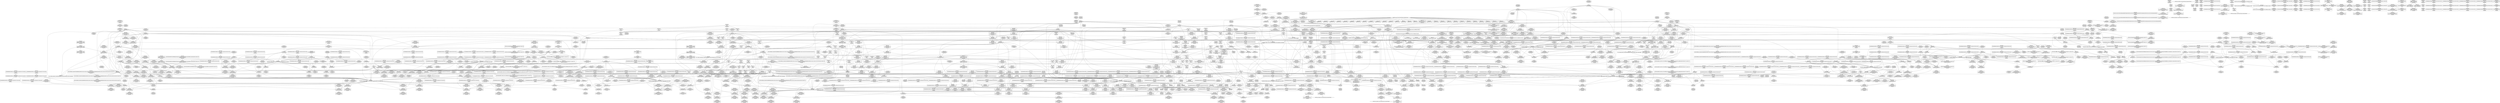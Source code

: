 digraph {
	CE0x53789b0 [shape=record,shape=Mrecord,label="{CE0x53789b0|rcu_read_lock:land.lhs.true|*SummSource*}"]
	CE0x5301320 [shape=record,shape=Mrecord,label="{CE0x5301320|_ret_i32_%call7,_!dbg_!27749|security/selinux/hooks.c,210}"]
	"CONST[source:2(external),value:2(dynamic)][purpose:{subject}][SrcIdx:4]"
	CE0x53304e0 [shape=record,shape=Mrecord,label="{CE0x53304e0|task_sid:call7|security/selinux/hooks.c,208|*SummSource*}"]
	CE0x52fe9d0 [shape=record,shape=Mrecord,label="{CE0x52fe9d0|selinux_capget:if.end|*SummSource*}"]
	CE0x5375260 [shape=record,shape=Mrecord,label="{CE0x5375260|i64*_getelementptr_inbounds_(_2_x_i64_,_2_x_i64_*___llvm_gcov_ctr131,_i64_0,_i64_1)|*Constant*|*SummSource*}"]
	CE0x5369ee0 [shape=record,shape=Mrecord,label="{CE0x5369ee0|i64*_getelementptr_inbounds_(_2_x_i64_,_2_x_i64_*___llvm_gcov_ctr98,_i64_0,_i64_0)|*Constant*|*SummSource*}"]
	CE0x53b42f0 [shape=record,shape=Mrecord,label="{CE0x53b42f0|rcu_read_unlock:call3|include/linux/rcupdate.h,933}"]
	CE0x53f0c00 [shape=record,shape=Mrecord,label="{CE0x53f0c00|rcu_lock_acquire:bb|*SummSource*}"]
	CE0x531cd90 [shape=record,shape=Mrecord,label="{CE0x531cd90|GLOBAL:current_sid|*Constant*|*SummSink*}"]
	CE0x5319c00 [shape=record,shape=Mrecord,label="{CE0x5319c00|current_sid:tmp|*SummSource*}"]
	CE0x52ffcc0 [shape=record,shape=Mrecord,label="{CE0x52ffcc0|selinux_capget:call1|security/selinux/hooks.c,1974}"]
	CE0x535c980 [shape=record,shape=Mrecord,label="{CE0x535c980|task_sid:call3|security/selinux/hooks.c,208}"]
	CE0x5382ef0 [shape=record,shape=Mrecord,label="{CE0x5382ef0|_call_void___preempt_count_sub(i32_1)_#10,_!dbg_!27715|include/linux/rcupdate.h,244|*SummSource*}"]
	CE0x53c1a20 [shape=record,shape=Mrecord,label="{CE0x53c1a20|rcu_lock_acquire:tmp}"]
	CE0x52fea80 [shape=record,shape=Mrecord,label="{CE0x52fea80|i64_2|*Constant*|*SummSink*}"]
	CE0x5329760 [shape=record,shape=Mrecord,label="{CE0x5329760|task_sid:tmp6|security/selinux/hooks.c,208|*SummSink*}"]
	CE0x5309120 [shape=record,shape=Mrecord,label="{CE0x5309120|VOIDTB_TE:_CE_28,32_}"]
	CE0x5370e70 [shape=record,shape=Mrecord,label="{CE0x5370e70|i64*_getelementptr_inbounds_(_11_x_i64_,_11_x_i64_*___llvm_gcov_ctr127,_i64_0,_i64_1)|*Constant*|*SummSink*}"]
	CE0x5371000 [shape=record,shape=Mrecord,label="{CE0x5371000|i64*_getelementptr_inbounds_(_4_x_i64_,_4_x_i64_*___llvm_gcov_ctr128,_i64_0,_i64_3)|*Constant*|*SummSource*}"]
	CE0x530b970 [shape=record,shape=Mrecord,label="{CE0x530b970|i64_4|*Constant*|*SummSink*}"]
	CE0x53a3cd0 [shape=record,shape=Mrecord,label="{CE0x53a3cd0|GLOBAL:__preempt_count_add|*Constant*|*SummSource*}"]
	CE0x53031b0 [shape=record,shape=Mrecord,label="{CE0x53031b0|i64*_getelementptr_inbounds_(_11_x_i64_,_11_x_i64_*___llvm_gcov_ctr125,_i64_0,_i64_6)|*Constant*|*SummSource*}"]
	CE0x5313c60 [shape=record,shape=Mrecord,label="{CE0x5313c60|current_sid:do.end}"]
	CE0x53b26e0 [shape=record,shape=Mrecord,label="{CE0x53b26e0|rcu_read_unlock:do.end}"]
	CE0x53e9fb0 [shape=record,shape=Mrecord,label="{CE0x53e9fb0|rcu_lock_release:__here}"]
	CE0x53bc970 [shape=record,shape=Mrecord,label="{CE0x53bc970|i64*_getelementptr_inbounds_(_11_x_i64_,_11_x_i64_*___llvm_gcov_ctr127,_i64_0,_i64_0)|*Constant*|*SummSource*}"]
	CE0x542d8c0 [shape=record,shape=Mrecord,label="{CE0x542d8c0|i64_1|*Constant*}"]
	CE0x5367880 [shape=record,shape=Mrecord,label="{CE0x5367880|__preempt_count_sub:val|Function::__preempt_count_sub&Arg::val::|*SummSink*}"]
	CE0x53613c0 [shape=record,shape=Mrecord,label="{CE0x53613c0|rcu_read_lock:tmp4|include/linux/rcupdate.h,882|*SummSource*}"]
	CE0x5428e20 [shape=record,shape=Mrecord,label="{CE0x5428e20|__preempt_count_add:bb|*SummSink*}"]
	CE0x53a0b50 [shape=record,shape=Mrecord,label="{CE0x53a0b50|rcu_read_unlock:if.then|*SummSource*}"]
	CE0x5313080 [shape=record,shape=Mrecord,label="{CE0x5313080|current_sid:tmp2|*SummSource*}"]
	CE0x5369360 [shape=record,shape=Mrecord,label="{CE0x5369360|rcu_read_unlock:entry|*SummSink*}"]
	CE0x52f73d0 [shape=record,shape=Mrecord,label="{CE0x52f73d0|current_has_perm:perms|Function::current_has_perm&Arg::perms::|*SummSource*}"]
	CE0x538b710 [shape=record,shape=Mrecord,label="{CE0x538b710|i64*_getelementptr_inbounds_(_4_x_i64_,_4_x_i64_*___llvm_gcov_ctr129,_i64_0,_i64_3)|*Constant*}"]
	CE0x54419b0 [shape=record,shape=Mrecord,label="{CE0x54419b0|__preempt_count_sub:tmp4|./arch/x86/include/asm/preempt.h,77|*SummSink*}"]
	CE0x53806a0 [shape=record,shape=Mrecord,label="{CE0x53806a0|GLOBAL:__rcu_read_unlock|*Constant*|*SummSink*}"]
	CE0x5377e40 [shape=record,shape=Mrecord,label="{CE0x5377e40|task_sid:tmp5|security/selinux/hooks.c,208|*SummSink*}"]
	CE0x53f0860 [shape=record,shape=Mrecord,label="{CE0x53f0860|i8*_undef|*Constant*|*SummSink*}"]
	CE0x5386910 [shape=record,shape=Mrecord,label="{CE0x5386910|i64*_getelementptr_inbounds_(_4_x_i64_,_4_x_i64_*___llvm_gcov_ctr135,_i64_0,_i64_2)|*Constant*|*SummSource*}"]
	CE0x5368320 [shape=record,shape=Mrecord,label="{CE0x5368320|_ret_i32_%tmp6,_!dbg_!27716|security/selinux/hooks.c,197}"]
	CE0x53ab520 [shape=record,shape=Mrecord,label="{CE0x53ab520|rcu_read_unlock:tmp|*SummSource*}"]
	CE0x5316030 [shape=record,shape=Mrecord,label="{CE0x5316030|_call_void___preempt_count_sub(i32_1)_#10,_!dbg_!27715|include/linux/rcupdate.h,244|*SummSink*}"]
	CE0x53744e0 [shape=record,shape=Mrecord,label="{CE0x53744e0|task_sid:bb}"]
	CE0x530cec0 [shape=record,shape=Mrecord,label="{CE0x530cec0|current_has_perm:tmp1}"]
	CE0x536c590 [shape=record,shape=Mrecord,label="{CE0x536c590|cred_sid:tmp2}"]
	CE0x52f60f0 [shape=record,shape=Mrecord,label="{CE0x52f60f0|GLOBAL:__llvm_gcov_ctr125|Global_var:__llvm_gcov_ctr125|*SummSource*}"]
	CE0x5401060 [shape=record,shape=Mrecord,label="{CE0x5401060|__preempt_count_add:tmp7|./arch/x86/include/asm/preempt.h,73|*SummSink*}"]
	CE0x52fcce0 [shape=record,shape=Mrecord,label="{CE0x52fcce0|selinux_capget:tmp1|*SummSource*}"]
	CE0x5364490 [shape=record,shape=Mrecord,label="{CE0x5364490|task_sid:tmp22|security/selinux/hooks.c,208}"]
	CE0x5305400 [shape=record,shape=Mrecord,label="{CE0x5305400|task_sid:do.body5|*SummSink*}"]
	CE0x53b9900 [shape=record,shape=Mrecord,label="{CE0x53b9900|i32_883|*Constant*|*SummSink*}"]
	CE0x5344c10 [shape=record,shape=Mrecord,label="{CE0x5344c10|current_sid:tmp23|security/selinux/hooks.c,218}"]
	CE0x53a1d50 [shape=record,shape=Mrecord,label="{CE0x53a1d50|rcu_read_lock:tmp20|include/linux/rcupdate.h,882|*SummSource*}"]
	CE0x5362560 [shape=record,shape=Mrecord,label="{CE0x5362560|task_sid:do.end|*SummSink*}"]
	CE0x5360170 [shape=record,shape=Mrecord,label="{CE0x5360170|get_current:tmp4|./arch/x86/include/asm/current.h,14|*SummSink*}"]
	CE0x53c03f0 [shape=record,shape=Mrecord,label="{CE0x53c03f0|_call_void___preempt_count_add(i32_1)_#10,_!dbg_!27711|include/linux/rcupdate.h,239}"]
	CE0x539f970 [shape=record,shape=Mrecord,label="{CE0x539f970|rcu_read_lock:do.body|*SummSource*}"]
	CE0x536a970 [shape=record,shape=Mrecord,label="{CE0x536a970|task_sid:tmp1}"]
	CE0x534b390 [shape=record,shape=Mrecord,label="{CE0x534b390|_ret_void,_!dbg_!27717|include/linux/rcupdate.h,240|*SummSource*}"]
	CE0x5312a70 [shape=record,shape=Mrecord,label="{CE0x5312a70|i64*_getelementptr_inbounds_(_11_x_i64_,_11_x_i64_*___llvm_gcov_ctr125,_i64_0,_i64_8)|*Constant*}"]
	CE0x53a42c0 [shape=record,shape=Mrecord,label="{CE0x53a42c0|i32_1|*Constant*}"]
	CE0x52fa100 [shape=record,shape=Mrecord,label="{CE0x52fa100|GLOBAL:__llvm_gcov_ctr139|Global_var:__llvm_gcov_ctr139}"]
	CE0x537b2a0 [shape=record,shape=Mrecord,label="{CE0x537b2a0|i8*_getelementptr_inbounds_(_44_x_i8_,_44_x_i8_*_.str47,_i32_0,_i32_0)|*Constant*|*SummSink*}"]
	CE0x5381fb0 [shape=record,shape=Mrecord,label="{CE0x5381fb0|_call_void_mcount()_#3}"]
	CE0x53ebdf0 [shape=record,shape=Mrecord,label="{CE0x53ebdf0|__preempt_count_sub:entry}"]
	"CONST[source:0(mediator),value:2(dynamic)][purpose:{object}][SnkIdx:2]"
	CE0x538d040 [shape=record,shape=Mrecord,label="{CE0x538d040|void_(i32*,_i32,_i32*)*_asm_addl_$1,_%gs:$0_,_*m,ri,*m,_dirflag_,_fpsr_,_flags_|*SummSink*}"]
	CE0x5383e70 [shape=record,shape=Mrecord,label="{CE0x5383e70|__preempt_count_sub:do.body}"]
	CE0x5376810 [shape=record,shape=Mrecord,label="{CE0x5376810|__rcu_read_lock:tmp7|include/linux/rcupdate.h,240}"]
	CE0x539c680 [shape=record,shape=Mrecord,label="{CE0x539c680|rcu_read_lock:do.end|*SummSource*}"]
	CE0x53650d0 [shape=record,shape=Mrecord,label="{CE0x53650d0|task_sid:tmp22|security/selinux/hooks.c,208|*SummSink*}"]
	CE0x52ff000 [shape=record,shape=Mrecord,label="{CE0x52ff000|selinux_capget:if.end}"]
	CE0x53a3c60 [shape=record,shape=Mrecord,label="{CE0x53a3c60|GLOBAL:__preempt_count_add|*Constant*|*SummSink*}"]
	CE0x53047c0 [shape=record,shape=Mrecord,label="{CE0x53047c0|current_sid:do.body|*SummSource*}"]
	CE0x540a7c0 [shape=record,shape=Mrecord,label="{CE0x540a7c0|GLOBAL:lock_release|*Constant*|*SummSource*}"]
	CE0x53b0930 [shape=record,shape=Mrecord,label="{CE0x53b0930|rcu_lock_release:tmp|*SummSource*}"]
	CE0x53b4690 [shape=record,shape=Mrecord,label="{CE0x53b4690|rcu_read_unlock:call3|include/linux/rcupdate.h,933|*SummSource*}"]
	CE0x5434fd0 [shape=record,shape=Mrecord,label="{CE0x5434fd0|i64*_getelementptr_inbounds_(_4_x_i64_,_4_x_i64_*___llvm_gcov_ctr129,_i64_0,_i64_1)|*Constant*|*SummSource*}"]
	CE0x53ebd80 [shape=record,shape=Mrecord,label="{CE0x53ebd80|__preempt_count_sub:entry|*SummSource*}"]
	CE0x530ad00 [shape=record,shape=Mrecord,label="{CE0x530ad00|i64*_getelementptr_inbounds_(_2_x_i64_,_2_x_i64_*___llvm_gcov_ctr98,_i64_0,_i64_1)|*Constant*}"]
	CE0x5361b40 [shape=record,shape=Mrecord,label="{CE0x5361b40|_call_void_mcount()_#3}"]
	CE0x538a570 [shape=record,shape=Mrecord,label="{CE0x538a570|i64_1|*Constant*}"]
	CE0x53c1030 [shape=record,shape=Mrecord,label="{CE0x53c1030|rcu_read_unlock:tmp9|include/linux/rcupdate.h,933}"]
	CE0x542b9e0 [shape=record,shape=Mrecord,label="{CE0x542b9e0|__preempt_count_sub:tmp2|*SummSink*}"]
	CE0x5376e60 [shape=record,shape=Mrecord,label="{CE0x5376e60|task_sid:tmp5|security/selinux/hooks.c,208}"]
	CE0x53011b0 [shape=record,shape=Mrecord,label="{CE0x53011b0|task_sid:task|Function::task_sid&Arg::task::|*SummSource*}"]
	CE0x539a120 [shape=record,shape=Mrecord,label="{CE0x539a120|__preempt_count_add:tmp4|./arch/x86/include/asm/preempt.h,72|*SummSource*}"]
	CE0x53293c0 [shape=record,shape=Mrecord,label="{CE0x53293c0|task_sid:tmp7|security/selinux/hooks.c,208|*SummSource*}"]
	CE0x53c0110 [shape=record,shape=Mrecord,label="{CE0x53c0110|__rcu_read_lock:tmp5|include/linux/rcupdate.h,239|*SummSink*}"]
	CE0x53f0d20 [shape=record,shape=Mrecord,label="{CE0x53f0d20|_call_void_lock_acquire(%struct.lockdep_map*_%map,_i32_0,_i32_0,_i32_2,_i32_0,_%struct.lockdep_map*_null,_i64_ptrtoint_(i8*_blockaddress(_rcu_lock_acquire,_%__here)_to_i64))_#10,_!dbg_!27716|include/linux/rcupdate.h,418}"]
	CE0x5322280 [shape=record,shape=Mrecord,label="{CE0x5322280|VOIDTB_TE:_CE_120,128_}"]
	CE0x53eb450 [shape=record,shape=Mrecord,label="{CE0x53eb450|__rcu_read_unlock:tmp7|include/linux/rcupdate.h,245|*SummSource*}"]
	CE0x5348160 [shape=record,shape=Mrecord,label="{CE0x5348160|cred_sid:tmp1|*SummSink*}"]
	CE0x530d8d0 [shape=record,shape=Mrecord,label="{CE0x530d8d0|i64*_getelementptr_inbounds_(_6_x_i64_,_6_x_i64_*___llvm_gcov_ctr139,_i64_0,_i64_5)|*Constant*}"]
	CE0x531e180 [shape=record,shape=Mrecord,label="{CE0x531e180|current_has_perm:tmp1|*SummSink*}"]
	CE0x5303880 [shape=record,shape=Mrecord,label="{CE0x5303880|current_sid:tmp13|security/selinux/hooks.c,218}"]
	CE0x5304a70 [shape=record,shape=Mrecord,label="{CE0x5304a70|i64*_getelementptr_inbounds_(_11_x_i64_,_11_x_i64_*___llvm_gcov_ctr125,_i64_0,_i64_0)|*Constant*|*SummSource*}"]
	CE0x537c520 [shape=record,shape=Mrecord,label="{CE0x537c520|task_sid:tmp11|security/selinux/hooks.c,208}"]
	CE0x532b950 [shape=record,shape=Mrecord,label="{CE0x532b950|i64*_getelementptr_inbounds_(_13_x_i64_,_13_x_i64_*___llvm_gcov_ctr126,_i64_0,_i64_11)|*Constant*|*SummSource*}"]
	CE0x53ac650 [shape=record,shape=Mrecord,label="{CE0x53ac650|i64*_getelementptr_inbounds_(_11_x_i64_,_11_x_i64_*___llvm_gcov_ctr132,_i64_0,_i64_0)|*Constant*|*SummSink*}"]
	CE0x540ae30 [shape=record,shape=Mrecord,label="{CE0x540ae30|i64_ptrtoint_(i8*_blockaddress(_rcu_lock_release,_%__here)_to_i64)|*Constant*|*SummSource*}"]
	CE0x535b890 [shape=record,shape=Mrecord,label="{CE0x535b890|task_sid:tmp14|security/selinux/hooks.c,208|*SummSource*}"]
	CE0x532ab20 [shape=record,shape=Mrecord,label="{CE0x532ab20|current_sid:sid|security/selinux/hooks.c,220|*SummSink*}"]
	CE0x535ae00 [shape=record,shape=Mrecord,label="{CE0x535ae00|task_sid:tmp9|security/selinux/hooks.c,208}"]
	CE0x535e830 [shape=record,shape=Mrecord,label="{CE0x535e830|task_sid:tmp8|security/selinux/hooks.c,208|*SummSource*}"]
	CE0x5322fd0 [shape=record,shape=Mrecord,label="{CE0x5322fd0|i8_1|*Constant*|*SummSource*}"]
	CE0x5341350 [shape=record,shape=Mrecord,label="{CE0x5341350|current_sid:tmp20|security/selinux/hooks.c,218}"]
	CE0x5313cd0 [shape=record,shape=Mrecord,label="{CE0x5313cd0|current_sid:do.end|*SummSource*}"]
	CE0x539e4a0 [shape=record,shape=Mrecord,label="{CE0x539e4a0|i64_4|*Constant*}"]
	CE0x5375860 [shape=record,shape=Mrecord,label="{CE0x5375860|rcu_read_unlock:tmp5|include/linux/rcupdate.h,933|*SummSink*}"]
	CE0x53a4690 [shape=record,shape=Mrecord,label="{CE0x53a4690|cred_sid:sid|security/selinux/hooks.c,197|*SummSink*}"]
	CE0x5365f10 [shape=record,shape=Mrecord,label="{CE0x5365f10|rcu_lock_release:tmp7}"]
	CE0x5380330 [shape=record,shape=Mrecord,label="{CE0x5380330|_call_void___rcu_read_unlock()_#10,_!dbg_!27734|include/linux/rcupdate.h,937|*SummSink*}"]
	CE0x53f1d50 [shape=record,shape=Mrecord,label="{CE0x53f1d50|i64*_getelementptr_inbounds_(_4_x_i64_,_4_x_i64_*___llvm_gcov_ctr134,_i64_0,_i64_3)|*Constant*|*SummSink*}"]
	CE0x52ff840 [shape=record,shape=Mrecord,label="{CE0x52ff840|i64_1|*Constant*|*SummSource*}"]
	CE0x537f240 [shape=record,shape=Mrecord,label="{CE0x537f240|GLOBAL:rcu_lock_release|*Constant*|*SummSink*}"]
	CE0x536adf0 [shape=record,shape=Mrecord,label="{CE0x536adf0|GLOBAL:current_task|Global_var:current_task|*SummSource*}"]
	CE0x531ddd0 [shape=record,shape=Mrecord,label="{CE0x531ddd0|selinux_capget:tmp10|security/selinux/hooks.c,1975|*SummSink*}"]
	CE0x5369990 [shape=record,shape=Mrecord,label="{CE0x5369990|_ret_void,_!dbg_!27735|include/linux/rcupdate.h,938|*SummSink*}"]
	CE0x5323820 [shape=record,shape=Mrecord,label="{CE0x5323820|get_current:tmp1|*SummSource*}"]
	CE0x53896f0 [shape=record,shape=Mrecord,label="{CE0x53896f0|i64_1|*Constant*}"]
	CE0x52f6220 [shape=record,shape=Mrecord,label="{CE0x52f6220|GLOBAL:__llvm_gcov_ctr125|Global_var:__llvm_gcov_ctr125|*SummSink*}"]
	CE0x53f12e0 [shape=record,shape=Mrecord,label="{CE0x53f12e0|GLOBAL:lock_acquire|*Constant*}"]
	CE0x53091b0 [shape=record,shape=Mrecord,label="{CE0x53091b0|VOIDTB_TE:_CE_32,36_}"]
	CE0x53a2830 [shape=record,shape=Mrecord,label="{CE0x53a2830|i64*_getelementptr_inbounds_(_11_x_i64_,_11_x_i64_*___llvm_gcov_ctr127,_i64_0,_i64_10)|*Constant*|*SummSource*}"]
	CE0x53075b0 [shape=record,shape=Mrecord,label="{CE0x53075b0|current_sid:tmp1}"]
	CE0x5349c10 [shape=record,shape=Mrecord,label="{CE0x5349c10|current_sid:land.lhs.true|*SummSink*}"]
	CE0x532ba50 [shape=record,shape=Mrecord,label="{CE0x532ba50|i64*_getelementptr_inbounds_(_13_x_i64_,_13_x_i64_*___llvm_gcov_ctr126,_i64_0,_i64_11)|*Constant*|*SummSink*}"]
	CE0x53bb340 [shape=record,shape=Mrecord,label="{CE0x53bb340|_call_void_lockdep_rcu_suspicious(i8*_getelementptr_inbounds_(_25_x_i8_,_25_x_i8_*_.str45,_i32_0,_i32_0),_i32_883,_i8*_getelementptr_inbounds_(_42_x_i8_,_42_x_i8_*_.str46,_i32_0,_i32_0))_#10,_!dbg_!27728|include/linux/rcupdate.h,882|*SummSource*}"]
	CE0x53192e0 [shape=record,shape=Mrecord,label="{CE0x53192e0|task_sid:tmp9|security/selinux/hooks.c,208|*SummSink*}"]
	CE0x5323be0 [shape=record,shape=Mrecord,label="{CE0x5323be0|_call_void_mcount()_#3}"]
	CE0x5387b40 [shape=record,shape=Mrecord,label="{CE0x5387b40|__rcu_read_unlock:tmp2|*SummSink*}"]
	CE0x53428c0 [shape=record,shape=Mrecord,label="{CE0x53428c0|get_current:entry|*SummSink*}"]
	CE0x5371d40 [shape=record,shape=Mrecord,label="{CE0x5371d40|rcu_read_lock:tmp3|*SummSource*}"]
	CE0x5369880 [shape=record,shape=Mrecord,label="{CE0x5369880|_ret_void,_!dbg_!27735|include/linux/rcupdate.h,938|*SummSource*}"]
	CE0x53c11d0 [shape=record,shape=Mrecord,label="{CE0x53c11d0|rcu_lock_acquire:tmp3|*SummSource*}"]
	CE0x52fe240 [shape=record,shape=Mrecord,label="{CE0x52fe240|i32_8192|*Constant*|*SummSink*}"]
	CE0x5305680 [shape=record,shape=Mrecord,label="{CE0x5305680|task_sid:do.body|*SummSource*}"]
	CE0x533fc50 [shape=record,shape=Mrecord,label="{CE0x533fc50|__rcu_read_lock:tmp1}"]
	CE0x5349730 [shape=record,shape=Mrecord,label="{CE0x5349730|_ret_void,_!dbg_!27735|include/linux/rcupdate.h,884|*SummSource*}"]
	CE0x5386db0 [shape=record,shape=Mrecord,label="{CE0x5386db0|__preempt_count_add:tmp3|*SummSink*}"]
	CE0x5302920 [shape=record,shape=Mrecord,label="{CE0x5302920|selinux_capget:tmp11|security/selinux/hooks.c,1975|*SummSink*}"]
	CE0x540a4a0 [shape=record,shape=Mrecord,label="{CE0x540a4a0|i32_1|*Constant*}"]
	CE0x5364b70 [shape=record,shape=Mrecord,label="{CE0x5364b70|i64*_getelementptr_inbounds_(_13_x_i64_,_13_x_i64_*___llvm_gcov_ctr126,_i64_0,_i64_10)|*Constant*}"]
	CE0x5400ce0 [shape=record,shape=Mrecord,label="{CE0x5400ce0|__preempt_count_add:tmp7|./arch/x86/include/asm/preempt.h,73}"]
	CE0x53bada0 [shape=record,shape=Mrecord,label="{CE0x53bada0|rcu_read_lock:tmp18|include/linux/rcupdate.h,882|*SummSink*}"]
	CE0x534e8c0 [shape=record,shape=Mrecord,label="{CE0x534e8c0|rcu_read_unlock:tmp13|include/linux/rcupdate.h,933}"]
	CE0x5370cc0 [shape=record,shape=Mrecord,label="{CE0x5370cc0|i64*_getelementptr_inbounds_(_11_x_i64_,_11_x_i64_*___llvm_gcov_ctr127,_i64_0,_i64_1)|*Constant*|*SummSource*}"]
	CE0x53bdf50 [shape=record,shape=Mrecord,label="{CE0x53bdf50|__preempt_count_add:val|Function::__preempt_count_add&Arg::val::|*SummSource*}"]
	CE0x5319b90 [shape=record,shape=Mrecord,label="{CE0x5319b90|COLLAPSED:_GCMRE___llvm_gcov_ctr125_internal_global_11_x_i64_zeroinitializer:_elem_0:default:}"]
	CE0x535ad70 [shape=record,shape=Mrecord,label="{CE0x535ad70|task_sid:tmp8|security/selinux/hooks.c,208|*SummSink*}"]
	CE0x53af9a0 [shape=record,shape=Mrecord,label="{CE0x53af9a0|_call_void_mcount()_#3|*SummSink*}"]
	CE0x530b080 [shape=record,shape=Mrecord,label="{CE0x530b080|current_has_perm:tsk|Function::current_has_perm&Arg::tsk::}"]
	CE0x53314d0 [shape=record,shape=Mrecord,label="{CE0x53314d0|rcu_read_lock:tmp11|include/linux/rcupdate.h,882|*SummSink*}"]
	CE0x5305a20 [shape=record,shape=Mrecord,label="{CE0x5305a20|selinux_capget:permitted|Function::selinux_capget&Arg::permitted::}"]
	CE0x53a3870 [shape=record,shape=Mrecord,label="{CE0x53a3870|i64*_getelementptr_inbounds_(_2_x_i64_,_2_x_i64_*___llvm_gcov_ctr131,_i64_0,_i64_0)|*Constant*}"]
	CE0x53b2ee0 [shape=record,shape=Mrecord,label="{CE0x53b2ee0|rcu_read_unlock:tmp1}"]
	CE0x5341ac0 [shape=record,shape=Mrecord,label="{CE0x5341ac0|current_sid:call4|security/selinux/hooks.c,218}"]
	CE0x542f770 [shape=record,shape=Mrecord,label="{CE0x542f770|__preempt_count_add:bb}"]
	CE0x5318a40 [shape=record,shape=Mrecord,label="{CE0x5318a40|_ret_i32_%retval.0,_!dbg_!27728|security/selinux/avc.c,775}"]
	CE0x537cb60 [shape=record,shape=Mrecord,label="{CE0x537cb60|rcu_read_lock:tmp2|*SummSource*}"]
	CE0x537aa70 [shape=record,shape=Mrecord,label="{CE0x537aa70|i32_934|*Constant*|*SummSource*}"]
	CE0x53ad5a0 [shape=record,shape=Mrecord,label="{CE0x53ad5a0|i64*_getelementptr_inbounds_(_11_x_i64_,_11_x_i64_*___llvm_gcov_ctr132,_i64_0,_i64_1)|*Constant*|*SummSource*}"]
	CE0x5376600 [shape=record,shape=Mrecord,label="{CE0x5376600|GLOBAL:__llvm_gcov_ctr126|Global_var:__llvm_gcov_ctr126}"]
	CE0x5350870 [shape=record,shape=Mrecord,label="{CE0x5350870|current_sid:tmp15|security/selinux/hooks.c,218|*SummSink*}"]
	CE0x5327b60 [shape=record,shape=Mrecord,label="{CE0x5327b60|current_sid:tobool|security/selinux/hooks.c,218|*SummSource*}"]
	CE0x536f180 [shape=record,shape=Mrecord,label="{CE0x536f180|rcu_read_lock:tmp2}"]
	CE0x5375be0 [shape=record,shape=Mrecord,label="{CE0x5375be0|task_sid:land.lhs.true}"]
	CE0x53a8790 [shape=record,shape=Mrecord,label="{CE0x53a8790|i64*_getelementptr_inbounds_(_4_x_i64_,_4_x_i64_*___llvm_gcov_ctr130,_i64_0,_i64_1)|*Constant*}"]
	CE0x535cc60 [shape=record,shape=Mrecord,label="{CE0x535cc60|task_sid:tmp13|security/selinux/hooks.c,208|*SummSource*}"]
	CE0x53c43c0 [shape=record,shape=Mrecord,label="{CE0x53c43c0|rcu_read_unlock:tmp17|include/linux/rcupdate.h,933|*SummSource*}"]
	CE0x53ad760 [shape=record,shape=Mrecord,label="{CE0x53ad760|i64*_getelementptr_inbounds_(_11_x_i64_,_11_x_i64_*___llvm_gcov_ctr132,_i64_0,_i64_1)|*Constant*|*SummSink*}"]
	CE0x53432b0 [shape=record,shape=Mrecord,label="{CE0x53432b0|current_sid:cred|security/selinux/hooks.c,218}"]
	CE0x53eda60 [shape=record,shape=Mrecord,label="{CE0x53eda60|__preempt_count_sub:tmp4|./arch/x86/include/asm/preempt.h,77}"]
	CE0x53ead60 [shape=record,shape=Mrecord,label="{CE0x53ead60|rcu_lock_release:tmp3|*SummSource*}"]
	CE0x5366580 [shape=record,shape=Mrecord,label="{CE0x5366580|__rcu_read_unlock:do.end}"]
	CE0x53a9ec0 [shape=record,shape=Mrecord,label="{CE0x53a9ec0|__preempt_count_add:entry|*SummSink*}"]
	CE0x5308a40 [shape=record,shape=Mrecord,label="{CE0x5308a40|GLOBAL:task_sid|*Constant*|*SummSource*}"]
	CE0x542d220 [shape=record,shape=Mrecord,label="{CE0x542d220|__preempt_count_sub:tmp3|*SummSource*}"]
	CE0x53a6460 [shape=record,shape=Mrecord,label="{CE0x53a6460|__preempt_count_add:val|Function::__preempt_count_add&Arg::val::}"]
	CE0x5301760 [shape=record,shape=Mrecord,label="{CE0x5301760|current_has_perm:call2|security/selinux/hooks.c,1544|*SummSink*}"]
	CE0x53b7040 [shape=record,shape=Mrecord,label="{CE0x53b7040|rcu_read_lock:tobool1|include/linux/rcupdate.h,882|*SummSink*}"]
	CE0x53a7bc0 [shape=record,shape=Mrecord,label="{CE0x53a7bc0|rcu_read_unlock:bb|*SummSource*}"]
	CE0x536cf50 [shape=record,shape=Mrecord,label="{CE0x536cf50|GLOBAL:__llvm_gcov_ctr127|Global_var:__llvm_gcov_ctr127|*SummSink*}"]
	CE0x5328060 [shape=record,shape=Mrecord,label="{CE0x5328060|i64_2|*Constant*}"]
	CE0x53a8ef0 [shape=record,shape=Mrecord,label="{CE0x53a8ef0|i64*_getelementptr_inbounds_(_4_x_i64_,_4_x_i64_*___llvm_gcov_ctr128,_i64_0,_i64_2)|*Constant*}"]
	CE0x52fc970 [shape=record,shape=Mrecord,label="{CE0x52fc970|selinux_capget:if.then|*SummSource*}"]
	CE0x5368250 [shape=record,shape=Mrecord,label="{CE0x5368250|cred_sid:cred|Function::cred_sid&Arg::cred::|*SummSink*}"]
	CE0x5381720 [shape=record,shape=Mrecord,label="{CE0x5381720|__rcu_read_lock:bb|*SummSink*}"]
	CE0x53efd70 [shape=record,shape=Mrecord,label="{CE0x53efd70|i8*_undef|*Constant*}"]
	CE0x534efb0 [shape=record,shape=Mrecord,label="{CE0x534efb0|rcu_read_unlock:tmp14|include/linux/rcupdate.h,933}"]
	CE0x537a820 [shape=record,shape=Mrecord,label="{CE0x537a820|i32_934|*Constant*}"]
	CE0x53317f0 [shape=record,shape=Mrecord,label="{CE0x53317f0|rcu_read_lock:tmp12|include/linux/rcupdate.h,882|*SummSource*}"]
	CE0x530fb80 [shape=record,shape=Mrecord,label="{CE0x530fb80|current_sid:tmp12|security/selinux/hooks.c,218|*SummSink*}"]
	CE0x536f5a0 [shape=record,shape=Mrecord,label="{CE0x536f5a0|task_sid:tmp4|*LoadInst*|security/selinux/hooks.c,208|*SummSink*}"]
	CE0x53bb4e0 [shape=record,shape=Mrecord,label="{CE0x53bb4e0|rcu_read_unlock:tmp9|include/linux/rcupdate.h,933|*SummSink*}"]
	CE0x5402460 [shape=record,shape=Mrecord,label="{CE0x5402460|i64*_getelementptr_inbounds_(_4_x_i64_,_4_x_i64_*___llvm_gcov_ctr130,_i64_0,_i64_0)|*Constant*}"]
	CE0x53adb30 [shape=record,shape=Mrecord,label="{CE0x53adb30|i64*_getelementptr_inbounds_(_4_x_i64_,_4_x_i64_*___llvm_gcov_ctr133,_i64_0,_i64_1)|*Constant*|*SummSink*}"]
	CE0x53179a0 [shape=record,shape=Mrecord,label="{CE0x53179a0|_call_void_mcount()_#3}"]
	CE0x5429780 [shape=record,shape=Mrecord,label="{CE0x5429780|__preempt_count_sub:sub|./arch/x86/include/asm/preempt.h,77|*SummSink*}"]
	CE0x5325d90 [shape=record,shape=Mrecord,label="{CE0x5325d90|GLOBAL:current_sid.__warned|Global_var:current_sid.__warned}"]
	CE0x530f040 [shape=record,shape=Mrecord,label="{CE0x530f040|current_sid:land.lhs.true2}"]
	CE0x5388650 [shape=record,shape=Mrecord,label="{CE0x5388650|_call_void_asm_addl_$1,_%gs:$0_,_*m,ri,*m,_dirflag_,_fpsr_,_flags_(i32*___preempt_count,_i32_%val,_i32*___preempt_count)_#3,_!dbg_!27714,_!srcloc_!27717|./arch/x86/include/asm/preempt.h,72|*SummSink*}"]
	CE0x539f050 [shape=record,shape=Mrecord,label="{CE0x539f050|rcu_read_lock:tmp10|include/linux/rcupdate.h,882|*SummSource*}"]
	CE0x53bec60 [shape=record,shape=Mrecord,label="{CE0x53bec60|cred_sid:tmp5|security/selinux/hooks.c,196}"]
	CE0x53ab590 [shape=record,shape=Mrecord,label="{CE0x53ab590|COLLAPSED:_GCMRE___llvm_gcov_ctr132_internal_global_11_x_i64_zeroinitializer:_elem_0:default:}"]
	CE0x531af20 [shape=record,shape=Mrecord,label="{CE0x531af20|selinux_capget:retval.0|*SummSource*}"]
	CE0x5341dd0 [shape=record,shape=Mrecord,label="{CE0x5341dd0|current_sid:call4|security/selinux/hooks.c,218|*SummSource*}"]
	CE0x531ff20 [shape=record,shape=Mrecord,label="{CE0x531ff20|i8*_getelementptr_inbounds_(_45_x_i8_,_45_x_i8_*_.str12,_i32_0,_i32_0)|*Constant*|*SummSink*}"]
	CE0x53170e0 [shape=record,shape=Mrecord,label="{CE0x53170e0|i16_2|*Constant*|*SummSource*}"]
	CE0x532c6c0 [shape=record,shape=Mrecord,label="{CE0x532c6c0|i64*_getelementptr_inbounds_(_13_x_i64_,_13_x_i64_*___llvm_gcov_ctr126,_i64_0,_i64_12)|*Constant*}"]
	CE0x5374db0 [shape=record,shape=Mrecord,label="{CE0x5374db0|task_sid:land.lhs.true2}"]
	CE0x53ba6d0 [shape=record,shape=Mrecord,label="{CE0x53ba6d0|rcu_read_lock:tmp17|include/linux/rcupdate.h,882|*SummSource*}"]
	CE0x53f2310 [shape=record,shape=Mrecord,label="{CE0x53f2310|rcu_lock_release:tmp2|*SummSource*}"]
	CE0x531eae0 [shape=record,shape=Mrecord,label="{CE0x531eae0|selinux_capget:entry}"]
	CE0x5342c80 [shape=record,shape=Mrecord,label="{CE0x5342c80|_ret_%struct.task_struct*_%tmp4,_!dbg_!27714|./arch/x86/include/asm/current.h,14|*SummSink*}"]
	CE0x539d760 [shape=record,shape=Mrecord,label="{CE0x539d760|GLOBAL:__llvm_gcov_ctr127|Global_var:__llvm_gcov_ctr127}"]
	CE0x53b63a0 [shape=record,shape=Mrecord,label="{CE0x53b63a0|i64_1|*Constant*}"]
	CE0x5344280 [shape=record,shape=Mrecord,label="{CE0x5344280|COLLAPSED:_CMRE:_elem_0::|security/selinux/hooks.c,218}"]
	CE0x532bac0 [shape=record,shape=Mrecord,label="{CE0x532bac0|task_sid:tmp24|security/selinux/hooks.c,208|*SummSource*}"]
	CE0x5404b20 [shape=record,shape=Mrecord,label="{CE0x5404b20|rcu_lock_release:tmp4|include/linux/rcupdate.h,423|*SummSource*}"]
	CE0x530e5d0 [shape=record,shape=Mrecord,label="{CE0x530e5d0|_ret_i32_%retval.0,_!dbg_!27725|security/selinux/hooks.c,1975|*SummSink*}"]
	CE0x5343c90 [shape=record,shape=Mrecord,label="{CE0x5343c90|current_sid:tmp21|security/selinux/hooks.c,218|*SummSink*}"]
	CE0x540a750 [shape=record,shape=Mrecord,label="{CE0x540a750|GLOBAL:lock_release|*Constant*}"]
	CE0x5349840 [shape=record,shape=Mrecord,label="{CE0x5349840|_ret_void,_!dbg_!27735|include/linux/rcupdate.h,884|*SummSink*}"]
	CE0x5329810 [shape=record,shape=Mrecord,label="{CE0x5329810|_call_void_lockdep_rcu_suspicious(i8*_getelementptr_inbounds_(_25_x_i8_,_25_x_i8_*_.str3,_i32_0,_i32_0),_i32_218,_i8*_getelementptr_inbounds_(_45_x_i8_,_45_x_i8_*_.str12,_i32_0,_i32_0))_#10,_!dbg_!27727|security/selinux/hooks.c,218|*SummSink*}"]
	CE0x5366680 [shape=record,shape=Mrecord,label="{CE0x5366680|__rcu_read_unlock:do.end|*SummSink*}"]
	CE0x53833c0 [shape=record,shape=Mrecord,label="{CE0x53833c0|__rcu_read_lock:do.body|*SummSource*}"]
	CE0x7100a20 [shape=record,shape=Mrecord,label="{CE0x7100a20|selinux_capget:tmp4|security/selinux/hooks.c,1971|*SummSink*}"]
	CE0x53a7860 [shape=record,shape=Mrecord,label="{CE0x53a7860|i32_0|*Constant*}"]
	CE0x544b550 [shape=record,shape=Mrecord,label="{CE0x544b550|i64*_getelementptr_inbounds_(_4_x_i64_,_4_x_i64_*___llvm_gcov_ctr135,_i64_0,_i64_1)|*Constant*|*SummSink*}"]
	CE0x53604d0 [shape=record,shape=Mrecord,label="{CE0x53604d0|task_sid:tmp15|security/selinux/hooks.c,208|*SummSink*}"]
	CE0x5332390 [shape=record,shape=Mrecord,label="{CE0x5332390|i64*_getelementptr_inbounds_(_11_x_i64_,_11_x_i64_*___llvm_gcov_ctr125,_i64_0,_i64_9)|*Constant*|*SummSource*}"]
	CE0x53bf7e0 [shape=record,shape=Mrecord,label="{CE0x53bf7e0|rcu_read_unlock:tmp8|include/linux/rcupdate.h,933}"]
	CE0x531dfb0 [shape=record,shape=Mrecord,label="{CE0x531dfb0|i64*_getelementptr_inbounds_(_2_x_i64_,_2_x_i64_*___llvm_gcov_ctr136,_i64_0,_i64_1)|*Constant*}"]
	CE0x539c510 [shape=record,shape=Mrecord,label="{CE0x539c510|rcu_read_lock:do.end}"]
	CE0x4a7e0e0 [shape=record,shape=Mrecord,label="{CE0x4a7e0e0|i64*_getelementptr_inbounds_(_6_x_i64_,_6_x_i64_*___llvm_gcov_ctr139,_i64_0,_i64_3)|*Constant*|*SummSink*}"]
	CE0x53c2b80 [shape=record,shape=Mrecord,label="{CE0x53c2b80|_call_void_asm_addl_$1,_%gs:$0_,_*m,ri,*m,_dirflag_,_fpsr_,_flags_(i32*___preempt_count,_i32_%val,_i32*___preempt_count)_#3,_!dbg_!27714,_!srcloc_!27717|./arch/x86/include/asm/preempt.h,72}"]
	CE0x5368f70 [shape=record,shape=Mrecord,label="{CE0x5368f70|rcu_read_unlock:entry}"]
	CE0x5373ae0 [shape=record,shape=Mrecord,label="{CE0x5373ae0|get_current:tmp2}"]
	CE0x53a8430 [shape=record,shape=Mrecord,label="{CE0x53a8430|rcu_read_unlock:tmp4|include/linux/rcupdate.h,933}"]
	CE0x535ee30 [shape=record,shape=Mrecord,label="{CE0x535ee30|GLOBAL:rcu_read_lock|*Constant*|*SummSink*}"]
	CE0x53c5580 [shape=record,shape=Mrecord,label="{CE0x53c5580|GLOBAL:__preempt_count_sub|*Constant*}"]
	CE0x53184c0 [shape=record,shape=Mrecord,label="{CE0x53184c0|avc_has_perm:requested|Function::avc_has_perm&Arg::requested::|*SummSink*}"]
	CE0x53686b0 [shape=record,shape=Mrecord,label="{CE0x53686b0|_ret_i32_%tmp6,_!dbg_!27716|security/selinux/hooks.c,197|*SummSink*}"]
	CE0x5372220 [shape=record,shape=Mrecord,label="{CE0x5372220|task_sid:tmp11|security/selinux/hooks.c,208|*SummSource*}"]
	CE0x53b2a40 [shape=record,shape=Mrecord,label="{CE0x53b2a40|__rcu_read_lock:tmp6|include/linux/rcupdate.h,240|*SummSink*}"]
	CE0x53458d0 [shape=record,shape=Mrecord,label="{CE0x53458d0|i32_1|*Constant*|*SummSink*}"]
	CE0x6561300 [shape=record,shape=Mrecord,label="{CE0x6561300|selinux_capget:tmp5|security/selinux/hooks.c,1971}"]
	CE0x5318270 [shape=record,shape=Mrecord,label="{CE0x5318270|avc_has_perm:requested|Function::avc_has_perm&Arg::requested::}"]
	CE0x5323ef0 [shape=record,shape=Mrecord,label="{CE0x5323ef0|_call_void_mcount()_#3|*SummSink*}"]
	CE0x53acf70 [shape=record,shape=Mrecord,label="{CE0x53acf70|rcu_read_unlock:tobool|include/linux/rcupdate.h,933|*SummSource*}"]
	CE0x53b8a80 [shape=record,shape=Mrecord,label="{CE0x53b8a80|GLOBAL:lockdep_rcu_suspicious|*Constant*}"]
	CE0x536af70 [shape=record,shape=Mrecord,label="{CE0x536af70|GLOBAL:current_task|Global_var:current_task|*SummSink*}"]
	CE0x532ca60 [shape=record,shape=Mrecord,label="{CE0x532ca60|current_sid:tmp9|security/selinux/hooks.c,218|*SummSource*}"]
	CE0x537ebb0 [shape=record,shape=Mrecord,label="{CE0x537ebb0|_call_void_rcu_lock_release(%struct.lockdep_map*_rcu_lock_map)_#10,_!dbg_!27733|include/linux/rcupdate.h,935|*SummSource*}"]
	CE0x537c410 [shape=record,shape=Mrecord,label="{CE0x537c410|rcu_read_unlock:tmp20|include/linux/rcupdate.h,933|*SummSource*}"]
	CE0x5441e70 [shape=record,shape=Mrecord,label="{CE0x5441e70|i64*_getelementptr_inbounds_(_4_x_i64_,_4_x_i64_*___llvm_gcov_ctr129,_i64_0,_i64_0)|*Constant*|*SummSink*}"]
	CE0x53218d0 [shape=record,shape=Mrecord,label="{CE0x53218d0|selinux_capget:tmp5|security/selinux/hooks.c,1971|*SummSink*}"]
	CE0x534e450 [shape=record,shape=Mrecord,label="{CE0x534e450|i64_7|*Constant*}"]
	CE0x53a0a30 [shape=record,shape=Mrecord,label="{CE0x53a0a30|rcu_read_unlock:if.then}"]
	CE0x5328800 [shape=record,shape=Mrecord,label="{CE0x5328800|current_sid:tmp13|security/selinux/hooks.c,218|*SummSink*}"]
	CE0x53c4640 [shape=record,shape=Mrecord,label="{CE0x53c4640|rcu_read_unlock:tmp18|include/linux/rcupdate.h,933}"]
	CE0x5308330 [shape=record,shape=Mrecord,label="{CE0x5308330|i64_0|*Constant*|*SummSource*}"]
	CE0x5369b40 [shape=record,shape=Mrecord,label="{CE0x5369b40|get_current:bb|*SummSink*}"]
	CE0x5361720 [shape=record,shape=Mrecord,label="{CE0x5361720|_call_void_mcount()_#3|*SummSink*}"]
	CE0x53e9ef0 [shape=record,shape=Mrecord,label="{CE0x53e9ef0|rcu_lock_release:indirectgoto|*SummSink*}"]
	CE0x53000b0 [shape=record,shape=Mrecord,label="{CE0x53000b0|VOIDTB_TE:_CE_168,176_}"]
	CE0x5347860 [shape=record,shape=Mrecord,label="{CE0x5347860|task_sid:do.end6}"]
	CE0x53a6a80 [shape=record,shape=Mrecord,label="{CE0x53a6a80|rcu_read_unlock:tmp14|include/linux/rcupdate.h,933|*SummSink*}"]
	CE0x5343ba0 [shape=record,shape=Mrecord,label="{CE0x5343ba0|i32_22|*Constant*}"]
	CE0x53c1b00 [shape=record,shape=Mrecord,label="{CE0x53c1b00|rcu_lock_acquire:tmp|*SummSource*}"]
	CE0x5306e80 [shape=record,shape=Mrecord,label="{CE0x5306e80|current_has_perm:tmp|*SummSource*}"]
	CE0x52fcb80 [shape=record,shape=Mrecord,label="{CE0x52fcb80|selinux_capget:call|security/selinux/hooks.c,1970}"]
	CE0x53a5340 [shape=record,shape=Mrecord,label="{CE0x53a5340|cred_sid:tmp6|security/selinux/hooks.c,197}"]
	CE0x5322570 [shape=record,shape=Mrecord,label="{CE0x5322570|_ret_i32_%retval.0,_!dbg_!27728|security/selinux/avc.c,775|*SummSource*}"]
	CE0x53501d0 [shape=record,shape=Mrecord,label="{CE0x53501d0|i64_3|*Constant*}"]
	CE0x53b6410 [shape=record,shape=Mrecord,label="{CE0x53b6410|rcu_read_lock:tmp1}"]
	CE0x5312050 [shape=record,shape=Mrecord,label="{CE0x5312050|current_sid:tmp14|security/selinux/hooks.c,218|*SummSource*}"]
	CE0x537eb40 [shape=record,shape=Mrecord,label="{CE0x537eb40|_call_void_rcu_lock_release(%struct.lockdep_map*_rcu_lock_map)_#10,_!dbg_!27733|include/linux/rcupdate.h,935}"]
	CE0x536e230 [shape=record,shape=Mrecord,label="{CE0x536e230|task_sid:real_cred|security/selinux/hooks.c,208|*SummSource*}"]
	CE0x535b4a0 [shape=record,shape=Mrecord,label="{CE0x535b4a0|task_sid:tmp14|security/selinux/hooks.c,208|*SummSink*}"]
	CE0x53616b0 [shape=record,shape=Mrecord,label="{CE0x53616b0|_call_void_mcount()_#3|*SummSource*}"]
	CE0x53eab80 [shape=record,shape=Mrecord,label="{CE0x53eab80|rcu_lock_release:tmp3}"]
	CE0x5344d50 [shape=record,shape=Mrecord,label="{CE0x5344d50|current_sid:tmp22|security/selinux/hooks.c,218|*SummSink*}"]
	CE0x5317710 [shape=record,shape=Mrecord,label="{CE0x5317710|current_has_perm:tmp3}"]
	CE0x537f780 [shape=record,shape=Mrecord,label="{CE0x537f780|rcu_lock_release:map|Function::rcu_lock_release&Arg::map::}"]
	CE0x5331df0 [shape=record,shape=Mrecord,label="{CE0x5331df0|rcu_read_lock:call3|include/linux/rcupdate.h,882|*SummSource*}"]
	CE0x53605a0 [shape=record,shape=Mrecord,label="{CE0x53605a0|task_sid:tmp17|security/selinux/hooks.c,208}"]
	CE0x539b980 [shape=record,shape=Mrecord,label="{CE0x539b980|rcu_read_unlock:tobool1|include/linux/rcupdate.h,933|*SummSource*}"]
	CE0x536c080 [shape=record,shape=Mrecord,label="{CE0x536c080|rcu_read_lock:tobool|include/linux/rcupdate.h,882|*SummSink*}"]
	CE0x5b0fa40 [shape=record,shape=Mrecord,label="{CE0x5b0fa40|selinux_capget:tmp11|security/selinux/hooks.c,1975}"]
	CE0x5328a10 [shape=record,shape=Mrecord,label="{CE0x5328a10|task_sid:call3|security/selinux/hooks.c,208|*SummSource*}"]
	CE0x53ae090 [shape=record,shape=Mrecord,label="{CE0x53ae090|rcu_read_unlock:tmp5|include/linux/rcupdate.h,933}"]
	CE0x534a0e0 [shape=record,shape=Mrecord,label="{CE0x534a0e0|i64*_getelementptr_inbounds_(_2_x_i64_,_2_x_i64_*___llvm_gcov_ctr98,_i64_0,_i64_1)|*Constant*|*SummSink*}"]
	CE0x53aea00 [shape=record,shape=Mrecord,label="{CE0x53aea00|rcu_read_unlock:tmp12|include/linux/rcupdate.h,933|*SummSource*}"]
	CE0x530c3d0 [shape=record,shape=Mrecord,label="{CE0x530c3d0|GLOBAL:current_has_perm|*Constant*|*SummSource*}"]
	CE0x5377bc0 [shape=record,shape=Mrecord,label="{CE0x5377bc0|_call_void_rcu_lock_acquire(%struct.lockdep_map*_rcu_lock_map)_#10,_!dbg_!27711|include/linux/rcupdate.h,881|*SummSource*}"]
	CE0x5367d50 [shape=record,shape=Mrecord,label="{CE0x5367d50|cred_sid:entry|*SummSource*}"]
	CE0x53ef810 [shape=record,shape=Mrecord,label="{CE0x53ef810|i64*_getelementptr_inbounds_(_4_x_i64_,_4_x_i64_*___llvm_gcov_ctr130,_i64_0,_i64_0)|*Constant*|*SummSource*}"]
	CE0x536a900 [shape=record,shape=Mrecord,label="{CE0x536a900|task_sid:tmp|*SummSink*}"]
	CE0x5317a80 [shape=record,shape=Mrecord,label="{CE0x5317a80|selinux_capget:tmp6|security/selinux/hooks.c,1972}"]
	CE0x5364610 [shape=record,shape=Mrecord,label="{CE0x5364610|task_sid:tmp21|security/selinux/hooks.c,208|*SummSink*}"]
	CE0x53782c0 [shape=record,shape=Mrecord,label="{CE0x53782c0|rcu_read_lock:call|include/linux/rcupdate.h,882}"]
	CE0x53215c0 [shape=record,shape=Mrecord,label="{CE0x53215c0|GLOBAL:cap_capget|*Constant*|*SummSource*}"]
	CE0x5325c60 [shape=record,shape=Mrecord,label="{CE0x5325c60|current_sid:tmp7|security/selinux/hooks.c,218|*SummSink*}"]
	CE0x5367c10 [shape=record,shape=Mrecord,label="{CE0x5367c10|GLOBAL:cred_sid|*Constant*|*SummSink*}"]
	CE0x5348a10 [shape=record,shape=Mrecord,label="{CE0x5348a10|i32_218|*Constant*|*SummSink*}"]
	CE0x53757f0 [shape=record,shape=Mrecord,label="{CE0x53757f0|rcu_read_unlock:tmp5|include/linux/rcupdate.h,933|*SummSource*}"]
	CE0x537e2d0 [shape=record,shape=Mrecord,label="{CE0x537e2d0|rcu_read_unlock:tmp22|include/linux/rcupdate.h,935|*SummSource*}"]
	CE0x53a7b50 [shape=record,shape=Mrecord,label="{CE0x53a7b50|rcu_read_unlock:bb}"]
	CE0x53669f0 [shape=record,shape=Mrecord,label="{CE0x53669f0|__rcu_read_unlock:do.end|*SummSource*}"]
	CE0x5310280 [shape=record,shape=Mrecord,label="{CE0x5310280|i32_0|*Constant*|*SummSink*}"]
	CE0x5332e70 [shape=record,shape=Mrecord,label="{CE0x5332e70|current_sid:tmp18|security/selinux/hooks.c,218|*SummSource*}"]
	CE0x5346770 [shape=record,shape=Mrecord,label="{CE0x5346770|rcu_read_lock:tmp7|include/linux/rcupdate.h,882|*SummSink*}"]
	CE0x53af930 [shape=record,shape=Mrecord,label="{CE0x53af930|_call_void_mcount()_#3|*SummSource*}"]
	CE0x53ff030 [shape=record,shape=Mrecord,label="{CE0x53ff030|i64*_getelementptr_inbounds_(_4_x_i64_,_4_x_i64_*___llvm_gcov_ctr128,_i64_0,_i64_0)|*Constant*}"]
	CE0x53873d0 [shape=record,shape=Mrecord,label="{CE0x53873d0|i32_2|*Constant*|*SummSource*}"]
	CE0x5441dd0 [shape=record,shape=Mrecord,label="{CE0x5441dd0|__preempt_count_sub:tmp|*SummSink*}"]
	CE0x53130f0 [shape=record,shape=Mrecord,label="{CE0x53130f0|current_sid:tmp2|*SummSink*}"]
	CE0x5375490 [shape=record,shape=Mrecord,label="{CE0x5375490|task_sid:tobool|security/selinux/hooks.c,208}"]
	CE0x53812b0 [shape=record,shape=Mrecord,label="{CE0x53812b0|GLOBAL:rcu_lock_release|*Constant*}"]
	CE0x536f420 [shape=record,shape=Mrecord,label="{CE0x536f420|task_sid:tmp4|*LoadInst*|security/selinux/hooks.c,208|*SummSource*}"]
	CE0x53f25d0 [shape=record,shape=Mrecord,label="{CE0x53f25d0|rcu_lock_acquire:bb}"]
	CE0x537fdf0 [shape=record,shape=Mrecord,label="{CE0x537fdf0|_ret_void,_!dbg_!27717|include/linux/rcupdate.h,424}"]
	CE0x53c5a50 [shape=record,shape=Mrecord,label="{CE0x53c5a50|GLOBAL:__preempt_count_add|*Constant*}"]
	CE0x53a2470 [shape=record,shape=Mrecord,label="{CE0x53a2470|i64*_getelementptr_inbounds_(_11_x_i64_,_11_x_i64_*___llvm_gcov_ctr127,_i64_0,_i64_10)|*Constant*}"]
	CE0x5328380 [shape=record,shape=Mrecord,label="{CE0x5328380|GLOBAL:rcu_read_lock|*Constant*}"]
	CE0x53291c0 [shape=record,shape=Mrecord,label="{CE0x53291c0|current_sid:tmp14|security/selinux/hooks.c,218}"]
	CE0x53b16b0 [shape=record,shape=Mrecord,label="{CE0x53b16b0|rcu_lock_acquire:indirectgoto}"]
	CE0x54020e0 [shape=record,shape=Mrecord,label="{CE0x54020e0|i64_1|*Constant*}"]
	CE0x53b29b0 [shape=record,shape=Mrecord,label="{CE0x53b29b0|rcu_read_unlock:land.lhs.true2}"]
	CE0x5328a80 [shape=record,shape=Mrecord,label="{CE0x5328a80|task_sid:call3|security/selinux/hooks.c,208|*SummSink*}"]
	CE0x5343030 [shape=record,shape=Mrecord,label="{CE0x5343030|i32_78|*Constant*}"]
	CE0x5375ea0 [shape=record,shape=Mrecord,label="{CE0x5375ea0|task_sid:do.body5}"]
	CE0x5377980 [shape=record,shape=Mrecord,label="{CE0x5377980|rcu_lock_acquire:entry}"]
	CE0x53b2fc0 [shape=record,shape=Mrecord,label="{CE0x53b2fc0|rcu_read_unlock:tmp1|*SummSink*}"]
	CE0x53204e0 [shape=record,shape=Mrecord,label="{CE0x53204e0|task_sid:entry|*SummSource*}"]
	CE0x5316150 [shape=record,shape=Mrecord,label="{CE0x5316150|i64*_getelementptr_inbounds_(_4_x_i64_,_4_x_i64_*___llvm_gcov_ctr130,_i64_0,_i64_0)|*Constant*|*SummSink*}"]
	CE0x531b0e0 [shape=record,shape=Mrecord,label="{CE0x531b0e0|selinux_capget:retval.0|*SummSink*}"]
	CE0x53c2190 [shape=record,shape=Mrecord,label="{CE0x53c2190|i64*_getelementptr_inbounds_(_4_x_i64_,_4_x_i64_*___llvm_gcov_ctr128,_i64_0,_i64_2)|*Constant*|*SummSource*}"]
	CE0x5377330 [shape=record,shape=Mrecord,label="{CE0x5377330|i64*_getelementptr_inbounds_(_2_x_i64_,_2_x_i64_*___llvm_gcov_ctr131,_i64_0,_i64_0)|*Constant*|*SummSink*}"]
	CE0x5373f10 [shape=record,shape=Mrecord,label="{CE0x5373f10|task_sid:call|security/selinux/hooks.c,208|*SummSink*}"]
	CE0x5330c60 [shape=record,shape=Mrecord,label="{CE0x5330c60|current_sid:tmp11|security/selinux/hooks.c,218}"]
	CE0x535f240 [shape=record,shape=Mrecord,label="{CE0x535f240|i32_0|*Constant*}"]
	CE0x53b3490 [shape=record,shape=Mrecord,label="{CE0x53b3490|i64_ptrtoint_(i8*_blockaddress(_rcu_lock_acquire,_%__here)_to_i64)|*Constant*|*SummSource*}"]
	CE0x542f8c0 [shape=record,shape=Mrecord,label="{CE0x542f8c0|_call_void_mcount()_#3}"]
	CE0x5327de0 [shape=record,shape=Mrecord,label="{CE0x5327de0|i64_3|*Constant*|*SummSource*}"]
	CE0x53137c0 [shape=record,shape=Mrecord,label="{CE0x53137c0|current_sid:if.then}"]
	CE0x52faae0 [shape=record,shape=Mrecord,label="{CE0x52faae0|selinux_capget:tmp1|*SummSink*}"]
	CE0x5341670 [shape=record,shape=Mrecord,label="{CE0x5341670|current_sid:tmp20|security/selinux/hooks.c,218|*SummSink*}"]
	CE0x5360230 [shape=record,shape=Mrecord,label="{CE0x5360230|GLOBAL:current_task|Global_var:current_task}"]
	CE0x53efcb0 [shape=record,shape=Mrecord,label="{CE0x53efcb0|rcu_lock_acquire:tmp7|*SummSink*}"]
	CE0x53b9780 [shape=record,shape=Mrecord,label="{CE0x53b9780|i32_883|*Constant*|*SummSource*}"]
	CE0x537e130 [shape=record,shape=Mrecord,label="{CE0x537e130|rcu_read_unlock:tmp22|include/linux/rcupdate.h,935}"]
	CE0x53ad190 [shape=record,shape=Mrecord,label="{CE0x53ad190|__rcu_read_lock:tmp4|include/linux/rcupdate.h,239}"]
	CE0x53b9710 [shape=record,shape=Mrecord,label="{CE0x53b9710|i32_883|*Constant*}"]
	CE0x52f71c0 [shape=record,shape=Mrecord,label="{CE0x52f71c0|selinux_capget:tmp|*SummSource*}"]
	CE0x53b57b0 [shape=record,shape=Mrecord,label="{CE0x53b57b0|_call_void_mcount()_#3|*SummSink*}"]
	CE0x5347a80 [shape=record,shape=Mrecord,label="{CE0x5347a80|i64*_getelementptr_inbounds_(_13_x_i64_,_13_x_i64_*___llvm_gcov_ctr126,_i64_0,_i64_0)|*Constant*}"]
	CE0x5383430 [shape=record,shape=Mrecord,label="{CE0x5383430|__rcu_read_lock:do.end}"]
	CE0x5373db0 [shape=record,shape=Mrecord,label="{CE0x5373db0|task_sid:call|security/selinux/hooks.c,208|*SummSource*}"]
	CE0x535bf40 [shape=record,shape=Mrecord,label="{CE0x535bf40|GLOBAL:__rcu_read_lock|*Constant*}"]
	CE0x52fc550 [shape=record,shape=Mrecord,label="{CE0x52fc550|selinux_capget:tmp|*SummSink*}"]
	CE0x5402150 [shape=record,shape=Mrecord,label="{CE0x5402150|rcu_lock_release:tmp1}"]
	CE0x5375ae0 [shape=record,shape=Mrecord,label="{CE0x5375ae0|rcu_read_unlock:tmp6|include/linux/rcupdate.h,933|*SummSource*}"]
	CE0x5344aa0 [shape=record,shape=Mrecord,label="{CE0x5344aa0|current_sid:tmp22|security/selinux/hooks.c,218|*SummSource*}"]
	CE0x52f67f0 [shape=record,shape=Mrecord,label="{CE0x52f67f0|current_has_perm:tmp|*SummSink*}"]
	CE0x536e7a0 [shape=record,shape=Mrecord,label="{CE0x536e7a0|__rcu_read_lock:entry|*SummSource*}"]
	CE0x534f830 [shape=record,shape=Mrecord,label="{CE0x534f830|rcu_read_lock:tmp14|include/linux/rcupdate.h,882|*SummSource*}"]
	CE0x53227a0 [shape=record,shape=Mrecord,label="{CE0x53227a0|current_sid:if.then|*SummSink*}"]
	CE0x53bb1c0 [shape=record,shape=Mrecord,label="{CE0x53bb1c0|_call_void_lockdep_rcu_suspicious(i8*_getelementptr_inbounds_(_25_x_i8_,_25_x_i8_*_.str45,_i32_0,_i32_0),_i32_883,_i8*_getelementptr_inbounds_(_42_x_i8_,_42_x_i8_*_.str46,_i32_0,_i32_0))_#10,_!dbg_!27728|include/linux/rcupdate.h,882}"]
	CE0x53afaf0 [shape=record,shape=Mrecord,label="{CE0x53afaf0|i64*_getelementptr_inbounds_(_4_x_i64_,_4_x_i64_*___llvm_gcov_ctr130,_i64_0,_i64_2)|*Constant*}"]
	CE0x5374ed0 [shape=record,shape=Mrecord,label="{CE0x5374ed0|task_sid:land.lhs.true2|*SummSource*}"]
	CE0x534bad0 [shape=record,shape=Mrecord,label="{CE0x534bad0|_call_void_lockdep_rcu_suspicious(i8*_getelementptr_inbounds_(_25_x_i8_,_25_x_i8_*_.str3,_i32_0,_i32_0),_i32_208,_i8*_getelementptr_inbounds_(_41_x_i8_,_41_x_i8_*_.str44,_i32_0,_i32_0))_#10,_!dbg_!27732|security/selinux/hooks.c,208}"]
	CE0x53b2110 [shape=record,shape=Mrecord,label="{CE0x53b2110|__preempt_count_add:tmp5|./arch/x86/include/asm/preempt.h,72|*SummSink*}"]
	CE0x5350240 [shape=record,shape=Mrecord,label="{CE0x5350240|i64_2|*Constant*}"]
	CE0x53b3350 [shape=record,shape=Mrecord,label="{CE0x53b3350|i64_ptrtoint_(i8*_blockaddress(_rcu_lock_acquire,_%__here)_to_i64)|*Constant*}"]
	CE0x5387530 [shape=record,shape=Mrecord,label="{CE0x5387530|i64*_getelementptr_inbounds_(_4_x_i64_,_4_x_i64_*___llvm_gcov_ctr130,_i64_0,_i64_3)|*Constant*}"]
	CE0x5388370 [shape=record,shape=Mrecord,label="{CE0x5388370|rcu_lock_release:bb|*SummSource*}"]
	CE0x53411c0 [shape=record,shape=Mrecord,label="{CE0x53411c0|i64*_getelementptr_inbounds_(_11_x_i64_,_11_x_i64_*___llvm_gcov_ctr125,_i64_0,_i64_10)|*Constant*|*SummSource*}"]
	CE0x53a5d70 [shape=record,shape=Mrecord,label="{CE0x53a5d70|rcu_read_unlock:if.end|*SummSource*}"]
	CE0x53b0db0 [shape=record,shape=Mrecord,label="{CE0x53b0db0|i64*_getelementptr_inbounds_(_4_x_i64_,_4_x_i64_*___llvm_gcov_ctr130,_i64_0,_i64_2)|*Constant*|*SummSink*}"]
	CE0x538b0a0 [shape=record,shape=Mrecord,label="{CE0x538b0a0|_ret_void,_!dbg_!27720|./arch/x86/include/asm/preempt.h,78|*SummSource*}"]
	CE0x537ece0 [shape=record,shape=Mrecord,label="{CE0x537ece0|_call_void_rcu_lock_release(%struct.lockdep_map*_rcu_lock_map)_#10,_!dbg_!27733|include/linux/rcupdate.h,935|*SummSink*}"]
	CE0x532ffc0 [shape=record,shape=Mrecord,label="{CE0x532ffc0|task_sid:tmp27|security/selinux/hooks.c,208|*SummSink*}"]
	CE0x53bd250 [shape=record,shape=Mrecord,label="{CE0x53bd250|rcu_read_lock:if.end|*SummSource*}"]
	CE0x536bb60 [shape=record,shape=Mrecord,label="{CE0x536bb60|task_sid:tmp3|*SummSource*}"]
	CE0x5361450 [shape=record,shape=Mrecord,label="{CE0x5361450|_call_void_mcount()_#3}"]
	CE0x536cbc0 [shape=record,shape=Mrecord,label="{CE0x536cbc0|task_sid:tmp6|security/selinux/hooks.c,208|*SummSource*}"]
	CE0x53aff90 [shape=record,shape=Mrecord,label="{CE0x53aff90|i64*_getelementptr_inbounds_(_11_x_i64_,_11_x_i64_*___llvm_gcov_ctr132,_i64_0,_i64_0)|*Constant*|*SummSource*}"]
	CE0x5365a60 [shape=record,shape=Mrecord,label="{CE0x5365a60|i64*_getelementptr_inbounds_(_4_x_i64_,_4_x_i64_*___llvm_gcov_ctr133,_i64_0,_i64_3)|*Constant*|*SummSink*}"]
	CE0x53661a0 [shape=record,shape=Mrecord,label="{CE0x53661a0|rcu_lock_release:tmp7|*SummSink*}"]
	CE0x539f180 [shape=record,shape=Mrecord,label="{CE0x539f180|rcu_read_lock:tmp10|include/linux/rcupdate.h,882|*SummSink*}"]
	CE0x53efc40 [shape=record,shape=Mrecord,label="{CE0x53efc40|rcu_lock_acquire:tmp7|*SummSource*}"]
	CE0x543c480 [shape=record,shape=Mrecord,label="{CE0x543c480|__preempt_count_sub:tmp1|*SummSink*}"]
	CE0x52f70e0 [shape=record,shape=Mrecord,label="{CE0x52f70e0|current_has_perm:tsk|Function::current_has_perm&Arg::tsk::|*SummSource*}"]
	CE0x54054e0 [shape=record,shape=Mrecord,label="{CE0x54054e0|rcu_lock_acquire:bb|*SummSink*}"]
	CE0x53adef0 [shape=record,shape=Mrecord,label="{CE0x53adef0|rcu_read_unlock:tmp4|include/linux/rcupdate.h,933|*SummSource*}"]
	CE0x53808c0 [shape=record,shape=Mrecord,label="{CE0x53808c0|__rcu_read_unlock:entry}"]
	CE0x5322b00 [shape=record,shape=Mrecord,label="{CE0x5322b00|current_sid:tmp16|security/selinux/hooks.c,218|*SummSource*}"]
	CE0x53bcad0 [shape=record,shape=Mrecord,label="{CE0x53bcad0|i64*_getelementptr_inbounds_(_11_x_i64_,_11_x_i64_*___llvm_gcov_ctr127,_i64_0,_i64_0)|*Constant*|*SummSink*}"]
	CE0x5346440 [shape=record,shape=Mrecord,label="{CE0x5346440|rcu_read_lock:tmp7|include/linux/rcupdate.h,882}"]
	CE0x53b79e0 [shape=record,shape=Mrecord,label="{CE0x53b79e0|rcu_read_lock:tmp16|include/linux/rcupdate.h,882|*SummSource*}"]
	CE0x54291f0 [shape=record,shape=Mrecord,label="{CE0x54291f0|COLLAPSED:_GCMRE___llvm_gcov_ctr134_internal_global_4_x_i64_zeroinitializer:_elem_0:default:}"]
	CE0x532c960 [shape=record,shape=Mrecord,label="{CE0x532c960|current_sid:tmp9|security/selinux/hooks.c,218}"]
	CE0x535e280 [shape=record,shape=Mrecord,label="{CE0x535e280|__rcu_read_lock:entry}"]
	CE0x533a3a0 [shape=record,shape=Mrecord,label="{CE0x533a3a0|i64*_getelementptr_inbounds_(_6_x_i64_,_6_x_i64_*___llvm_gcov_ctr139,_i64_0,_i64_4)|*Constant*|*SummSource*}"]
	CE0x53eb5c0 [shape=record,shape=Mrecord,label="{CE0x53eb5c0|__rcu_read_unlock:tmp7|include/linux/rcupdate.h,245|*SummSink*}"]
	CE0x53f2380 [shape=record,shape=Mrecord,label="{CE0x53f2380|rcu_lock_release:tmp2|*SummSink*}"]
	CE0x5368550 [shape=record,shape=Mrecord,label="{CE0x5368550|_ret_i32_%tmp6,_!dbg_!27716|security/selinux/hooks.c,197|*SummSource*}"]
	CE0x5316940 [shape=record,shape=Mrecord,label="{CE0x5316940|avc_has_perm:ssid|Function::avc_has_perm&Arg::ssid::|*SummSource*}"]
	CE0x52fded0 [shape=record,shape=Mrecord,label="{CE0x52fded0|i32_0|*Constant*|*SummSource*}"]
	CE0x5350800 [shape=record,shape=Mrecord,label="{CE0x5350800|current_sid:tmp15|security/selinux/hooks.c,218|*SummSource*}"]
	CE0x53c4890 [shape=record,shape=Mrecord,label="{CE0x53c4890|rcu_read_unlock:tmp18|include/linux/rcupdate.h,933|*SummSource*}"]
	CE0x54042b0 [shape=record,shape=Mrecord,label="{CE0x54042b0|i64*_getelementptr_inbounds_(_4_x_i64_,_4_x_i64_*___llvm_gcov_ctr133,_i64_0,_i64_2)|*Constant*}"]
	CE0x5303c80 [shape=record,shape=Mrecord,label="{CE0x5303c80|current_has_perm:call2|security/selinux/hooks.c,1544}"]
	CE0x5310390 [shape=record,shape=Mrecord,label="{CE0x5310390|selinux_capget:bb|*SummSource*}"]
	CE0x531ede0 [shape=record,shape=Mrecord,label="{CE0x531ede0|GLOBAL:cap_capget|*Constant*}"]
	CE0x52f7920 [shape=record,shape=Mrecord,label="{CE0x52f7920|current_has_perm:perms|Function::current_has_perm&Arg::perms::|*SummSink*}"]
	CE0x5400ea0 [shape=record,shape=Mrecord,label="{CE0x5400ea0|__preempt_count_add:tmp7|./arch/x86/include/asm/preempt.h,73|*SummSource*}"]
	CE0x53090b0 [shape=record,shape=Mrecord,label="{CE0x53090b0|VOIDTB_TE:_CE_20,24_}"]
	CE0x53b7cd0 [shape=record,shape=Mrecord,label="{CE0x53b7cd0|i64*_getelementptr_inbounds_(_11_x_i64_,_11_x_i64_*___llvm_gcov_ctr127,_i64_0,_i64_8)|*Constant*}"]
	CE0x537bf60 [shape=record,shape=Mrecord,label="{CE0x537bf60|rcu_read_unlock:tmp19|include/linux/rcupdate.h,933}"]
	CE0x530b480 [shape=record,shape=Mrecord,label="{CE0x530b480|current_sid:tobool1|security/selinux/hooks.c,218|*SummSink*}"]
	CE0x5374420 [shape=record,shape=Mrecord,label="{CE0x5374420|task_sid:do.body|*SummSink*}"]
	CE0x5348080 [shape=record,shape=Mrecord,label="{CE0x5348080|cred_sid:tmp1}"]
	CE0x537e770 [shape=record,shape=Mrecord,label="{CE0x537e770|rcu_read_unlock:tmp22|include/linux/rcupdate.h,935|*SummSink*}"]
	CE0x5345b00 [shape=record,shape=Mrecord,label="{CE0x5345b00|current_sid:sid|security/selinux/hooks.c,220|*SummSource*}"]
	CE0x5374b50 [shape=record,shape=Mrecord,label="{CE0x5374b50|i64*_getelementptr_inbounds_(_2_x_i64_,_2_x_i64_*___llvm_gcov_ctr98,_i64_0,_i64_0)|*Constant*|*SummSink*}"]
	CE0x5309040 [shape=record,shape=Mrecord,label="{CE0x5309040|VOIDTB_TE:_CE_24,28_}"]
	CE0x53b76c0 [shape=record,shape=Mrecord,label="{CE0x53b76c0|rcu_read_lock:tmp15|include/linux/rcupdate.h,882|*SummSink*}"]
	CE0x5377ce0 [shape=record,shape=Mrecord,label="{CE0x5377ce0|task_sid:tmp5|security/selinux/hooks.c,208|*SummSource*}"]
	CE0x532cb30 [shape=record,shape=Mrecord,label="{CE0x532cb30|current_sid:tmp9|security/selinux/hooks.c,218|*SummSink*}"]
	CE0x536bbd0 [shape=record,shape=Mrecord,label="{CE0x536bbd0|task_sid:tmp3|*SummSink*}"]
	CE0x53027b0 [shape=record,shape=Mrecord,label="{CE0x53027b0|selinux_capget:tmp11|security/selinux/hooks.c,1975|*SummSource*}"]
	CE0x53b1ae0 [shape=record,shape=Mrecord,label="{CE0x53b1ae0|rcu_read_unlock:tmp11|include/linux/rcupdate.h,933}"]
	CE0x53a9d00 [shape=record,shape=Mrecord,label="{CE0x53a9d00|__preempt_count_add:entry}"]
	CE0x5383cb0 [shape=record,shape=Mrecord,label="{CE0x5383cb0|__preempt_count_sub:bb|*SummSink*}"]
	CE0x53fe810 [shape=record,shape=Mrecord,label="{CE0x53fe810|__preempt_count_sub:tmp7|./arch/x86/include/asm/preempt.h,78|*SummSink*}"]
	CE0x5361f60 [shape=record,shape=Mrecord,label="{CE0x5361f60|task_sid:tmp9|security/selinux/hooks.c,208|*SummSource*}"]
	CE0x539d480 [shape=record,shape=Mrecord,label="{CE0x539d480|rcu_read_lock:tmp4|include/linux/rcupdate.h,882|*SummSink*}"]
	CE0x53bb7f0 [shape=record,shape=Mrecord,label="{CE0x53bb7f0|rcu_read_unlock:tmp10|include/linux/rcupdate.h,933|*SummSource*}"]
	CE0x539d360 [shape=record,shape=Mrecord,label="{CE0x539d360|0:_i8,_:_GCMR_rcu_read_unlock.__warned_internal_global_i8_0,_section_.data.unlikely_,_align_1:_elem_0:default:}"]
	CE0x537f9e0 [shape=record,shape=Mrecord,label="{CE0x537f9e0|rcu_lock_release:map|Function::rcu_lock_release&Arg::map::|*SummSource*}"]
	CE0x53a9bd0 [shape=record,shape=Mrecord,label="{CE0x53a9bd0|i64*_getelementptr_inbounds_(_11_x_i64_,_11_x_i64_*___llvm_gcov_ctr132,_i64_0,_i64_8)|*Constant*|*SummSource*}"]
	CE0x5373280 [shape=record,shape=Mrecord,label="{CE0x5373280|rcu_read_lock:bb|*SummSink*}"]
	CE0x5326b20 [shape=record,shape=Mrecord,label="{CE0x5326b20|_call_void_rcu_read_lock()_#10,_!dbg_!27712|security/selinux/hooks.c,207|*SummSource*}"]
	CE0x5371ef0 [shape=record,shape=Mrecord,label="{CE0x5371ef0|_call_void_mcount()_#3}"]
	CE0x5316aa0 [shape=record,shape=Mrecord,label="{CE0x5316aa0|avc_has_perm:tsid|Function::avc_has_perm&Arg::tsid::}"]
	CE0x5318be0 [shape=record,shape=Mrecord,label="{CE0x5318be0|avc_has_perm:auditdata|Function::avc_has_perm&Arg::auditdata::}"]
	CE0x53746d0 [shape=record,shape=Mrecord,label="{CE0x53746d0|task_sid:bb|*SummSink*}"]
	CE0x5303f20 [shape=record,shape=Mrecord,label="{CE0x5303f20|i32_(i32,_i32,_i16,_i32,_%struct.common_audit_data*)*_bitcast_(i32_(i32,_i32,_i16,_i32,_%struct.common_audit_data.495*)*_avc_has_perm_to_i32_(i32,_i32,_i16,_i32,_%struct.common_audit_data*)*)|*Constant*|*SummSource*}"]
	CE0x53178e0 [shape=record,shape=Mrecord,label="{CE0x53178e0|current_has_perm:tmp3|*SummSink*}"]
	CE0x53b4010 [shape=record,shape=Mrecord,label="{CE0x53b4010|rcu_lock_acquire:tmp6|*SummSource*}"]
	CE0x5341f50 [shape=record,shape=Mrecord,label="{CE0x5341f50|current_sid:call4|security/selinux/hooks.c,218|*SummSink*}"]
	CE0x53f1840 [shape=record,shape=Mrecord,label="{CE0x53f1840|GLOBAL:__preempt_count|Global_var:__preempt_count}"]
	CE0x5364be0 [shape=record,shape=Mrecord,label="{CE0x5364be0|task_sid:tmp23|security/selinux/hooks.c,208}"]
	CE0x5330ed0 [shape=record,shape=Mrecord,label="{CE0x5330ed0|current_sid:tmp11|security/selinux/hooks.c,218|*SummSink*}"]
	CE0x540b2d0 [shape=record,shape=Mrecord,label="{CE0x540b2d0|i64_ptrtoint_(i8*_blockaddress(_rcu_lock_release,_%__here)_to_i64)|*Constant*|*SummSink*}"]
	CE0x536d3b0 [shape=record,shape=Mrecord,label="{CE0x536d3b0|task_sid:real_cred|security/selinux/hooks.c,208}"]
	CE0x5375970 [shape=record,shape=Mrecord,label="{CE0x5375970|rcu_read_unlock:tmp6|include/linux/rcupdate.h,933}"]
	CE0x5364290 [shape=record,shape=Mrecord,label="{CE0x5364290|task_sid:tmp20|security/selinux/hooks.c,208|*SummSink*}"]
	CE0x539ebb0 [shape=record,shape=Mrecord,label="{CE0x539ebb0|rcu_read_lock:tmp9|include/linux/rcupdate.h,882|*SummSource*}"]
	CE0x53330e0 [shape=record,shape=Mrecord,label="{CE0x53330e0|current_has_perm:call1|security/selinux/hooks.c,1543|*SummSink*}"]
	CE0x5332fa0 [shape=record,shape=Mrecord,label="{CE0x5332fa0|current_sid:tmp18|security/selinux/hooks.c,218|*SummSink*}"]
	CE0x53bd140 [shape=record,shape=Mrecord,label="{CE0x53bd140|rcu_read_lock:if.end}"]
	CE0x537f4a0 [shape=record,shape=Mrecord,label="{CE0x537f4a0|GLOBAL:rcu_lock_release|*Constant*|*SummSource*}"]
	CE0x54420d0 [shape=record,shape=Mrecord,label="{CE0x54420d0|i64*_getelementptr_inbounds_(_4_x_i64_,_4_x_i64_*___llvm_gcov_ctr129,_i64_0,_i64_1)|*Constant*|*SummSink*}"]
	CE0x5383b30 [shape=record,shape=Mrecord,label="{CE0x5383b30|__preempt_count_sub:do.end|*SummSource*}"]
	CE0x537cf70 [shape=record,shape=Mrecord,label="{CE0x537cf70|i32_22|*Constant*}"]
	CE0x532ce90 [shape=record,shape=Mrecord,label="{CE0x532ce90|i64*_getelementptr_inbounds_(_2_x_i64_,_2_x_i64_*___llvm_gcov_ctr136,_i64_0,_i64_1)|*Constant*|*SummSink*}"]
	CE0x53a6950 [shape=record,shape=Mrecord,label="{CE0x53a6950|rcu_read_unlock:tmp14|include/linux/rcupdate.h,933|*SummSource*}"]
	CE0x53119d0 [shape=record,shape=Mrecord,label="{CE0x53119d0|current_sid:tmp7|security/selinux/hooks.c,218|*SummSource*}"]
	CE0x53bd320 [shape=record,shape=Mrecord,label="{CE0x53bd320|rcu_read_unlock:tmp7|include/linux/rcupdate.h,933}"]
	CE0x5373070 [shape=record,shape=Mrecord,label="{CE0x5373070|rcu_read_lock:bb}"]
	CE0x5303460 [shape=record,shape=Mrecord,label="{CE0x5303460|i64*_getelementptr_inbounds_(_11_x_i64_,_11_x_i64_*___llvm_gcov_ctr125,_i64_0,_i64_6)|*Constant*|*SummSink*}"]
	CE0x53a3510 [shape=record,shape=Mrecord,label="{CE0x53a3510|cred_sid:bb}"]
	CE0x5348880 [shape=record,shape=Mrecord,label="{CE0x5348880|i32_218|*Constant*|*SummSource*}"]
	CE0x53423a0 [shape=record,shape=Mrecord,label="{CE0x53423a0|GLOBAL:get_current|*Constant*|*SummSource*}"]
	CE0x53a0070 [shape=record,shape=Mrecord,label="{CE0x53a0070|rcu_read_lock:land.lhs.true|*SummSink*}"]
	CE0x53b4080 [shape=record,shape=Mrecord,label="{CE0x53b4080|rcu_lock_acquire:tmp6|*SummSink*}"]
	CE0x5317bf0 [shape=record,shape=Mrecord,label="{CE0x5317bf0|selinux_capget:tmp6|security/selinux/hooks.c,1972|*SummSource*}"]
	CE0x53bac20 [shape=record,shape=Mrecord,label="{CE0x53bac20|rcu_read_lock:tmp18|include/linux/rcupdate.h,882|*SummSource*}"]
	CE0x536e340 [shape=record,shape=Mrecord,label="{CE0x536e340|task_sid:real_cred|security/selinux/hooks.c,208|*SummSink*}"]
	CE0x53261a0 [shape=record,shape=Mrecord,label="{CE0x53261a0|GLOBAL:current_sid.__warned|Global_var:current_sid.__warned|*SummSink*}"]
	CE0x5344470 [shape=record,shape=Mrecord,label="{CE0x5344470|current_sid:security|security/selinux/hooks.c,218}"]
	CE0x5399be0 [shape=record,shape=Mrecord,label="{CE0x5399be0|__preempt_count_add:tmp6|./arch/x86/include/asm/preempt.h,73|*SummSink*}"]
	CE0x53465f0 [shape=record,shape=Mrecord,label="{CE0x53465f0|rcu_read_lock:tmp7|include/linux/rcupdate.h,882|*SummSource*}"]
	CE0x531d6c0 [shape=record,shape=Mrecord,label="{CE0x531d6c0|VOIDTB_TE:_CE_8,16_}"]
	CE0x53c4430 [shape=record,shape=Mrecord,label="{CE0x53c4430|rcu_read_unlock:tmp17|include/linux/rcupdate.h,933|*SummSink*}"]
	CE0x53b8870 [shape=record,shape=Mrecord,label="{CE0x53b8870|_call_void_lockdep_rcu_suspicious(i8*_getelementptr_inbounds_(_25_x_i8_,_25_x_i8_*_.str45,_i32_0,_i32_0),_i32_883,_i8*_getelementptr_inbounds_(_42_x_i8_,_42_x_i8_*_.str46,_i32_0,_i32_0))_#10,_!dbg_!27728|include/linux/rcupdate.h,882|*SummSink*}"]
	CE0x53ea490 [shape=record,shape=Mrecord,label="{CE0x53ea490|__rcu_read_unlock:tmp4|include/linux/rcupdate.h,244|*SummSource*}"]
	CE0x53429d0 [shape=record,shape=Mrecord,label="{CE0x53429d0|_ret_%struct.task_struct*_%tmp4,_!dbg_!27714|./arch/x86/include/asm/current.h,14|*SummSource*}"]
	CE0x53b2e50 [shape=record,shape=Mrecord,label="{CE0x53b2e50|rcu_read_unlock:tmp|*SummSink*}"]
	CE0x5403680 [shape=record,shape=Mrecord,label="{CE0x5403680|void_(i32*,_i32,_i32*)*_asm_addl_$1,_%gs:$0_,_*m,ri,*m,_dirflag_,_fpsr_,_flags_|*SummSource*}"]
	CE0x5367520 [shape=record,shape=Mrecord,label="{CE0x5367520|_ret_void,_!dbg_!27720|./arch/x86/include/asm/preempt.h,78}"]
	CE0x531cc10 [shape=record,shape=Mrecord,label="{CE0x531cc10|GLOBAL:current_sid|*Constant*|*SummSource*}"]
	CE0x5301250 [shape=record,shape=Mrecord,label="{CE0x5301250|task_sid:task|Function::task_sid&Arg::task::|*SummSink*}"]
	CE0x53645a0 [shape=record,shape=Mrecord,label="{CE0x53645a0|task_sid:tmp21|security/selinux/hooks.c,208|*SummSource*}"]
	"CONST[source:0(mediator),value:2(dynamic)][purpose:{subject}][SnkIdx:0]"
	CE0x53b27e0 [shape=record,shape=Mrecord,label="{CE0x53b27e0|rcu_read_unlock:do.end|*SummSource*}"]
	CE0x5305510 [shape=record,shape=Mrecord,label="{CE0x5305510|task_sid:do.body}"]
	CE0x53c4fa0 [shape=record,shape=Mrecord,label="{CE0x53c4fa0|_call_void_lockdep_rcu_suspicious(i8*_getelementptr_inbounds_(_25_x_i8_,_25_x_i8_*_.str45,_i32_0,_i32_0),_i32_934,_i8*_getelementptr_inbounds_(_44_x_i8_,_44_x_i8_*_.str47,_i32_0,_i32_0))_#10,_!dbg_!27726|include/linux/rcupdate.h,933|*SummSink*}"]
	CE0x52fc760 [shape=record,shape=Mrecord,label="{CE0x52fc760|selinux_capget:tobool|security/selinux/hooks.c,1971}"]
	CE0x5370580 [shape=record,shape=Mrecord,label="{CE0x5370580|GLOBAL:rcu_lock_acquire|*Constant*|*SummSink*}"]
	CE0x536a730 [shape=record,shape=Mrecord,label="{CE0x536a730|task_sid:do.end}"]
	CE0x5325590 [shape=record,shape=Mrecord,label="{CE0x5325590|current_sid:tobool1|security/selinux/hooks.c,218}"]
	CE0x53bd560 [shape=record,shape=Mrecord,label="{CE0x53bd560|rcu_read_unlock:tmp7|include/linux/rcupdate.h,933|*SummSource*}"]
	CE0x5380190 [shape=record,shape=Mrecord,label="{CE0x5380190|_call_void___rcu_read_unlock()_#10,_!dbg_!27734|include/linux/rcupdate.h,937}"]
	CE0x538c930 [shape=record,shape=Mrecord,label="{CE0x538c930|i64*_getelementptr_inbounds_(_4_x_i64_,_4_x_i64_*___llvm_gcov_ctr134,_i64_0,_i64_2)|*Constant*|*SummSource*}"]
	CE0x532f870 [shape=record,shape=Mrecord,label="{CE0x532f870|i64*_getelementptr_inbounds_(_13_x_i64_,_13_x_i64_*___llvm_gcov_ctr126,_i64_0,_i64_12)|*Constant*|*SummSink*}"]
	CE0x53c06c0 [shape=record,shape=Mrecord,label="{CE0x53c06c0|rcu_read_unlock:land.lhs.true|*SummSink*}"]
	CE0x5372290 [shape=record,shape=Mrecord,label="{CE0x5372290|task_sid:tmp11|security/selinux/hooks.c,208|*SummSink*}"]
	CE0x53a7670 [shape=record,shape=Mrecord,label="{CE0x53a7670|_call_void_mcount()_#3|*SummSource*}"]
	CE0x54016f0 [shape=record,shape=Mrecord,label="{CE0x54016f0|GLOBAL:lock_acquire|*Constant*|*SummSink*}"]
	CE0x53b54a0 [shape=record,shape=Mrecord,label="{CE0x53b54a0|rcu_read_lock:if.then|*SummSource*}"]
	CE0x5311bc0 [shape=record,shape=Mrecord,label="{CE0x5311bc0|get_current:tmp3}"]
	CE0x53b6480 [shape=record,shape=Mrecord,label="{CE0x53b6480|rcu_read_lock:tmp1|*SummSource*}"]
	CE0x53b7540 [shape=record,shape=Mrecord,label="{CE0x53b7540|rcu_read_lock:tmp15|include/linux/rcupdate.h,882|*SummSource*}"]
	CE0x53781f0 [shape=record,shape=Mrecord,label="{CE0x53781f0|rcu_lock_acquire:map|Function::rcu_lock_acquire&Arg::map::|*SummSink*}"]
	CE0x5319fa0 [shape=record,shape=Mrecord,label="{CE0x5319fa0|VOIDTB_TE:_CE:_elem_0:default:}"]
	CE0x53b08c0 [shape=record,shape=Mrecord,label="{CE0x53b08c0|COLLAPSED:_GCMRE___llvm_gcov_ctr133_internal_global_4_x_i64_zeroinitializer:_elem_0:default:}"]
	CE0x53ad200 [shape=record,shape=Mrecord,label="{CE0x53ad200|__rcu_read_lock:tmp4|include/linux/rcupdate.h,239|*SummSource*}"]
	CE0x53c2350 [shape=record,shape=Mrecord,label="{CE0x53c2350|i64*_getelementptr_inbounds_(_4_x_i64_,_4_x_i64_*___llvm_gcov_ctr128,_i64_0,_i64_2)|*Constant*|*SummSink*}"]
	CE0x53bb9c0 [shape=record,shape=Mrecord,label="{CE0x53bb9c0|rcu_read_lock:land.lhs.true2|*SummSink*}"]
	CE0x52ffea0 [shape=record,shape=Mrecord,label="{CE0x52ffea0|VOIDTB_TE:_CE_136,144_}"]
	CE0x5391460 [shape=record,shape=Mrecord,label="{CE0x5391460|_call_void_mcount()_#3}"]
	CE0x5300120 [shape=record,shape=Mrecord,label="{CE0x5300120|VOIDTB_TE:_CE_160,168_}"]
	CE0x539d3d0 [shape=record,shape=Mrecord,label="{CE0x539d3d0|rcu_read_unlock:tmp8|include/linux/rcupdate.h,933|*SummSource*}"]
	CE0x5382480 [shape=record,shape=Mrecord,label="{CE0x5382480|rcu_lock_acquire:tmp5|include/linux/rcupdate.h,418|*SummSource*}"]
	CE0x5301630 [shape=record,shape=Mrecord,label="{CE0x5301630|_ret_i32_%call7,_!dbg_!27749|security/selinux/hooks.c,210|*SummSink*}"]
	CE0x53a0780 [shape=record,shape=Mrecord,label="{CE0x53a0780|i64*_getelementptr_inbounds_(_11_x_i64_,_11_x_i64_*___llvm_gcov_ctr127,_i64_0,_i64_1)|*Constant*}"]
	CE0x538bf30 [shape=record,shape=Mrecord,label="{CE0x538bf30|i64*_getelementptr_inbounds_(_4_x_i64_,_4_x_i64_*___llvm_gcov_ctr135,_i64_0,_i64_3)|*Constant*|*SummSink*}"]
	CE0x534c240 [shape=record,shape=Mrecord,label="{CE0x534c240|i32_208|*Constant*}"]
	CE0x533a330 [shape=record,shape=Mrecord,label="{CE0x533a330|selinux_capget:tmp8|security/selinux/hooks.c,1974|*SummSink*}"]
	CE0x53022d0 [shape=record,shape=Mrecord,label="{CE0x53022d0|VOIDTB_TE:_CE_64,72_}"]
	CE0x5311430 [shape=record,shape=Mrecord,label="{CE0x5311430|current_sid:tmp6|security/selinux/hooks.c,218}"]
	CE0x537d560 [shape=record,shape=Mrecord,label="{CE0x537d560|rcu_read_unlock:tmp21|include/linux/rcupdate.h,935}"]
	CE0x53a8d70 [shape=record,shape=Mrecord,label="{CE0x53a8d70|_call_void_mcount()_#3|*SummSource*}"]
	CE0x535b780 [shape=record,shape=Mrecord,label="{CE0x535b780|task_sid:tmp15|security/selinux/hooks.c,208}"]
	CE0x5388430 [shape=record,shape=Mrecord,label="{CE0x5388430|rcu_lock_release:bb|*SummSink*}"]
	CE0x53694e0 [shape=record,shape=Mrecord,label="{CE0x53694e0|get_current:bb}"]
	CE0x5429c10 [shape=record,shape=Mrecord,label="{CE0x5429c10|__preempt_count_add:tmp2|*SummSink*}"]
	CE0x5302340 [shape=record,shape=Mrecord,label="{CE0x5302340|VOIDTB_TE:_CE_72,80_}"]
	CE0x52f7b30 [shape=record,shape=Mrecord,label="{CE0x52f7b30|selinux_capget:bb}"]
	CE0x542f5f0 [shape=record,shape=Mrecord,label="{CE0x542f5f0|__preempt_count_add:do.end|*SummSource*}"]
	CE0x5377f70 [shape=record,shape=Mrecord,label="{CE0x5377f70|task_sid:tmp6|security/selinux/hooks.c,208}"]
	CE0x533a230 [shape=record,shape=Mrecord,label="{CE0x533a230|selinux_capget:tmp8|security/selinux/hooks.c,1974|*SummSource*}"]
	CE0x5324eb0 [shape=record,shape=Mrecord,label="{CE0x5324eb0|current_sid:tmp8|security/selinux/hooks.c,218}"]
	CE0x5371de0 [shape=record,shape=Mrecord,label="{CE0x5371de0|rcu_read_lock:tmp3|*SummSink*}"]
	CE0x53bc360 [shape=record,shape=Mrecord,label="{CE0x53bc360|rcu_read_lock:tmp8|include/linux/rcupdate.h,882|*SummSource*}"]
	CE0x5317810 [shape=record,shape=Mrecord,label="{CE0x5317810|current_has_perm:tmp3|*SummSource*}"]
	CE0x5374fd0 [shape=record,shape=Mrecord,label="{CE0x5374fd0|i64*_getelementptr_inbounds_(_2_x_i64_,_2_x_i64_*___llvm_gcov_ctr131,_i64_0,_i64_1)|*Constant*}"]
	CE0x5325260 [shape=record,shape=Mrecord,label="{CE0x5325260|0:_i8,_:_GCMR_current_sid.__warned_internal_global_i8_0,_section_.data.unlikely_,_align_1:_elem_0:default:}"]
	CE0x53135c0 [shape=record,shape=Mrecord,label="{CE0x53135c0|current_sid:tmp3|*SummSource*}"]
	CE0x5383010 [shape=record,shape=Mrecord,label="{CE0x5383010|__rcu_read_unlock:tmp1|*SummSource*}"]
	CE0x5374600 [shape=record,shape=Mrecord,label="{CE0x5374600|task_sid:bb|*SummSource*}"]
	CE0x53913a0 [shape=record,shape=Mrecord,label="{CE0x53913a0|__preempt_count_sub:tmp3|*SummSink*}"]
	CE0x5311720 [shape=record,shape=Mrecord,label="{CE0x5311720|current_sid:tmp6|security/selinux/hooks.c,218|*SummSource*}"]
	CE0x535df40 [shape=record,shape=Mrecord,label="{CE0x535df40|GLOBAL:task_sid.__warned|Global_var:task_sid.__warned|*SummSource*}"]
	CE0x53057b0 [shape=record,shape=Mrecord,label="{CE0x53057b0|i64*_getelementptr_inbounds_(_2_x_i64_,_2_x_i64_*___llvm_gcov_ctr136,_i64_0,_i64_0)|*Constant*}"]
	CE0x5361ef0 [shape=record,shape=Mrecord,label="{CE0x5361ef0|0:_i8,_:_GCMR_task_sid.__warned_internal_global_i8_0,_section_.data.unlikely_,_align_1:_elem_0:default:}"]
	CE0x53ef400 [shape=record,shape=Mrecord,label="{CE0x53ef400|__rcu_read_unlock:tmp5|include/linux/rcupdate.h,244|*SummSource*}"]
	CE0x5403b30 [shape=record,shape=Mrecord,label="{CE0x5403b30|i64*_getelementptr_inbounds_(_4_x_i64_,_4_x_i64_*___llvm_gcov_ctr135,_i64_0,_i64_3)|*Constant*}"]
	CE0x531ec70 [shape=record,shape=Mrecord,label="{CE0x531ec70|selinux_capget:call1|security/selinux/hooks.c,1974|*SummSink*}"]
	CE0x5305820 [shape=record,shape=Mrecord,label="{CE0x5305820|i64*_getelementptr_inbounds_(_2_x_i64_,_2_x_i64_*___llvm_gcov_ctr136,_i64_0,_i64_0)|*Constant*|*SummSource*}"]
	CE0x5363760 [shape=record,shape=Mrecord,label="{CE0x5363760|i64*_getelementptr_inbounds_(_13_x_i64_,_13_x_i64_*___llvm_gcov_ctr126,_i64_0,_i64_9)|*Constant*}"]
	CE0x542d930 [shape=record,shape=Mrecord,label="{CE0x542d930|__preempt_count_sub:tmp1}"]
	CE0x531fe70 [shape=record,shape=Mrecord,label="{CE0x531fe70|i8*_getelementptr_inbounds_(_45_x_i8_,_45_x_i8_*_.str12,_i32_0,_i32_0)|*Constant*|*SummSource*}"]
	CE0x53a4010 [shape=record,shape=Mrecord,label="{CE0x53a4010|cred_sid:tmp5|security/selinux/hooks.c,196|*SummSource*}"]
	CE0x53121d0 [shape=record,shape=Mrecord,label="{CE0x53121d0|current_sid:tmp14|security/selinux/hooks.c,218|*SummSink*}"]
	CE0x5378070 [shape=record,shape=Mrecord,label="{CE0x5378070|rcu_lock_acquire:map|Function::rcu_lock_acquire&Arg::map::|*SummSource*}"]
	CE0x532be50 [shape=record,shape=Mrecord,label="{CE0x532be50|task_sid:tmp25|security/selinux/hooks.c,208|*SummSource*}"]
	CE0x539b0d0 [shape=record,shape=Mrecord,label="{CE0x539b0d0|GLOBAL:rcu_lock_map|Global_var:rcu_lock_map|*SummSource*}"]
	CE0x53b50c0 [shape=record,shape=Mrecord,label="{CE0x53b50c0|rcu_read_unlock:tmp3}"]
	CE0x53734b0 [shape=record,shape=Mrecord,label="{CE0x53734b0|_call_void___rcu_read_lock()_#10,_!dbg_!27710|include/linux/rcupdate.h,879|*SummSource*}"]
	CE0x53b4bd0 [shape=record,shape=Mrecord,label="{CE0x53b4bd0|%struct.task_struct*_(%struct.task_struct**)*_asm_movq_%gs:$_1:P_,$0_,_r,im,_dirflag_,_fpsr_,_flags_|*SummSink*}"]
	CE0x536d770 [shape=record,shape=Mrecord,label="{CE0x536d770|_call_void_mcount()_#3|*SummSink*}"]
	CE0x53692f0 [shape=record,shape=Mrecord,label="{CE0x53692f0|rcu_read_unlock:entry|*SummSource*}"]
	CE0x532b330 [shape=record,shape=Mrecord,label="{CE0x532b330|get_current:tmp3|*SummSink*}"]
	CE0x534a790 [shape=record,shape=Mrecord,label="{CE0x534a790|task_sid:tmp3}"]
	CE0x538a680 [shape=record,shape=Mrecord,label="{CE0x538a680|__rcu_read_unlock:bb|*SummSink*}"]
	CE0x5312520 [shape=record,shape=Mrecord,label="{CE0x5312520|i1_true|*Constant*|*SummSource*}"]
	CE0x536e1c0 [shape=record,shape=Mrecord,label="{CE0x536e1c0|task_sid:tmp4|*LoadInst*|security/selinux/hooks.c,208}"]
	CE0x5349de0 [shape=record,shape=Mrecord,label="{CE0x5349de0|current_sid:if.end|*SummSource*}"]
	CE0x538b110 [shape=record,shape=Mrecord,label="{CE0x538b110|_ret_void,_!dbg_!27720|./arch/x86/include/asm/preempt.h,78|*SummSink*}"]
	CE0x538b2f0 [shape=record,shape=Mrecord,label="{CE0x538b2f0|i64*_getelementptr_inbounds_(_4_x_i64_,_4_x_i64_*___llvm_gcov_ctr134,_i64_0,_i64_3)|*Constant*}"]
	CE0x5320de0 [shape=record,shape=Mrecord,label="{CE0x5320de0|_ret_i32_%tmp24,_!dbg_!27742|security/selinux/hooks.c,220|*SummSource*}"]
	CE0x5302180 [shape=record,shape=Mrecord,label="{CE0x5302180|VOIDTB_TE:_CE_48,52_}"]
	CE0x52fa260 [shape=record,shape=Mrecord,label="{CE0x52fa260|current_has_perm:tsk|Function::current_has_perm&Arg::tsk::|*SummSink*}"]
	CE0x5381010 [shape=record,shape=Mrecord,label="{CE0x5381010|_ret_void,_!dbg_!27717|include/linux/rcupdate.h,245|*SummSource*}"]
	CE0x5430450 [shape=record,shape=Mrecord,label="{CE0x5430450|i64*_getelementptr_inbounds_(_4_x_i64_,_4_x_i64_*___llvm_gcov_ctr129,_i64_0,_i64_2)|*Constant*|*SummSink*}"]
	CE0x53872c0 [shape=record,shape=Mrecord,label="{CE0x53872c0|__rcu_read_unlock:do.body|*SummSink*}"]
	CE0x5347180 [shape=record,shape=Mrecord,label="{CE0x5347180|current_sid:tmp24|security/selinux/hooks.c,220|*SummSink*}"]
	CE0x530f850 [shape=record,shape=Mrecord,label="{CE0x530f850|current_sid:tmp12|security/selinux/hooks.c,218}"]
	CE0x53a9fd0 [shape=record,shape=Mrecord,label="{CE0x53a9fd0|i32_1|*Constant*}"]
	CE0x537d9d0 [shape=record,shape=Mrecord,label="{CE0x537d9d0|i64*_getelementptr_inbounds_(_11_x_i64_,_11_x_i64_*___llvm_gcov_ctr132,_i64_0,_i64_10)|*Constant*}"]
	CE0x539ec80 [shape=record,shape=Mrecord,label="{CE0x539ec80|rcu_read_lock:tmp9|include/linux/rcupdate.h,882|*SummSink*}"]
	CE0x5386cb0 [shape=record,shape=Mrecord,label="{CE0x5386cb0|__preempt_count_add:tmp3|*SummSource*}"]
	CE0x5322c80 [shape=record,shape=Mrecord,label="{CE0x5322c80|current_sid:tmp16|security/selinux/hooks.c,218|*SummSink*}"]
	CE0x539b6b0 [shape=record,shape=Mrecord,label="{CE0x539b6b0|rcu_read_unlock:tmp8|include/linux/rcupdate.h,933|*SummSink*}"]
	CE0x53bf670 [shape=record,shape=Mrecord,label="{CE0x53bf670|GLOBAL:rcu_read_unlock.__warned|Global_var:rcu_read_unlock.__warned|*SummSink*}"]
	CE0x5320b10 [shape=record,shape=Mrecord,label="{CE0x5320b10|current_sid:entry|*SummSink*}"]
	CE0x52fc6b0 [shape=record,shape=Mrecord,label="{CE0x52fc6b0|current_has_perm:perms|Function::current_has_perm&Arg::perms::}"]
	CE0x53040c0 [shape=record,shape=Mrecord,label="{CE0x53040c0|avc_has_perm:entry}"]
	CE0x532cd60 [shape=record,shape=Mrecord,label="{CE0x532cd60|i64*_getelementptr_inbounds_(_2_x_i64_,_2_x_i64_*___llvm_gcov_ctr136,_i64_0,_i64_1)|*Constant*|*SummSource*}"]
	CE0x5303f90 [shape=record,shape=Mrecord,label="{CE0x5303f90|i32_(i32,_i32,_i16,_i32,_%struct.common_audit_data*)*_bitcast_(i32_(i32,_i32,_i16,_i32,_%struct.common_audit_data.495*)*_avc_has_perm_to_i32_(i32,_i32,_i16,_i32,_%struct.common_audit_data*)*)|*Constant*|*SummSink*}"]
	CE0x5360960 [shape=record,shape=Mrecord,label="{CE0x5360960|task_sid:tmp16|security/selinux/hooks.c,208|*SummSource*}"]
	CE0x53434a0 [shape=record,shape=Mrecord,label="{CE0x53434a0|current_sid:cred|security/selinux/hooks.c,218|*SummSource*}"]
	CE0x539ea30 [shape=record,shape=Mrecord,label="{CE0x539ea30|rcu_read_lock:tmp10|include/linux/rcupdate.h,882}"]
	CE0x53a1970 [shape=record,shape=Mrecord,label="{CE0x53a1970|rcu_read_lock:tmp19|include/linux/rcupdate.h,882|*SummSink*}"]
	CE0x53adf60 [shape=record,shape=Mrecord,label="{CE0x53adf60|rcu_read_unlock:tmp4|include/linux/rcupdate.h,933|*SummSink*}"]
	CE0x540b810 [shape=record,shape=Mrecord,label="{CE0x540b810|i64*_getelementptr_inbounds_(_4_x_i64_,_4_x_i64_*___llvm_gcov_ctr133,_i64_0,_i64_3)|*Constant*|*SummSource*}"]
	CE0x53915b0 [shape=record,shape=Mrecord,label="{CE0x53915b0|COLLAPSED:_GCMRE___llvm_gcov_ctr129_internal_global_4_x_i64_zeroinitializer:_elem_0:default:}"]
	CE0x535e5d0 [shape=record,shape=Mrecord,label="{CE0x535e5d0|task_sid:tmp8|security/selinux/hooks.c,208}"]
	CE0x536f970 [shape=record,shape=Mrecord,label="{CE0x536f970|rcu_read_lock:tmp5|include/linux/rcupdate.h,882|*SummSink*}"]
	CE0x530df70 [shape=record,shape=Mrecord,label="{CE0x530df70|current_sid:tmp}"]
	CE0x5409e20 [shape=record,shape=Mrecord,label="{CE0x5409e20|rcu_lock_release:tmp5|include/linux/rcupdate.h,423|*SummSink*}"]
	CE0x5309cb0 [shape=record,shape=Mrecord,label="{CE0x5309cb0|current_has_perm:bb|*SummSource*}"]
	CE0x531ac20 [shape=record,shape=Mrecord,label="{CE0x531ac20|selinux_capget:tmp3|security/selinux/hooks.c,1971|*SummSource*}"]
	CE0x5386080 [shape=record,shape=Mrecord,label="{CE0x5386080|i64*_getelementptr_inbounds_(_4_x_i64_,_4_x_i64_*___llvm_gcov_ctr135,_i64_0,_i64_0)|*Constant*}"]
	CE0x538bcb0 [shape=record,shape=Mrecord,label="{CE0x538bcb0|GLOBAL:__preempt_count|Global_var:__preempt_count}"]
	CE0x53c07e0 [shape=record,shape=Mrecord,label="{CE0x53c07e0|rcu_read_unlock:do.body}"]
	CE0x530bae0 [shape=record,shape=Mrecord,label="{CE0x530bae0|current_sid:tmp10|security/selinux/hooks.c,218}"]
	CE0x5331640 [shape=record,shape=Mrecord,label="{CE0x5331640|rcu_read_lock:tmp12|include/linux/rcupdate.h,882}"]
	CE0x5305a90 [shape=record,shape=Mrecord,label="{CE0x5305a90|VOIDTB_TE:_CE:_elem_0:default:}"]
	CE0x53b5a60 [shape=record,shape=Mrecord,label="{CE0x53b5a60|GLOBAL:rcu_lock_acquire|*Constant*|*SummSource*}"]
	CE0x5365250 [shape=record,shape=Mrecord,label="{CE0x5365250|task_sid:tmp24|security/selinux/hooks.c,208}"]
	CE0x5347990 [shape=record,shape=Mrecord,label="{CE0x5347990|task_sid:do.end6|*SummSink*}"]
	CE0x5382c50 [shape=record,shape=Mrecord,label="{CE0x5382c50|_call_void_asm_sideeffect_,_memory_,_dirflag_,_fpsr_,_flags_()_#3,_!dbg_!27711,_!srcloc_!27714|include/linux/rcupdate.h,244|*SummSink*}"]
	CE0x53ec2e0 [shape=record,shape=Mrecord,label="{CE0x53ec2e0|_call_void_mcount()_#3|*SummSink*}"]
	CE0x530fcb0 [shape=record,shape=Mrecord,label="{CE0x530fcb0|i64*_getelementptr_inbounds_(_11_x_i64_,_11_x_i64_*___llvm_gcov_ctr125,_i64_0,_i64_6)|*Constant*}"]
	CE0x53310d0 [shape=record,shape=Mrecord,label="{CE0x53310d0|rcu_read_lock:tmp11|include/linux/rcupdate.h,882}"]
	CE0x534bca0 [shape=record,shape=Mrecord,label="{CE0x534bca0|task_sid:tmp19|security/selinux/hooks.c,208|*SummSink*}"]
	CE0x5323150 [shape=record,shape=Mrecord,label="{CE0x5323150|i8_1|*Constant*|*SummSink*}"]
	CE0x53c0960 [shape=record,shape=Mrecord,label="{CE0x53c0960|i64*_getelementptr_inbounds_(_4_x_i64_,_4_x_i64_*___llvm_gcov_ctr133,_i64_0,_i64_0)|*Constant*|*SummSource*}"]
	CE0x53713f0 [shape=record,shape=Mrecord,label="{CE0x53713f0|task_sid:tobool1|security/selinux/hooks.c,208|*SummSource*}"]
	CE0x53bbe20 [shape=record,shape=Mrecord,label="{CE0x53bbe20|cred_sid:tmp4|*LoadInst*|security/selinux/hooks.c,196|*SummSink*}"]
	CE0x53815a0 [shape=record,shape=Mrecord,label="{CE0x53815a0|__rcu_read_lock:bb|*SummSource*}"]
	CE0x53b1970 [shape=record,shape=Mrecord,label="{CE0x53b1970|rcu_read_unlock:tmp10|include/linux/rcupdate.h,933|*SummSink*}"]
	CE0x52f6ae0 [shape=record,shape=Mrecord,label="{CE0x52f6ae0|i64*_getelementptr_inbounds_(_11_x_i64_,_11_x_i64_*___llvm_gcov_ctr125,_i64_0,_i64_1)|*Constant*}"]
	CE0x53169e0 [shape=record,shape=Mrecord,label="{CE0x53169e0|avc_has_perm:ssid|Function::avc_has_perm&Arg::ssid::|*SummSink*}"]
	CE0x53988f0 [shape=record,shape=Mrecord,label="{CE0x53988f0|i64*_getelementptr_inbounds_(_4_x_i64_,_4_x_i64_*___llvm_gcov_ctr134,_i64_0,_i64_1)|*Constant*}"]
	CE0x52ff630 [shape=record,shape=Mrecord,label="{CE0x52ff630|selinux_capget:if.then|*SummSink*}"]
	CE0x531b380 [shape=record,shape=Mrecord,label="{CE0x531b380|current_has_perm:bb}"]
	CE0x5305f10 [shape=record,shape=Mrecord,label="{CE0x5305f10|current_has_perm:call|security/selinux/hooks.c,1542}"]
	CE0x5383620 [shape=record,shape=Mrecord,label="{CE0x5383620|__rcu_read_lock:tmp}"]
	CE0x53ebc80 [shape=record,shape=Mrecord,label="{CE0x53ebc80|GLOBAL:__preempt_count_sub|*Constant*|*SummSink*}"]
	CE0x531a3c0 [shape=record,shape=Mrecord,label="{CE0x531a3c0|task_sid:land.lhs.true2|*SummSink*}"]
	CE0x53bf150 [shape=record,shape=Mrecord,label="{CE0x53bf150|GLOBAL:rcu_read_lock.__warned|Global_var:rcu_read_lock.__warned|*SummSource*}"]
	CE0x5364040 [shape=record,shape=Mrecord,label="{CE0x5364040|task_sid:tmp20|security/selinux/hooks.c,208}"]
	CE0x537b680 [shape=record,shape=Mrecord,label="{CE0x537b680|i64*_getelementptr_inbounds_(_11_x_i64_,_11_x_i64_*___llvm_gcov_ctr132,_i64_0,_i64_9)|*Constant*}"]
	CE0x53898d0 [shape=record,shape=Mrecord,label="{CE0x53898d0|i64*_getelementptr_inbounds_(_4_x_i64_,_4_x_i64_*___llvm_gcov_ctr130,_i64_0,_i64_2)|*Constant*|*SummSource*}"]
	CE0x5429ba0 [shape=record,shape=Mrecord,label="{CE0x5429ba0|__preempt_count_add:tmp2|*SummSource*}"]
	CE0x5317fb0 [shape=record,shape=Mrecord,label="{CE0x5317fb0|avc_has_perm:tclass|Function::avc_has_perm&Arg::tclass::|*SummSource*}"]
	CE0x53bc600 [shape=record,shape=Mrecord,label="{CE0x53bc600|rcu_read_unlock:tmp2|*SummSource*}"]
	CE0x53133e0 [shape=record,shape=Mrecord,label="{CE0x53133e0|current_sid:tmp3}"]
	CE0x53a28e0 [shape=record,shape=Mrecord,label="{CE0x53a28e0|i64*_getelementptr_inbounds_(_11_x_i64_,_11_x_i64_*___llvm_gcov_ctr127,_i64_0,_i64_10)|*Constant*|*SummSink*}"]
	CE0x53b8e30 [shape=record,shape=Mrecord,label="{CE0x53b8e30|i8*_getelementptr_inbounds_(_25_x_i8_,_25_x_i8_*_.str45,_i32_0,_i32_0)|*Constant*}"]
	CE0x5360a60 [shape=record,shape=Mrecord,label="{CE0x5360a60|i64*_getelementptr_inbounds_(_13_x_i64_,_13_x_i64_*___llvm_gcov_ctr126,_i64_0,_i64_8)|*Constant*}"]
	CE0x537f710 [shape=record,shape=Mrecord,label="{CE0x537f710|rcu_lock_release:entry|*SummSink*}"]
	CE0x53600d0 [shape=record,shape=Mrecord,label="{CE0x53600d0|get_current:tmp4|./arch/x86/include/asm/current.h,14|*SummSource*}"]
	CE0x53baf10 [shape=record,shape=Mrecord,label="{CE0x53baf10|i8_1|*Constant*}"]
	CE0x53083a0 [shape=record,shape=Mrecord,label="{CE0x53083a0|GLOBAL:__llvm_gcov_ctr139|Global_var:__llvm_gcov_ctr139|*SummSink*}"]
	CE0x5389580 [shape=record,shape=Mrecord,label="{CE0x5389580|_call_void_mcount()_#3|*SummSink*}"]
	CE0x53a78d0 [shape=record,shape=Mrecord,label="{CE0x53a78d0|__preempt_count_sub:sub|./arch/x86/include/asm/preempt.h,77}"]
	CE0x5349b70 [shape=record,shape=Mrecord,label="{CE0x5349b70|current_sid:land.lhs.true|*SummSource*}"]
	CE0x53640b0 [shape=record,shape=Mrecord,label="{CE0x53640b0|task_sid:tmp21|security/selinux/hooks.c,208}"]
	CE0x5369db0 [shape=record,shape=Mrecord,label="{CE0x5369db0|i64*_getelementptr_inbounds_(_2_x_i64_,_2_x_i64_*___llvm_gcov_ctr98,_i64_0,_i64_0)|*Constant*}"]
	CE0x53b5c00 [shape=record,shape=Mrecord,label="{CE0x53b5c00|rcu_lock_acquire:entry|*SummSource*}"]
	CE0x5405730 [shape=record,shape=Mrecord,label="{CE0x5405730|__rcu_read_lock:do.end|*SummSource*}"]
	CE0x53a1900 [shape=record,shape=Mrecord,label="{CE0x53a1900|rcu_read_lock:tmp19|include/linux/rcupdate.h,882|*SummSource*}"]
	CE0x5306810 [shape=record,shape=Mrecord,label="{CE0x5306810|selinux_capget:tmp9|security/selinux/hooks.c,1974|*SummSink*}"]
	CE0x540b930 [shape=record,shape=Mrecord,label="{CE0x540b930|rcu_lock_release:tmp6}"]
	CE0x532a4c0 [shape=record,shape=Mrecord,label="{CE0x532a4c0|selinux_capget:tmp7|security/selinux/hooks.c,1972}"]
	CE0x531e3c0 [shape=record,shape=Mrecord,label="{CE0x531e3c0|current_has_perm:tmp2}"]
	CE0x531a590 [shape=record,shape=Mrecord,label="{CE0x531a590|task_sid:if.end|*SummSource*}"]
	CE0x53b6310 [shape=record,shape=Mrecord,label="{CE0x53b6310|rcu_read_lock:tmp|*SummSink*}"]
	CE0x535bd90 [shape=record,shape=Mrecord,label="{CE0x535bd90|_call_void_mcount()_#3|*SummSource*}"]
	CE0x5388c10 [shape=record,shape=Mrecord,label="{CE0x5388c10|rcu_lock_release:tmp1|*SummSink*}"]
	CE0x53b69f0 [shape=record,shape=Mrecord,label="{CE0x53b69f0|128:_i8*,_:_CRE_128,136_|*MultipleSource*|Function::cred_sid&Arg::cred::|*LoadInst*|security/selinux/hooks.c,208|security/selinux/hooks.c,196}"]
	CE0x53f2000 [shape=record,shape=Mrecord,label="{CE0x53f2000|__rcu_read_unlock:tmp6|include/linux/rcupdate.h,245}"]
	CE0x53c1240 [shape=record,shape=Mrecord,label="{CE0x53c1240|rcu_lock_acquire:tmp3|*SummSink*}"]
	CE0x7100a90 [shape=record,shape=Mrecord,label="{CE0x7100a90|selinux_capget:tmp4|security/selinux/hooks.c,1971|*SummSource*}"]
	CE0x539fa40 [shape=record,shape=Mrecord,label="{CE0x539fa40|rcu_read_lock:do.body|*SummSink*}"]
	CE0x53791b0 [shape=record,shape=Mrecord,label="{CE0x53791b0|COLLAPSED:_GCMRE___llvm_gcov_ctr131_internal_global_2_x_i64_zeroinitializer:_elem_0:default:}"]
	CE0x53f2070 [shape=record,shape=Mrecord,label="{CE0x53f2070|__rcu_read_unlock:tmp6|include/linux/rcupdate.h,245|*SummSource*}"]
	CE0x53082c0 [shape=record,shape=Mrecord,label="{CE0x53082c0|GLOBAL:__llvm_gcov_ctr139|Global_var:__llvm_gcov_ctr139|*SummSource*}"]
	CE0x537ded0 [shape=record,shape=Mrecord,label="{CE0x537ded0|i64*_getelementptr_inbounds_(_11_x_i64_,_11_x_i64_*___llvm_gcov_ctr132,_i64_0,_i64_10)|*Constant*|*SummSink*}"]
	CE0x65613e0 [shape=record,shape=Mrecord,label="{CE0x65613e0|selinux_capget:tmp5|security/selinux/hooks.c,1971|*SummSource*}"]
	CE0x5328140 [shape=record,shape=Mrecord,label="{CE0x5328140|current_sid:tmp4|security/selinux/hooks.c,218|*SummSource*}"]
	CE0x53a48d0 [shape=record,shape=Mrecord,label="{CE0x53a48d0|4:_i32,_:_CRE_4,8_|*MultipleSource*|security/selinux/hooks.c,196|security/selinux/hooks.c,197|*LoadInst*|security/selinux/hooks.c,196}"]
	CE0x5389510 [shape=record,shape=Mrecord,label="{CE0x5389510|_call_void_mcount()_#3|*SummSource*}"]
	CE0x539e740 [shape=record,shape=Mrecord,label="{CE0x539e740|i64_5|*Constant*}"]
	CE0x534b020 [shape=record,shape=Mrecord,label="{CE0x534b020|_call_void_rcu_lock_acquire(%struct.lockdep_map*_rcu_lock_map)_#10,_!dbg_!27711|include/linux/rcupdate.h,881}"]
	CE0x53b28a0 [shape=record,shape=Mrecord,label="{CE0x53b28a0|rcu_read_unlock:do.end|*SummSink*}"]
	CE0x537b180 [shape=record,shape=Mrecord,label="{CE0x537b180|i8*_getelementptr_inbounds_(_44_x_i8_,_44_x_i8_*_.str47,_i32_0,_i32_0)|*Constant*}"]
	CE0x5382350 [shape=record,shape=Mrecord,label="{CE0x5382350|rcu_lock_acquire:tmp5|include/linux/rcupdate.h,418}"]
	CE0x542fde0 [shape=record,shape=Mrecord,label="{CE0x542fde0|COLLAPSED:_GCMRE___llvm_gcov_ctr135_internal_global_4_x_i64_zeroinitializer:_elem_0:default:}"]
	CE0x5374090 [shape=record,shape=Mrecord,label="{CE0x5374090|rcu_read_lock:call|include/linux/rcupdate.h,882|*SummSource*}"]
	CE0x53a5fc0 [shape=record,shape=Mrecord,label="{CE0x53a5fc0|i64*_getelementptr_inbounds_(_11_x_i64_,_11_x_i64_*___llvm_gcov_ctr132,_i64_0,_i64_1)|*Constant*}"]
	CE0x5326c70 [shape=record,shape=Mrecord,label="{CE0x5326c70|_call_void_rcu_read_lock()_#10,_!dbg_!27712|security/selinux/hooks.c,207|*SummSink*}"]
	CE0x5329ed0 [shape=record,shape=Mrecord,label="{CE0x5329ed0|GLOBAL:lockdep_rcu_suspicious|*Constant*}"]
	CE0x534ed10 [shape=record,shape=Mrecord,label="{CE0x534ed10|rcu_read_unlock:tmp13|include/linux/rcupdate.h,933|*SummSource*}"]
	CE0x539d950 [shape=record,shape=Mrecord,label="{CE0x539d950|rcu_lock_acquire:__here}"]
	CE0x535f730 [shape=record,shape=Mrecord,label="{CE0x535f730|task_sid:tmp17|security/selinux/hooks.c,208|*SummSource*}"]
	CE0x53b6fb0 [shape=record,shape=Mrecord,label="{CE0x53b6fb0|rcu_read_lock:tobool1|include/linux/rcupdate.h,882|*SummSource*}"]
	CE0x52fd6c0 [shape=record,shape=Mrecord,label="{CE0x52fd6c0|selinux_capget:tmp}"]
	CE0x531e590 [shape=record,shape=Mrecord,label="{CE0x531e590|current_has_perm:entry|*SummSource*}"]
	CE0x53a8de0 [shape=record,shape=Mrecord,label="{CE0x53a8de0|_call_void_mcount()_#3|*SummSink*}"]
	CE0x53b02f0 [shape=record,shape=Mrecord,label="{CE0x53b02f0|__rcu_read_lock:tmp5|include/linux/rcupdate.h,239|*SummSource*}"]
	CE0x533fcc0 [shape=record,shape=Mrecord,label="{CE0x533fcc0|__rcu_read_lock:tmp1|*SummSource*}"]
	CE0x5340f10 [shape=record,shape=Mrecord,label="{CE0x5340f10|current_sid:tmp19|security/selinux/hooks.c,218|*SummSource*}"]
	CE0x5303ac0 [shape=record,shape=Mrecord,label="{CE0x5303ac0|i32_(i32,_i32,_i16,_i32,_%struct.common_audit_data*)*_bitcast_(i32_(i32,_i32,_i16,_i32,_%struct.common_audit_data.495*)*_avc_has_perm_to_i32_(i32,_i32,_i16,_i32,_%struct.common_audit_data*)*)|*Constant*}"]
	CE0x53687e0 [shape=record,shape=Mrecord,label="{CE0x53687e0|_call_void_rcu_read_unlock()_#10,_!dbg_!27748|security/selinux/hooks.c,209|*SummSink*}"]
	CE0x5391620 [shape=record,shape=Mrecord,label="{CE0x5391620|__preempt_count_add:tmp|*SummSource*}"]
	CE0x5374830 [shape=record,shape=Mrecord,label="{CE0x5374830|i64*_getelementptr_inbounds_(_2_x_i64_,_2_x_i64_*___llvm_gcov_ctr98,_i64_0,_i64_1)|*Constant*|*SummSource*}"]
	CE0x53b90f0 [shape=record,shape=Mrecord,label="{CE0x53b90f0|i8*_getelementptr_inbounds_(_25_x_i8_,_25_x_i8_*_.str45,_i32_0,_i32_0)|*Constant*|*SummSource*}"]
	CE0x538a2b0 [shape=record,shape=Mrecord,label="{CE0x538a2b0|i64*_getelementptr_inbounds_(_4_x_i64_,_4_x_i64_*___llvm_gcov_ctr129,_i64_0,_i64_2)|*Constant*}"]
	CE0x5326710 [shape=record,shape=Mrecord,label="{CE0x5326710|GLOBAL:rcu_lock_acquire|*Constant*}"]
	CE0x530b140 [shape=record,shape=Mrecord,label="{CE0x530b140|current_sid:tmp8|security/selinux/hooks.c,218|*SummSink*}"]
	CE0x5361880 [shape=record,shape=Mrecord,label="{CE0x5361880|cred_sid:tmp3}"]
	CE0x535f7a0 [shape=record,shape=Mrecord,label="{CE0x535f7a0|task_sid:tmp17|security/selinux/hooks.c,208|*SummSink*}"]
	CE0x5399b00 [shape=record,shape=Mrecord,label="{CE0x5399b00|__preempt_count_add:tmp6|./arch/x86/include/asm/preempt.h,73}"]
	CE0x542d7f0 [shape=record,shape=Mrecord,label="{CE0x542d7f0|i64*_getelementptr_inbounds_(_4_x_i64_,_4_x_i64_*___llvm_gcov_ctr129,_i64_0,_i64_0)|*Constant*}"]
	CE0x5386aa0 [shape=record,shape=Mrecord,label="{CE0x5386aa0|i64*_getelementptr_inbounds_(_4_x_i64_,_4_x_i64_*___llvm_gcov_ctr135,_i64_0,_i64_2)|*Constant*|*SummSink*}"]
	CE0x52f6d20 [shape=record,shape=Mrecord,label="{CE0x52f6d20|current_sid:tmp1|*SummSink*}"]
	CE0x537c230 [shape=record,shape=Mrecord,label="{CE0x537c230|rcu_read_unlock:tmp20|include/linux/rcupdate.h,933}"]
	CE0x536fff0 [shape=record,shape=Mrecord,label="{CE0x536fff0|i64_7|*Constant*|*SummSink*}"]
	CE0x538b470 [shape=record,shape=Mrecord,label="{CE0x538b470|i64*_getelementptr_inbounds_(_4_x_i64_,_4_x_i64_*___llvm_gcov_ctr134,_i64_0,_i64_3)|*Constant*|*SummSource*}"]
	CE0x536fc40 [shape=record,shape=Mrecord,label="{CE0x536fc40|i64_7|*Constant*|*SummSource*}"]
	CE0x536c670 [shape=record,shape=Mrecord,label="{CE0x536c670|cred_sid:tmp2|*SummSink*}"]
	CE0x5332c50 [shape=record,shape=Mrecord,label="{CE0x5332c50|current_sid:tmp18|security/selinux/hooks.c,218}"]
	CE0x5330550 [shape=record,shape=Mrecord,label="{CE0x5330550|task_sid:call7|security/selinux/hooks.c,208|*SummSink*}"]
	CE0x53bc670 [shape=record,shape=Mrecord,label="{CE0x53bc670|rcu_read_unlock:tmp2|*SummSink*}"]
	CE0x53be650 [shape=record,shape=Mrecord,label="{CE0x53be650|rcu_read_lock:tmp8|include/linux/rcupdate.h,882}"]
	CE0x539e0f0 [shape=record,shape=Mrecord,label="{CE0x539e0f0|_call_void_asm_sideeffect_,_memory_,_dirflag_,_fpsr_,_flags_()_#3,_!dbg_!27714,_!srcloc_!27715|include/linux/rcupdate.h,239}"]
	CE0x537d0e0 [shape=record,shape=Mrecord,label="{CE0x537d0e0|cred_sid:security|security/selinux/hooks.c,196|*SummSource*}"]
	CE0x52ff6e0 [shape=record,shape=Mrecord,label="{CE0x52ff6e0|_call_void_mcount()_#3|*SummSink*}"]
	CE0x539c720 [shape=record,shape=Mrecord,label="{CE0x539c720|rcu_read_lock:do.end|*SummSink*}"]
	CE0x53a9590 [shape=record,shape=Mrecord,label="{CE0x53a9590|rcu_read_unlock:tmp16|include/linux/rcupdate.h,933|*SummSource*}"]
	CE0x53b8540 [shape=record,shape=Mrecord,label="{CE0x53b8540|i8*_getelementptr_inbounds_(_25_x_i8_,_25_x_i8_*_.str45,_i32_0,_i32_0)|*Constant*|*SummSink*}"]
	CE0x53414d0 [shape=record,shape=Mrecord,label="{CE0x53414d0|current_sid:tmp20|security/selinux/hooks.c,218|*SummSource*}"]
	CE0x53ac150 [shape=record,shape=Mrecord,label="{CE0x53ac150|_call_void_asm_sideeffect_,_memory_,_dirflag_,_fpsr_,_flags_()_#3,_!dbg_!27714,_!srcloc_!27715|include/linux/rcupdate.h,239|*SummSink*}"]
	CE0x532a450 [shape=record,shape=Mrecord,label="{CE0x532a450|i8*_getelementptr_inbounds_(_25_x_i8_,_25_x_i8_*_.str3,_i32_0,_i32_0)|*Constant*|*SummSink*}"]
	CE0x53b06e0 [shape=record,shape=Mrecord,label="{CE0x53b06e0|GLOBAL:__llvm_gcov_ctr132|Global_var:__llvm_gcov_ctr132|*SummSink*}"]
	CE0x53c0460 [shape=record,shape=Mrecord,label="{CE0x53c0460|_call_void___preempt_count_add(i32_1)_#10,_!dbg_!27711|include/linux/rcupdate.h,239|*SummSource*}"]
	CE0x53662a0 [shape=record,shape=Mrecord,label="{CE0x53662a0|i8*_undef|*Constant*}"]
	CE0x53625d0 [shape=record,shape=Mrecord,label="{CE0x53625d0|task_sid:if.then}"]
	CE0x5323e50 [shape=record,shape=Mrecord,label="{CE0x5323e50|_call_void_mcount()_#3|*SummSource*}"]
	CE0x53b7830 [shape=record,shape=Mrecord,label="{CE0x53b7830|rcu_read_lock:tmp16|include/linux/rcupdate.h,882}"]
	CE0x537b910 [shape=record,shape=Mrecord,label="{CE0x537b910|i64*_getelementptr_inbounds_(_11_x_i64_,_11_x_i64_*___llvm_gcov_ctr132,_i64_0,_i64_9)|*Constant*|*SummSink*}"]
	CE0x530bb50 [shape=record,shape=Mrecord,label="{CE0x530bb50|i64_5|*Constant*}"]
	CE0x53f09b0 [shape=record,shape=Mrecord,label="{CE0x53f09b0|rcu_lock_release:indirectgoto}"]
	CE0x532d2c0 [shape=record,shape=Mrecord,label="{CE0x532d2c0|i64*_getelementptr_inbounds_(_13_x_i64_,_13_x_i64_*___llvm_gcov_ctr126,_i64_0,_i64_11)|*Constant*}"]
	CE0x5386290 [shape=record,shape=Mrecord,label="{CE0x5386290|i64*_getelementptr_inbounds_(_4_x_i64_,_4_x_i64_*___llvm_gcov_ctr135,_i64_0,_i64_0)|*Constant*|*SummSource*}"]
	CE0x537cdf0 [shape=record,shape=Mrecord,label="{CE0x537cdf0|rcu_read_lock:tmp3}"]
	CE0x5369640 [shape=record,shape=Mrecord,label="{CE0x5369640|_ret_void,_!dbg_!27735|include/linux/rcupdate.h,938}"]
	CE0x530fa00 [shape=record,shape=Mrecord,label="{CE0x530fa00|current_sid:tmp12|security/selinux/hooks.c,218|*SummSource*}"]
	CE0x5397eb0 [shape=record,shape=Mrecord,label="{CE0x5397eb0|__preempt_count_add:tmp1|*SummSource*}"]
	CE0x53fefc0 [shape=record,shape=Mrecord,label="{CE0x53fefc0|__rcu_read_unlock:tmp|*SummSink*}"]
	CE0x534f420 [shape=record,shape=Mrecord,label="{CE0x534f420|rcu_read_lock:tmp13|include/linux/rcupdate.h,882|*SummSource*}"]
	CE0x536d700 [shape=record,shape=Mrecord,label="{CE0x536d700|_call_void_mcount()_#3|*SummSource*}"]
	CE0x543c5a0 [shape=record,shape=Mrecord,label="{CE0x543c5a0|i64*_getelementptr_inbounds_(_4_x_i64_,_4_x_i64_*___llvm_gcov_ctr135,_i64_0,_i64_1)|*Constant*|*SummSource*}"]
	CE0x534b620 [shape=record,shape=Mrecord,label="{CE0x534b620|task_sid:tmp19|security/selinux/hooks.c,208}"]
	CE0x53aec50 [shape=record,shape=Mrecord,label="{CE0x53aec50|__rcu_read_lock:tmp3|*SummSink*}"]
	CE0x53a1010 [shape=record,shape=Mrecord,label="{CE0x53a1010|get_current:tmp|*SummSink*}"]
	CE0x53a1370 [shape=record,shape=Mrecord,label="{CE0x53a1370|rcu_read_lock:tmp19|include/linux/rcupdate.h,882}"]
	CE0x5343320 [shape=record,shape=Mrecord,label="{CE0x5343320|COLLAPSED:_GCMRE_current_task_external_global_%struct.task_struct*:_elem_0::|security/selinux/hooks.c,218}"]
	CE0x542b970 [shape=record,shape=Mrecord,label="{CE0x542b970|__preempt_count_sub:tmp2|*SummSource*}"]
	CE0x5301b50 [shape=record,shape=Mrecord,label="{CE0x5301b50|selinux_capget:entry|*SummSink*}"]
	CE0x5307620 [shape=record,shape=Mrecord,label="{CE0x5307620|current_sid:tmp1|*SummSource*}"]
	CE0x53bd070 [shape=record,shape=Mrecord,label="{CE0x53bd070|rcu_read_lock:if.then|*SummSink*}"]
	CE0x53bc590 [shape=record,shape=Mrecord,label="{CE0x53bc590|rcu_read_unlock:tmp2}"]
	CE0x5372360 [shape=record,shape=Mrecord,label="{CE0x5372360|task_sid:tmp13|security/selinux/hooks.c,208}"]
	CE0x536f800 [shape=record,shape=Mrecord,label="{CE0x536f800|rcu_read_lock:tmp6|include/linux/rcupdate.h,882}"]
	CE0x5321550 [shape=record,shape=Mrecord,label="{CE0x5321550|GLOBAL:cap_capget|*Constant*|*SummSink*}"]
	"CONST[source:0(mediator),value:2(dynamic)][purpose:{object}][SnkIdx:1]"
	CE0x5343f40 [shape=record,shape=Mrecord,label="{CE0x5343f40|i32_22|*Constant*|*SummSource*}"]
	CE0x5382be0 [shape=record,shape=Mrecord,label="{CE0x5382be0|_call_void_asm_sideeffect_,_memory_,_dirflag_,_fpsr_,_flags_()_#3,_!dbg_!27711,_!srcloc_!27714|include/linux/rcupdate.h,244|*SummSource*}"]
	CE0x5304860 [shape=record,shape=Mrecord,label="{CE0x5304860|current_sid:do.body|*SummSink*}"]
	CE0x5324000 [shape=record,shape=Mrecord,label="{CE0x5324000|current_sid:call|security/selinux/hooks.c,218}"]
	CE0x5302450 [shape=record,shape=Mrecord,label="{CE0x5302450|VOIDTB_TE:_CE_88,89_}"]
	CE0x530bbc0 [shape=record,shape=Mrecord,label="{CE0x530bbc0|i64_5|*Constant*|*SummSource*}"]
	CE0x531d4e0 [shape=record,shape=Mrecord,label="{CE0x531d4e0|VOIDTB_TE:_CE_0,4_}"]
	CE0x53726f0 [shape=record,shape=Mrecord,label="{CE0x53726f0|task_sid:tmp12|security/selinux/hooks.c,208|*SummSource*}"]
	CE0x536d9a0 [shape=record,shape=Mrecord,label="{CE0x536d9a0|task_sid:tmp|*SummSource*}"]
	CE0x536cde0 [shape=record,shape=Mrecord,label="{CE0x536cde0|GLOBAL:__llvm_gcov_ctr127|Global_var:__llvm_gcov_ctr127|*SummSource*}"]
	CE0x53ec220 [shape=record,shape=Mrecord,label="{CE0x53ec220|_call_void_mcount()_#3|*SummSource*}"]
	CE0x5365740 [shape=record,shape=Mrecord,label="{CE0x5365740|task_sid:tmp23|security/selinux/hooks.c,208|*SummSink*}"]
	CE0x53940f0 [shape=record,shape=Mrecord,label="{CE0x53940f0|__preempt_count_sub:do.end}"]
	CE0x538bae0 [shape=record,shape=Mrecord,label="{CE0x538bae0|__rcu_read_unlock:tmp3|*SummSource*}"]
	CE0x54308f0 [shape=record,shape=Mrecord,label="{CE0x54308f0|__preempt_count_add:bb|*SummSource*}"]
	CE0x5340de0 [shape=record,shape=Mrecord,label="{CE0x5340de0|i64*_getelementptr_inbounds_(_11_x_i64_,_11_x_i64_*___llvm_gcov_ctr125,_i64_0,_i64_10)|*Constant*}"]
	CE0x53eafa0 [shape=record,shape=Mrecord,label="{CE0x53eafa0|__rcu_read_lock:do.body|*SummSink*}"]
	CE0x53bb550 [shape=record,shape=Mrecord,label="{CE0x53bb550|rcu_read_unlock:tmp9|include/linux/rcupdate.h,933|*SummSource*}"]
	CE0x537bfd0 [shape=record,shape=Mrecord,label="{CE0x537bfd0|rcu_read_unlock:tmp19|include/linux/rcupdate.h,933|*SummSource*}"]
	CE0x539b8f0 [shape=record,shape=Mrecord,label="{CE0x539b8f0|rcu_read_unlock:tobool1|include/linux/rcupdate.h,933}"]
	CE0x535edc0 [shape=record,shape=Mrecord,label="{CE0x535edc0|GLOBAL:rcu_read_lock|*Constant*|*SummSource*}"]
	CE0x537c040 [shape=record,shape=Mrecord,label="{CE0x537c040|rcu_read_unlock:tmp19|include/linux/rcupdate.h,933|*SummSink*}"]
	CE0x5326020 [shape=record,shape=Mrecord,label="{CE0x5326020|GLOBAL:current_sid.__warned|Global_var:current_sid.__warned|*SummSource*}"]
	CE0x53286a0 [shape=record,shape=Mrecord,label="{CE0x53286a0|_call_void_rcu_read_lock()_#10,_!dbg_!27712|security/selinux/hooks.c,207}"]
	CE0x53a6bf0 [shape=record,shape=Mrecord,label="{CE0x53a6bf0|rcu_read_unlock:tmp15|include/linux/rcupdate.h,933}"]
	CE0x531e4a0 [shape=record,shape=Mrecord,label="{CE0x531e4a0|current_has_perm:tmp2|*SummSink*}"]
	CE0x53c3f40 [shape=record,shape=Mrecord,label="{CE0x53c3f40|i64*_getelementptr_inbounds_(_11_x_i64_,_11_x_i64_*___llvm_gcov_ctr132,_i64_0,_i64_8)|*Constant*|*SummSink*}"]
	CE0x53bd690 [shape=record,shape=Mrecord,label="{CE0x53bd690|rcu_read_unlock:tmp7|include/linux/rcupdate.h,933|*SummSink*}"]
	CE0x531dac0 [shape=record,shape=Mrecord,label="{CE0x531dac0|i64*_getelementptr_inbounds_(_6_x_i64_,_6_x_i64_*___llvm_gcov_ctr139,_i64_0,_i64_5)|*Constant*|*SummSource*}"]
	CE0x53b53a0 [shape=record,shape=Mrecord,label="{CE0x53b53a0|rcu_read_lock:if.then}"]
	CE0x531e430 [shape=record,shape=Mrecord,label="{CE0x531e430|current_has_perm:tmp2|*SummSource*}"]
	CE0x53be4e0 [shape=record,shape=Mrecord,label="{CE0x53be4e0|GLOBAL:rcu_read_lock.__warned|Global_var:rcu_read_lock.__warned|*SummSink*}"]
	CE0x5333390 [shape=record,shape=Mrecord,label="{CE0x5333390|current_has_perm:call1|security/selinux/hooks.c,1543}"]
	CE0x531a4b0 [shape=record,shape=Mrecord,label="{CE0x531a4b0|task_sid:if.end}"]
	CE0x5376940 [shape=record,shape=Mrecord,label="{CE0x5376940|__rcu_read_lock:tmp7|include/linux/rcupdate.h,240|*SummSource*}"]
	CE0x53a1b40 [shape=record,shape=Mrecord,label="{CE0x53a1b40|rcu_read_lock:tmp20|include/linux/rcupdate.h,882}"]
	CE0x539c430 [shape=record,shape=Mrecord,label="{CE0x539c430|rcu_read_lock:if.end|*SummSink*}"]
	CE0x5319a60 [shape=record,shape=Mrecord,label="{CE0x5319a60|selinux_capget:tmp7|security/selinux/hooks.c,1972|*SummSink*}"]
	CE0x542f350 [shape=record,shape=Mrecord,label="{CE0x542f350|__preempt_count_add:do.body|*SummSink*}"]
	CE0x535e010 [shape=record,shape=Mrecord,label="{CE0x535e010|GLOBAL:task_sid.__warned|Global_var:task_sid.__warned|*SummSink*}"]
	CE0x5401420 [shape=record,shape=Mrecord,label="{CE0x5401420|GLOBAL:lock_acquire|*Constant*|*SummSource*}"]
	CE0x5343570 [shape=record,shape=Mrecord,label="{CE0x5343570|current_sid:cred|security/selinux/hooks.c,218|*SummSink*}"]
	CE0x53eaa10 [shape=record,shape=Mrecord,label="{CE0x53eaa10|rcu_lock_acquire:tmp2|*SummSource*}"]
	CE0x53b6d40 [shape=record,shape=Mrecord,label="{CE0x53b6d40|rcu_read_lock:tmp8|include/linux/rcupdate.h,882|*SummSink*}"]
	CE0x534b690 [shape=record,shape=Mrecord,label="{CE0x534b690|task_sid:tmp18|security/selinux/hooks.c,208|*SummSource*}"]
	CE0x5387cb0 [shape=record,shape=Mrecord,label="{CE0x5387cb0|__rcu_read_unlock:tmp3}"]
	CE0x53188c0 [shape=record,shape=Mrecord,label="{CE0x53188c0|avc_has_perm:auditdata|Function::avc_has_perm&Arg::auditdata::|*SummSink*}"]
	CE0x532c1a0 [shape=record,shape=Mrecord,label="{CE0x532c1a0|task_sid:tmp25|security/selinux/hooks.c,208|*SummSink*}"]
	CE0x5374ce0 [shape=record,shape=Mrecord,label="{CE0x5374ce0|task_sid:if.then|*SummSink*}"]
	CE0x5401d60 [shape=record,shape=Mrecord,label="{CE0x5401d60|rcu_lock_acquire:__here|*SummSource*}"]
	CE0x53639f0 [shape=record,shape=Mrecord,label="{CE0x53639f0|i64*_getelementptr_inbounds_(_13_x_i64_,_13_x_i64_*___llvm_gcov_ctr126,_i64_0,_i64_9)|*Constant*|*SummSink*}"]
	CE0x538ac20 [shape=record,shape=Mrecord,label="{CE0x538ac20|__preempt_count_sub:tmp6|./arch/x86/include/asm/preempt.h,78}"]
	CE0x5403ea0 [shape=record,shape=Mrecord,label="{CE0x5403ea0|__rcu_read_unlock:tmp4|include/linux/rcupdate.h,244|*SummSink*}"]
	CE0x5347e00 [shape=record,shape=Mrecord,label="{CE0x5347e00|current_sid:tmp|*SummSink*}"]
	CE0x5332590 [shape=record,shape=Mrecord,label="{CE0x5332590|current_sid:tmp17|security/selinux/hooks.c,218}"]
	CE0x5343a70 [shape=record,shape=Mrecord,label="{CE0x5343a70|current_sid:tmp21|security/selinux/hooks.c,218|*SummSource*}"]
	CE0x5387870 [shape=record,shape=Mrecord,label="{CE0x5387870|i32_2|*Constant*|*SummSink*}"]
	CE0x53b1f90 [shape=record,shape=Mrecord,label="{CE0x53b1f90|__preempt_count_add:tmp5|./arch/x86/include/asm/preempt.h,72|*SummSource*}"]
	CE0x5375d30 [shape=record,shape=Mrecord,label="{CE0x5375d30|task_sid:land.lhs.true|*SummSource*}"]
	CE0x532f770 [shape=record,shape=Mrecord,label="{CE0x532f770|i64*_getelementptr_inbounds_(_13_x_i64_,_13_x_i64_*___llvm_gcov_ctr126,_i64_0,_i64_12)|*Constant*|*SummSource*}"]
	CE0x537c7d0 [shape=record,shape=Mrecord,label="{CE0x537c7d0|task_sid:tmp10|security/selinux/hooks.c,208|*SummSink*}"]
	CE0x5304230 [shape=record,shape=Mrecord,label="{CE0x5304230|avc_has_perm:entry|*SummSource*}"]
	CE0x535b580 [shape=record,shape=Mrecord,label="{CE0x535b580|i64_6|*Constant*|*SummSink*}"]
	CE0x53abdf0 [shape=record,shape=Mrecord,label="{CE0x53abdf0|rcu_read_unlock:tobool1|include/linux/rcupdate.h,933|*SummSink*}"]
	CE0x52ffa00 [shape=record,shape=Mrecord,label="{CE0x52ffa00|i32_8192|*Constant*}"]
	CE0x53f1450 [shape=record,shape=Mrecord,label="{CE0x53f1450|i32_2|*Constant*}"]
	CE0x531ae40 [shape=record,shape=Mrecord,label="{CE0x531ae40|selinux_capget:permitted|Function::selinux_capget&Arg::permitted::|*SummSink*}"]
	CE0x542ff50 [shape=record,shape=Mrecord,label="{CE0x542ff50|__preempt_count_add:tmp}"]
	CE0x5328790 [shape=record,shape=Mrecord,label="{CE0x5328790|current_sid:tmp13|security/selinux/hooks.c,218|*SummSource*}"]
	CE0x53ad270 [shape=record,shape=Mrecord,label="{CE0x53ad270|__rcu_read_lock:tmp4|include/linux/rcupdate.h,239|*SummSink*}"]
	CE0x53a73b0 [shape=record,shape=Mrecord,label="{CE0x53a73b0|_call_void_mcount()_#3}"]
	CE0x5317210 [shape=record,shape=Mrecord,label="{CE0x5317210|i16_2|*Constant*|*SummSink*}"]
	CE0x536e640 [shape=record,shape=Mrecord,label="{CE0x536e640|GLOBAL:__rcu_read_lock|*Constant*|*SummSink*}"]
	CE0x5309670 [shape=record,shape=Mrecord,label="{CE0x5309670|current_has_perm:call|security/selinux/hooks.c,1542|*SummSource*}"]
	CE0x53eb370 [shape=record,shape=Mrecord,label="{CE0x53eb370|__rcu_read_unlock:tmp7|include/linux/rcupdate.h,245}"]
	CE0x535f870 [shape=record,shape=Mrecord,label="{CE0x535f870|i64*_getelementptr_inbounds_(_13_x_i64_,_13_x_i64_*___llvm_gcov_ctr126,_i64_0,_i64_8)|*Constant*|*SummSource*}"]
	CE0x530b5b0 [shape=record,shape=Mrecord,label="{CE0x530b5b0|i64_4|*Constant*}"]
	CE0x538a840 [shape=record,shape=Mrecord,label="{CE0x538a840|__preempt_count_add:tmp|*SummSink*}"]
	CE0x5429180 [shape=record,shape=Mrecord,label="{CE0x5429180|__rcu_read_unlock:tmp}"]
	CE0x534a550 [shape=record,shape=Mrecord,label="{CE0x534a550|task_sid:tmp2}"]
	CE0x5367660 [shape=record,shape=Mrecord,label="{CE0x5367660|__preempt_count_sub:val|Function::__preempt_count_sub&Arg::val::}"]
	CE0x53bdb60 [shape=record,shape=Mrecord,label="{CE0x53bdb60|_ret_void,_!dbg_!27717|include/linux/rcupdate.h,419}"]
	CE0x52fa510 [shape=record,shape=Mrecord,label="{CE0x52fa510|selinux_capget:bb|*SummSink*}"]
	CE0x536fb00 [shape=record,shape=Mrecord,label="{CE0x536fb00|i64_7|*Constant*}"]
	CE0x531d470 [shape=record,shape=Mrecord,label="{CE0x531d470|VOIDTB_TE:_CE_4,8_}"]
	CE0x530cd40 [shape=record,shape=Mrecord,label="{CE0x530cd40|i64_1|*Constant*}"]
	CE0x53b5d40 [shape=record,shape=Mrecord,label="{CE0x53b5d40|GLOBAL:rcu_lock_map|Global_var:rcu_lock_map}"]
	CE0x5329530 [shape=record,shape=Mrecord,label="{CE0x5329530|task_sid:tmp7|security/selinux/hooks.c,208|*SummSink*}"]
	CE0x53afec0 [shape=record,shape=Mrecord,label="{CE0x53afec0|i64*_getelementptr_inbounds_(_11_x_i64_,_11_x_i64_*___llvm_gcov_ctr132,_i64_0,_i64_0)|*Constant*}"]
	CE0x5381800 [shape=record,shape=Mrecord,label="{CE0x5381800|__rcu_read_lock:do.body}"]
	CE0x538a470 [shape=record,shape=Mrecord,label="{CE0x538a470|__rcu_read_unlock:bb|*SummSource*}"]
	CE0x5400450 [shape=record,shape=Mrecord,label="{CE0x5400450|__preempt_count_sub:tmp6|./arch/x86/include/asm/preempt.h,78|*SummSink*}"]
	CE0x537b1f0 [shape=record,shape=Mrecord,label="{CE0x537b1f0|i8*_getelementptr_inbounds_(_44_x_i8_,_44_x_i8_*_.str47,_i32_0,_i32_0)|*Constant*|*SummSource*}"]
	CE0x5342520 [shape=record,shape=Mrecord,label="{CE0x5342520|GLOBAL:get_current|*Constant*|*SummSink*}"]
	CE0x53b52a0 [shape=record,shape=Mrecord,label="{CE0x53b52a0|rcu_read_unlock:tmp3|*SummSource*}"]
	CE0x53b7b60 [shape=record,shape=Mrecord,label="{CE0x53b7b60|rcu_read_lock:tmp16|include/linux/rcupdate.h,882|*SummSink*}"]
	CE0x531fe00 [shape=record,shape=Mrecord,label="{CE0x531fe00|i8*_getelementptr_inbounds_(_45_x_i8_,_45_x_i8_*_.str12,_i32_0,_i32_0)|*Constant*}"]
	CE0x536bf10 [shape=record,shape=Mrecord,label="{CE0x536bf10|rcu_read_lock:tobool|include/linux/rcupdate.h,882}"]
	CE0x5373c20 [shape=record,shape=Mrecord,label="{CE0x5373c20|task_sid:call|security/selinux/hooks.c,208}"]
	CE0x53bfba0 [shape=record,shape=Mrecord,label="{CE0x53bfba0|rcu_lock_acquire:tmp3}"]
	CE0x53a8580 [shape=record,shape=Mrecord,label="{CE0x53a8580|rcu_lock_acquire:tmp1|*SummSink*}"]
	CE0x5377850 [shape=record,shape=Mrecord,label="{CE0x5377850|_call_void_rcu_lock_acquire(%struct.lockdep_map*_rcu_lock_map)_#10,_!dbg_!27711|include/linux/rcupdate.h,881|*SummSink*}"]
	CE0x53a9350 [shape=record,shape=Mrecord,label="{CE0x53a9350|rcu_read_unlock:tmp16|include/linux/rcupdate.h,933}"]
	CE0x53b1090 [shape=record,shape=Mrecord,label="{CE0x53b1090|rcu_lock_acquire:tmp4|include/linux/rcupdate.h,418|*SummSink*}"]
	CE0x5335a10 [shape=record,shape=Mrecord,label="{CE0x5335a10|i64*_getelementptr_inbounds_(_6_x_i64_,_6_x_i64_*___llvm_gcov_ctr139,_i64_0,_i64_4)|*Constant*|*SummSink*}"]
	CE0x536c210 [shape=record,shape=Mrecord,label="{CE0x536c210|rcu_read_lock:entry|*SummSink*}"]
	CE0x52fdab0 [shape=record,shape=Mrecord,label="{CE0x52fdab0|selinux_capget:call|security/selinux/hooks.c,1970|*SummSource*}"]
	CE0x53c49c0 [shape=record,shape=Mrecord,label="{CE0x53c49c0|rcu_read_unlock:tmp18|include/linux/rcupdate.h,933|*SummSink*}"]
	CE0x5380a20 [shape=record,shape=Mrecord,label="{CE0x5380a20|__rcu_read_unlock:entry|*SummSource*}"]
	CE0x53493e0 [shape=record,shape=Mrecord,label="{CE0x53493e0|cred_sid:tmp|*SummSink*}"]
	CE0x5304e10 [shape=record,shape=Mrecord,label="{CE0x5304e10|selinux_capget:entry|*SummSource*}"]
	CE0x53ad9b0 [shape=record,shape=Mrecord,label="{CE0x53ad9b0|i64*_getelementptr_inbounds_(_4_x_i64_,_4_x_i64_*___llvm_gcov_ctr133,_i64_0,_i64_1)|*Constant*|*SummSource*}"]
	CE0x5364ff0 [shape=record,shape=Mrecord,label="{CE0x5364ff0|i64*_getelementptr_inbounds_(_13_x_i64_,_13_x_i64_*___llvm_gcov_ctr126,_i64_0,_i64_10)|*Constant*|*SummSink*}"]
	CE0x5370b40 [shape=record,shape=Mrecord,label="{CE0x5370b40|rcu_read_lock:tmp1|*SummSink*}"]
	CE0x5405990 [shape=record,shape=Mrecord,label="{CE0x5405990|__rcu_read_lock:do.end|*SummSink*}"]
	CE0x535d120 [shape=record,shape=Mrecord,label="{CE0x535d120|i64*_getelementptr_inbounds_(_4_x_i64_,_4_x_i64_*___llvm_gcov_ctr128,_i64_0,_i64_0)|*Constant*|*SummSink*}"]
	CE0x54003e0 [shape=record,shape=Mrecord,label="{CE0x54003e0|__preempt_count_sub:tmp6|./arch/x86/include/asm/preempt.h,78|*SummSource*}"]
	CE0x52fd7c0 [shape=record,shape=Mrecord,label="{CE0x52fd7c0|selinux_capget:target|Function::selinux_capget&Arg::target::|*SummSink*}"]
	CE0x5373970 [shape=record,shape=Mrecord,label="{CE0x5373970|__rcu_read_lock:tmp1|*SummSink*}"]
	CE0x5365d10 [shape=record,shape=Mrecord,label="{CE0x5365d10|rcu_lock_release:tmp6|*SummSink*}"]
	CE0x539cf00 [shape=record,shape=Mrecord,label="{CE0x539cf00|rcu_read_lock:tmp6|include/linux/rcupdate.h,882|*SummSink*}"]
	CE0x532bcb0 [shape=record,shape=Mrecord,label="{CE0x532bcb0|task_sid:tmp26|security/selinux/hooks.c,208}"]
	CE0x53a3df0 [shape=record,shape=Mrecord,label="{CE0x53a3df0|__preempt_count_add:entry|*SummSource*}"]
	CE0x52f63d0 [shape=record,shape=Mrecord,label="{CE0x52f63d0|current_sid:tmp5|security/selinux/hooks.c,218|*SummSource*}"]
	CE0x53acba0 [shape=record,shape=Mrecord,label="{CE0x53acba0|rcu_lock_acquire:tmp|*SummSink*}"]
	CE0x53c4e70 [shape=record,shape=Mrecord,label="{CE0x53c4e70|_call_void_lockdep_rcu_suspicious(i8*_getelementptr_inbounds_(_25_x_i8_,_25_x_i8_*_.str45,_i32_0,_i32_0),_i32_934,_i8*_getelementptr_inbounds_(_44_x_i8_,_44_x_i8_*_.str47,_i32_0,_i32_0))_#10,_!dbg_!27726|include/linux/rcupdate.h,933|*SummSource*}"]
	CE0x53fe4c0 [shape=record,shape=Mrecord,label="{CE0x53fe4c0|__preempt_count_sub:tmp7|./arch/x86/include/asm/preempt.h,78}"]
	CE0x539e8c0 [shape=record,shape=Mrecord,label="{CE0x539e8c0|rcu_read_lock:tmp9|include/linux/rcupdate.h,882}"]
	CE0x538a5e0 [shape=record,shape=Mrecord,label="{CE0x538a5e0|__preempt_count_add:tmp1}"]
	CE0x53a2040 [shape=record,shape=Mrecord,label="{CE0x53a2040|rcu_read_lock:tmp21|include/linux/rcupdate.h,884}"]
	CE0x535fcd0 [shape=record,shape=Mrecord,label="{CE0x535fcd0|i64*_getelementptr_inbounds_(_13_x_i64_,_13_x_i64_*___llvm_gcov_ctr126,_i64_0,_i64_8)|*Constant*|*SummSink*}"]
	CE0x5327580 [shape=record,shape=Mrecord,label="{CE0x5327580|current_sid:tobool|security/selinux/hooks.c,218}"]
	CE0x539a190 [shape=record,shape=Mrecord,label="{CE0x539a190|__preempt_count_add:tmp4|./arch/x86/include/asm/preempt.h,72|*SummSink*}"]
	CE0x534bd70 [shape=record,shape=Mrecord,label="{CE0x534bd70|_call_void_lockdep_rcu_suspicious(i8*_getelementptr_inbounds_(_25_x_i8_,_25_x_i8_*_.str3,_i32_0,_i32_0),_i32_208,_i8*_getelementptr_inbounds_(_41_x_i8_,_41_x_i8_*_.str44,_i32_0,_i32_0))_#10,_!dbg_!27732|security/selinux/hooks.c,208|*SummSource*}"]
	CE0x53106c0 [shape=record,shape=Mrecord,label="{CE0x53106c0|selinux_capget:inheritable|Function::selinux_capget&Arg::inheritable::|*SummSink*}"]
	CE0x5316dd0 [shape=record,shape=Mrecord,label="{CE0x5316dd0|avc_has_perm:tsid|Function::avc_has_perm&Arg::tsid::|*SummSink*}"]
	CE0x53aa520 [shape=record,shape=Mrecord,label="{CE0x53aa520|__rcu_read_lock:tmp|*SummSource*}"]
	CE0x539b190 [shape=record,shape=Mrecord,label="{CE0x539b190|GLOBAL:rcu_lock_map|Global_var:rcu_lock_map|*SummSink*}"]
	CE0x5362d50 [shape=record,shape=Mrecord,label="{CE0x5362d50|i32_208|*Constant*|*SummSink*}"]
	CE0x5330b30 [shape=record,shape=Mrecord,label="{CE0x5330b30|current_sid:tmp10|security/selinux/hooks.c,218|*SummSink*}"]
	CE0x53163c0 [shape=record,shape=Mrecord,label="{CE0x53163c0|avc_has_perm:entry|*SummSink*}"]
	CE0x53f1030 [shape=record,shape=Mrecord,label="{CE0x53f1030|i32_0|*Constant*}"]
	CE0x5330620 [shape=record,shape=Mrecord,label="{CE0x5330620|GLOBAL:cred_sid|*Constant*|*SummSource*}"]
	CE0x53159b0 [shape=record,shape=Mrecord,label="{CE0x53159b0|rcu_lock_release:__here|*SummSink*}"]
	CE0x5306da0 [shape=record,shape=Mrecord,label="{CE0x5306da0|current_has_perm:tmp}"]
	CE0x53681e0 [shape=record,shape=Mrecord,label="{CE0x53681e0|cred_sid:cred|Function::cred_sid&Arg::cred::|*SummSource*}"]
	CE0x5400a00 [shape=record,shape=Mrecord,label="{CE0x5400a00|i64*_getelementptr_inbounds_(_4_x_i64_,_4_x_i64_*___llvm_gcov_ctr135,_i64_0,_i64_2)|*Constant*}"]
	CE0x530cf30 [shape=record,shape=Mrecord,label="{CE0x530cf30|current_has_perm:tmp1|*SummSource*}"]
	CE0x5345a30 [shape=record,shape=Mrecord,label="{CE0x5345a30|current_sid:sid|security/selinux/hooks.c,220}"]
	CE0x530ef00 [shape=record,shape=Mrecord,label="{CE0x530ef00|current_sid:if.end|*SummSink*}"]
	CE0x5327ff0 [shape=record,shape=Mrecord,label="{CE0x5327ff0|i64_0|*Constant*}"]
	CE0x53a1ed0 [shape=record,shape=Mrecord,label="{CE0x53a1ed0|rcu_read_lock:tmp20|include/linux/rcupdate.h,882|*SummSink*}"]
	CE0x53257f0 [shape=record,shape=Mrecord,label="{CE0x53257f0|i64*_getelementptr_inbounds_(_13_x_i64_,_13_x_i64_*___llvm_gcov_ctr126,_i64_0,_i64_0)|*Constant*|*SummSink*}"]
	CE0x53bd8d0 [shape=record,shape=Mrecord,label="{CE0x53bd8d0|i64*_getelementptr_inbounds_(_4_x_i64_,_4_x_i64_*___llvm_gcov_ctr130,_i64_0,_i64_1)|*Constant*|*SummSource*}"]
	CE0x53bb8f0 [shape=record,shape=Mrecord,label="{CE0x53bb8f0|rcu_read_lock:land.lhs.true2|*SummSource*}"]
	CE0x542f2e0 [shape=record,shape=Mrecord,label="{CE0x542f2e0|__preempt_count_add:do.body|*SummSource*}"]
	CE0x535eea0 [shape=record,shape=Mrecord,label="{CE0x535eea0|rcu_read_lock:entry}"]
	CE0x535bbf0 [shape=record,shape=Mrecord,label="{CE0x535bbf0|task_sid:tmp16|security/selinux/hooks.c,208}"]
	CE0x52f7870 [shape=record,shape=Mrecord,label="{CE0x52f7870|_call_void_mcount()_#3|*SummSource*}"]
	CE0x5327140 [shape=record,shape=Mrecord,label="{CE0x5327140|i32_0|*Constant*}"]
	CE0x53a6390 [shape=record,shape=Mrecord,label="{CE0x53a6390|_ret_void,_!dbg_!27719|./arch/x86/include/asm/preempt.h,73}"]
	CE0x52fff40 [shape=record,shape=Mrecord,label="{CE0x52fff40|VOIDTB_TE:_CE_144,152_}"]
	CE0x5313dd0 [shape=record,shape=Mrecord,label="{CE0x5313dd0|current_sid:do.end|*SummSink*}"]
	CE0x53276b0 [shape=record,shape=Mrecord,label="{CE0x53276b0|current_sid:tobool|security/selinux/hooks.c,218|*SummSink*}"]
	CE0x53b1850 [shape=record,shape=Mrecord,label="{CE0x53b1850|rcu_lock_acquire:indirectgoto|*SummSink*}"]
	CE0x53259d0 [shape=record,shape=Mrecord,label="{CE0x53259d0|task_sid:tmp}"]
	CE0x53b0170 [shape=record,shape=Mrecord,label="{CE0x53b0170|__rcu_read_lock:tmp5|include/linux/rcupdate.h,239}"]
	CE0x5302260 [shape=record,shape=Mrecord,label="{CE0x5302260|VOIDTB_TE:_CE_52,56_}"]
	CE0x535c840 [shape=record,shape=Mrecord,label="{CE0x535c840|get_current:tmp3|*SummSource*}"]
	CE0x5344550 [shape=record,shape=Mrecord,label="{CE0x5344550|current_sid:security|security/selinux/hooks.c,218|*SummSink*}"]
	CE0x53fe650 [shape=record,shape=Mrecord,label="{CE0x53fe650|__preempt_count_sub:tmp7|./arch/x86/include/asm/preempt.h,78|*SummSource*}"]
	CE0x53bc850 [shape=record,shape=Mrecord,label="{CE0x53bc850|i64*_getelementptr_inbounds_(_11_x_i64_,_11_x_i64_*___llvm_gcov_ctr127,_i64_0,_i64_0)|*Constant*}"]
	CE0x53158c0 [shape=record,shape=Mrecord,label="{CE0x53158c0|rcu_lock_release:__here|*SummSource*}"]
	CE0x5308ab0 [shape=record,shape=Mrecord,label="{CE0x5308ab0|GLOBAL:task_sid|*Constant*|*SummSink*}"]
	CE0x535ef10 [shape=record,shape=Mrecord,label="{CE0x535ef10|rcu_read_lock:entry|*SummSource*}"]
	CE0x53b3dd0 [shape=record,shape=Mrecord,label="{CE0x53b3dd0|i64*_getelementptr_inbounds_(_4_x_i64_,_4_x_i64_*___llvm_gcov_ctr130,_i64_0,_i64_3)|*Constant*|*SummSink*}"]
	CE0x53ba9d0 [shape=record,shape=Mrecord,label="{CE0x53ba9d0|rcu_read_lock:tmp18|include/linux/rcupdate.h,882}"]
	CE0x5340a40 [shape=record,shape=Mrecord,label="{CE0x5340a40|current_sid:tmp19|security/selinux/hooks.c,218}"]
	CE0x5363210 [shape=record,shape=Mrecord,label="{CE0x5363210|i8*_getelementptr_inbounds_(_41_x_i8_,_41_x_i8_*_.str44,_i32_0,_i32_0)|*Constant*}"]
	CE0x5375dd0 [shape=record,shape=Mrecord,label="{CE0x5375dd0|task_sid:land.lhs.true|*SummSink*}"]
	CE0x540acc0 [shape=record,shape=Mrecord,label="{CE0x540acc0|i64_ptrtoint_(i8*_blockaddress(_rcu_lock_release,_%__here)_to_i64)|*Constant*}"]
	CE0x53be1c0 [shape=record,shape=Mrecord,label="{CE0x53be1c0|_ret_void,_!dbg_!27719|./arch/x86/include/asm/preempt.h,73|*SummSink*}"]
	CE0x537faa0 [shape=record,shape=Mrecord,label="{CE0x537faa0|rcu_lock_release:map|Function::rcu_lock_release&Arg::map::|*SummSink*}"]
	CE0x537acf0 [shape=record,shape=Mrecord,label="{CE0x537acf0|i32_934|*Constant*|*SummSink*}"]
	CE0x530e430 [shape=record,shape=Mrecord,label="{CE0x530e430|_ret_i32_%retval.0,_!dbg_!27725|security/selinux/hooks.c,1975}"]
	CE0x53020d0 [shape=record,shape=Mrecord,label="{CE0x53020d0|selinux_capget:tobool|security/selinux/hooks.c,1971|*SummSink*}"]
	CE0x5305da0 [shape=record,shape=Mrecord,label="{CE0x5305da0|_call_void_mcount()_#3|*SummSource*}"]
	CE0x531ca60 [shape=record,shape=Mrecord,label="{CE0x531ca60|GLOBAL:current_sid|*Constant*}"]
	CE0x530bc90 [shape=record,shape=Mrecord,label="{CE0x530bc90|i64_5|*Constant*|*SummSink*}"]
	"CONST[source:0(mediator),value:0(static)][purpose:{operation}][SrcIdx:3]"
	CE0x5369ad0 [shape=record,shape=Mrecord,label="{CE0x5369ad0|get_current:bb|*SummSource*}"]
	CE0x5365ca0 [shape=record,shape=Mrecord,label="{CE0x5365ca0|rcu_lock_release:tmp6|*SummSource*}"]
	CE0x5317f40 [shape=record,shape=Mrecord,label="{CE0x5317f40|avc_has_perm:tclass|Function::avc_has_perm&Arg::tclass::}"]
	CE0x53a1300 [shape=record,shape=Mrecord,label="{CE0x53a1300|i64*_getelementptr_inbounds_(_11_x_i64_,_11_x_i64_*___llvm_gcov_ctr127,_i64_0,_i64_9)|*Constant*|*SummSink*}"]
	CE0x536ddd0 [shape=record,shape=Mrecord,label="{CE0x536ddd0|i64*_getelementptr_inbounds_(_2_x_i64_,_2_x_i64_*___llvm_gcov_ctr131,_i64_0,_i64_1)|*Constant*|*SummSink*}"]
	CE0x536b210 [shape=record,shape=Mrecord,label="{CE0x536b210|i32_77|*Constant*|*SummSource*}"]
	CE0x53a1800 [shape=record,shape=Mrecord,label="{CE0x53a1800|i64*_getelementptr_inbounds_(_11_x_i64_,_11_x_i64_*___llvm_gcov_ctr127,_i64_0,_i64_9)|*Constant*}"]
	CE0x53f0ec0 [shape=record,shape=Mrecord,label="{CE0x53f0ec0|_call_void_lock_acquire(%struct.lockdep_map*_%map,_i32_0,_i32_0,_i32_2,_i32_0,_%struct.lockdep_map*_null,_i64_ptrtoint_(i8*_blockaddress(_rcu_lock_acquire,_%__here)_to_i64))_#10,_!dbg_!27716|include/linux/rcupdate.h,418|*SummSink*}"]
	"CONST[source:1(input),value:2(dynamic)][purpose:{object}][SrcIdx:2]"
	CE0x52f64e0 [shape=record,shape=Mrecord,label="{CE0x52f64e0|current_sid:tmp5|security/selinux/hooks.c,218|*SummSink*}"]
	CE0x5402070 [shape=record,shape=Mrecord,label="{CE0x5402070|rcu_lock_release:tmp|*SummSink*}"]
	CE0x5312300 [shape=record,shape=Mrecord,label="{CE0x5312300|i1_true|*Constant*}"]
	CE0x539a0b0 [shape=record,shape=Mrecord,label="{CE0x539a0b0|__preempt_count_add:tmp4|./arch/x86/include/asm/preempt.h,72}"]
	CE0x53079e0 [shape=record,shape=Mrecord,label="{CE0x53079e0|_ret_i32_%call2,_!dbg_!27718|security/selinux/hooks.c,1544}"]
	CE0x5383080 [shape=record,shape=Mrecord,label="{CE0x5383080|__rcu_read_unlock:tmp1|*SummSink*}"]
	CE0x53aabd0 [shape=record,shape=Mrecord,label="{CE0x53aabd0|rcu_read_unlock:land.lhs.true}"]
	CE0x532ae40 [shape=record,shape=Mrecord,label="{CE0x532ae40|0:_i32,_4:_i32,_8:_i32,_12:_i32,_:_CMRE_4,8_|*MultipleSource*|security/selinux/hooks.c,218|security/selinux/hooks.c,218|security/selinux/hooks.c,220}"]
	CE0x5441c60 [shape=record,shape=Mrecord,label="{CE0x5441c60|i64*_getelementptr_inbounds_(_4_x_i64_,_4_x_i64_*___llvm_gcov_ctr129,_i64_0,_i64_0)|*Constant*|*SummSource*}"]
	CE0x53b3c40 [shape=record,shape=Mrecord,label="{CE0x53b3c40|i64*_getelementptr_inbounds_(_4_x_i64_,_4_x_i64_*___llvm_gcov_ctr130,_i64_0,_i64_3)|*Constant*|*SummSource*}"]
	CE0x53104a0 [shape=record,shape=Mrecord,label="{CE0x53104a0|selinux_capget:inheritable|Function::selinux_capget&Arg::inheritable::}"]
	CE0x5397280 [shape=record,shape=Mrecord,label="{CE0x5397280|i64*_getelementptr_inbounds_(_4_x_i64_,_4_x_i64_*___llvm_gcov_ctr129,_i64_0,_i64_3)|*Constant*|*SummSource*}"]
	CE0x542fe50 [shape=record,shape=Mrecord,label="{CE0x542fe50|__preempt_count_sub:tmp|*SummSource*}"]
	CE0x5318770 [shape=record,shape=Mrecord,label="{CE0x5318770|%struct.common_audit_data*_null|*Constant*|*SummSink*}"]
	CE0x535c8f0 [shape=record,shape=Mrecord,label="{CE0x535c8f0|task_sid:tmp12|security/selinux/hooks.c,208|*SummSink*}"]
	CE0x532fc70 [shape=record,shape=Mrecord,label="{CE0x532fc70|task_sid:tmp27|security/selinux/hooks.c,208|*SummSource*}"]
	CE0x53c0590 [shape=record,shape=Mrecord,label="{CE0x53c0590|rcu_read_unlock:land.lhs.true|*SummSource*}"]
	CE0x5364120 [shape=record,shape=Mrecord,label="{CE0x5364120|task_sid:tmp20|security/selinux/hooks.c,208|*SummSource*}"]
	CE0x53455f0 [shape=record,shape=Mrecord,label="{CE0x53455f0|i32_1|*Constant*}"]
	CE0x5327a70 [shape=record,shape=Mrecord,label="{CE0x5327a70|COLLAPSED:_GCMRE___llvm_gcov_ctr98_internal_global_2_x_i64_zeroinitializer:_elem_0:default:}"]
	CE0x5321120 [shape=record,shape=Mrecord,label="{CE0x5321120|current_sid:bb}"]
	CE0x5342080 [shape=record,shape=Mrecord,label="{CE0x5342080|GLOBAL:get_current|*Constant*}"]
	CE0x540a200 [shape=record,shape=Mrecord,label="{CE0x540a200|_call_void_lock_release(%struct.lockdep_map*_%map,_i32_1,_i64_ptrtoint_(i8*_blockaddress(_rcu_lock_release,_%__here)_to_i64))_#10,_!dbg_!27716|include/linux/rcupdate.h,423|*SummSource*}"]
	CE0x536b1a0 [shape=record,shape=Mrecord,label="{CE0x536b1a0|i32_77|*Constant*}"]
	CE0x5349a70 [shape=record,shape=Mrecord,label="{CE0x5349a70|current_sid:land.lhs.true}"]
	CE0x53ade80 [shape=record,shape=Mrecord,label="{CE0x53ade80|rcu_read_unlock:tobool|include/linux/rcupdate.h,933|*SummSink*}"]
	CE0x53278d0 [shape=record,shape=Mrecord,label="{CE0x53278d0|get_current:tmp1}"]
	CE0x5399b70 [shape=record,shape=Mrecord,label="{CE0x5399b70|__preempt_count_add:tmp6|./arch/x86/include/asm/preempt.h,73|*SummSource*}"]
	CE0x5383690 [shape=record,shape=Mrecord,label="{CE0x5383690|COLLAPSED:_GCMRE___llvm_gcov_ctr128_internal_global_4_x_i64_zeroinitializer:_elem_0:default:}"]
	CE0x5361a40 [shape=record,shape=Mrecord,label="{CE0x5361a40|cred_sid:tmp3|*SummSink*}"]
	CE0x5315a90 [shape=record,shape=Mrecord,label="{CE0x5315a90|i64*_getelementptr_inbounds_(_4_x_i64_,_4_x_i64_*___llvm_gcov_ctr133,_i64_0,_i64_0)|*Constant*}"]
	CE0x5318c80 [shape=record,shape=Mrecord,label="{CE0x5318c80|avc_has_perm:auditdata|Function::avc_has_perm&Arg::auditdata::|*SummSource*}"]
	CE0x53a2ce0 [shape=record,shape=Mrecord,label="{CE0x53a2ce0|rcu_read_lock:tmp22|include/linux/rcupdate.h,884|*SummSource*}"]
	CE0x535b680 [shape=record,shape=Mrecord,label="{CE0x535b680|task_sid:tmp14|security/selinux/hooks.c,208}"]
	CE0x52fc600 [shape=record,shape=Mrecord,label="{CE0x52fc600|selinux_capget:return|*SummSink*}"]
	CE0x535be30 [shape=record,shape=Mrecord,label="{CE0x535be30|_call_void_mcount()_#3|*SummSink*}"]
	CE0x538b940 [shape=record,shape=Mrecord,label="{CE0x538b940|i64*_getelementptr_inbounds_(_4_x_i64_,_4_x_i64_*___llvm_gcov_ctr129,_i64_0,_i64_3)|*Constant*|*SummSink*}"]
	CE0x5305330 [shape=record,shape=Mrecord,label="{CE0x5305330|task_sid:do.body5|*SummSource*}"]
	CE0x532fad0 [shape=record,shape=Mrecord,label="{CE0x532fad0|task_sid:call7|security/selinux/hooks.c,208}"]
	CE0x532a630 [shape=record,shape=Mrecord,label="{CE0x532a630|selinux_capget:tmp7|security/selinux/hooks.c,1972|*SummSource*}"]
	CE0x5372110 [shape=record,shape=Mrecord,label="{CE0x5372110|task_sid:tmp12|security/selinux/hooks.c,208}"]
	CE0x534e850 [shape=record,shape=Mrecord,label="{CE0x534e850|i64_6|*Constant*}"]
	CE0x5338ff0 [shape=record,shape=Mrecord,label="{CE0x5338ff0|selinux_capget:tmp3|security/selinux/hooks.c,1971}"]
	CE0x6561370 [shape=record,shape=Mrecord,label="{CE0x6561370|i64*_getelementptr_inbounds_(_6_x_i64_,_6_x_i64_*___llvm_gcov_ctr139,_i64_0,_i64_3)|*Constant*}"]
	CE0x52fc1d0 [shape=record,shape=Mrecord,label="{CE0x52fc1d0|i64*_getelementptr_inbounds_(_6_x_i64_,_6_x_i64_*___llvm_gcov_ctr139,_i64_0,_i64_0)|*Constant*|*SummSource*}"]
	CE0x5381e70 [shape=record,shape=Mrecord,label="{CE0x5381e70|__rcu_read_unlock:do.body}"]
	CE0x53a0fa0 [shape=record,shape=Mrecord,label="{CE0x53a0fa0|get_current:tmp|*SummSource*}"]
	CE0x52f7530 [shape=record,shape=Mrecord,label="{CE0x52f7530|_ret_i32_%call2,_!dbg_!27718|security/selinux/hooks.c,1544|*SummSink*}"]
	CE0x535cda0 [shape=record,shape=Mrecord,label="{CE0x535cda0|task_sid:tobool4|security/selinux/hooks.c,208}"]
	CE0x5360460 [shape=record,shape=Mrecord,label="{CE0x5360460|task_sid:tmp15|security/selinux/hooks.c,208|*SummSource*}"]
	CE0x53223b0 [shape=record,shape=Mrecord,label="{CE0x53223b0|VOIDTB_TE:_CE_128,136_}"]
	CE0x537fee0 [shape=record,shape=Mrecord,label="{CE0x537fee0|_ret_void,_!dbg_!27717|include/linux/rcupdate.h,424|*SummSource*}"]
	CE0x52f6360 [shape=record,shape=Mrecord,label="{CE0x52f6360|current_sid:tmp5|security/selinux/hooks.c,218}"]
	CE0x5312ae0 [shape=record,shape=Mrecord,label="{CE0x5312ae0|i64*_getelementptr_inbounds_(_11_x_i64_,_11_x_i64_*___llvm_gcov_ctr125,_i64_0,_i64_8)|*Constant*|*SummSource*}"]
	CE0x5366130 [shape=record,shape=Mrecord,label="{CE0x5366130|rcu_lock_release:tmp7|*SummSource*}"]
	CE0x5326fb0 [shape=record,shape=Mrecord,label="{CE0x5326fb0|current_sid:call|security/selinux/hooks.c,218|*SummSource*}"]
	CE0x5380f50 [shape=record,shape=Mrecord,label="{CE0x5380f50|_ret_void,_!dbg_!27717|include/linux/rcupdate.h,245}"]
	CE0x5301c00 [shape=record,shape=Mrecord,label="{CE0x5301c00|i64_2|*Constant*|*SummSource*}"]
	CE0x531d730 [shape=record,shape=Mrecord,label="{CE0x531d730|VOIDTB_TE:_CE_16,20_}"]
	CE0x5317370 [shape=record,shape=Mrecord,label="{CE0x5317370|_ret_i32_%call2,_!dbg_!27718|security/selinux/hooks.c,1544|*SummSource*}"]
	CE0x53a3700 [shape=record,shape=Mrecord,label="{CE0x53a3700|cred_sid:bb|*SummSink*}"]
	CE0x5374c40 [shape=record,shape=Mrecord,label="{CE0x5374c40|task_sid:if.then|*SummSource*}"]
	CE0x53a3580 [shape=record,shape=Mrecord,label="{CE0x53a3580|cred_sid:bb|*SummSource*}"]
	CE0x5369140 [shape=record,shape=Mrecord,label="{CE0x5369140|GLOBAL:rcu_read_unlock|*Constant*|*SummSource*}"]
	CE0x53ea9a0 [shape=record,shape=Mrecord,label="{CE0x53ea9a0|rcu_lock_acquire:tmp2}"]
	CE0x5318700 [shape=record,shape=Mrecord,label="{CE0x5318700|%struct.common_audit_data*_null|*Constant*|*SummSource*}"]
	CE0x5370230 [shape=record,shape=Mrecord,label="{CE0x5370230|i64_6|*Constant*}"]
	CE0x534ffb0 [shape=record,shape=Mrecord,label="{CE0x534ffb0|rcu_read_lock:tobool|include/linux/rcupdate.h,882|*SummSource*}"]
	CE0x530c920 [shape=record,shape=Mrecord,label="{CE0x530c920|i64*_getelementptr_inbounds_(_2_x_i64_,_2_x_i64_*___llvm_gcov_ctr136,_i64_0,_i64_0)|*Constant*|*SummSink*}"]
	CE0x53023b0 [shape=record,shape=Mrecord,label="{CE0x53023b0|VOIDTB_TE:_CE_80,88_}"]
	CE0x5342be0 [shape=record,shape=Mrecord,label="{CE0x5342be0|_ret_%struct.task_struct*_%tmp4,_!dbg_!27714|./arch/x86/include/asm/current.h,14}"]
	CE0x532d330 [shape=record,shape=Mrecord,label="{CE0x532d330|task_sid:tmp25|security/selinux/hooks.c,208}"]
	CE0x53bebf0 [shape=record,shape=Mrecord,label="{CE0x53bebf0|__rcu_read_lock:tmp3|*SummSource*}"]
	CE0x5371610 [shape=record,shape=Mrecord,label="{CE0x5371610|task_sid:tmp10|security/selinux/hooks.c,208}"]
	CE0x5376060 [shape=record,shape=Mrecord,label="{CE0x5376060|_ret_void,_!dbg_!27717|include/linux/rcupdate.h,240|*SummSink*}"]
	CE0x542d190 [shape=record,shape=Mrecord,label="{CE0x542d190|__preempt_count_sub:tmp3}"]
	CE0x5320ba0 [shape=record,shape=Mrecord,label="{CE0x5320ba0|_ret_i32_%tmp24,_!dbg_!27742|security/selinux/hooks.c,220}"]
	CE0x4a7e070 [shape=record,shape=Mrecord,label="{CE0x4a7e070|i64*_getelementptr_inbounds_(_6_x_i64_,_6_x_i64_*___llvm_gcov_ctr139,_i64_0,_i64_3)|*Constant*|*SummSource*}"]
	CE0x53118a0 [shape=record,shape=Mrecord,label="{CE0x53118a0|current_sid:tmp6|security/selinux/hooks.c,218|*SummSink*}"]
	CE0x52fe3a0 [shape=record,shape=Mrecord,label="{CE0x52fe3a0|selinux_capget:if.end|*SummSink*}"]
	CE0x53216a0 [shape=record,shape=Mrecord,label="{CE0x53216a0|2472:_%struct.cred*,_:_CRE:_elem_0:default:}"]
	CE0x5380200 [shape=record,shape=Mrecord,label="{CE0x5380200|_call_void___rcu_read_unlock()_#10,_!dbg_!27734|include/linux/rcupdate.h,937|*SummSource*}"]
	CE0x53c1350 [shape=record,shape=Mrecord,label="{CE0x53c1350|_call_void_mcount()_#3}"]
	CE0x5306170 [shape=record,shape=Mrecord,label="{CE0x5306170|i64*_getelementptr_inbounds_(_11_x_i64_,_11_x_i64_*___llvm_gcov_ctr125,_i64_0,_i64_1)|*Constant*|*SummSource*}"]
	CE0x53222f0 [shape=record,shape=Mrecord,label="{CE0x53222f0|VOIDTB_TE:_CE_112,120_}"]
	CE0x5321410 [shape=record,shape=Mrecord,label="{CE0x5321410|current_sid:do.body}"]
	CE0x53088b0 [shape=record,shape=Mrecord,label="{CE0x53088b0|current_has_perm:call1|security/selinux/hooks.c,1543|*SummSource*}"]
	CE0x53309b0 [shape=record,shape=Mrecord,label="{CE0x53309b0|current_sid:tmp10|security/selinux/hooks.c,218|*SummSource*}"]
	CE0x53be360 [shape=record,shape=Mrecord,label="{CE0x53be360|GLOBAL:rcu_read_lock.__warned|Global_var:rcu_read_lock.__warned}"]
	CE0x5331350 [shape=record,shape=Mrecord,label="{CE0x5331350|rcu_read_lock:tmp11|include/linux/rcupdate.h,882|*SummSource*}"]
	CE0x53637d0 [shape=record,shape=Mrecord,label="{CE0x53637d0|i64*_getelementptr_inbounds_(_13_x_i64_,_13_x_i64_*___llvm_gcov_ctr126,_i64_0,_i64_9)|*Constant*|*SummSource*}"]
	CE0x5301aa0 [shape=record,shape=Mrecord,label="{CE0x5301aa0|selinux_capget:call|security/selinux/hooks.c,1970|*SummSink*}"]
	CE0x5376770 [shape=record,shape=Mrecord,label="{CE0x5376770|GLOBAL:__llvm_gcov_ctr126|Global_var:__llvm_gcov_ctr126|*SummSource*}"]
	CE0x53bde40 [shape=record,shape=Mrecord,label="{CE0x53bde40|_ret_void,_!dbg_!27717|include/linux/rcupdate.h,419|*SummSink*}"]
	CE0x5387fa0 [shape=record,shape=Mrecord,label="{CE0x5387fa0|i64*_getelementptr_inbounds_(_4_x_i64_,_4_x_i64_*___llvm_gcov_ctr128,_i64_0,_i64_1)|*Constant*|*SummSource*}"]
	CE0x53438f0 [shape=record,shape=Mrecord,label="{CE0x53438f0|current_sid:tmp21|security/selinux/hooks.c,218}"]
	CE0x53329c0 [shape=record,shape=Mrecord,label="{CE0x53329c0|current_sid:tmp17|security/selinux/hooks.c,218|*SummSink*}"]
	CE0x5367fc0 [shape=record,shape=Mrecord,label="{CE0x5367fc0|cred_sid:cred|Function::cred_sid&Arg::cred::}"]
	CE0x53ba0a0 [shape=record,shape=Mrecord,label="{CE0x53ba0a0|i8*_getelementptr_inbounds_(_42_x_i8_,_42_x_i8_*_.str46,_i32_0,_i32_0)|*Constant*|*SummSource*}"]
	CE0x5362490 [shape=record,shape=Mrecord,label="{CE0x5362490|task_sid:do.end|*SummSource*}"]
	CE0x5313960 [shape=record,shape=Mrecord,label="{CE0x5313960|current_sid:if.then|*SummSource*}"]
	CE0x5430740 [shape=record,shape=Mrecord,label="{CE0x5430740|_call_void_mcount()_#3|*SummSource*}"]
	CE0x538c1d0 [shape=record,shape=Mrecord,label="{CE0x538c1d0|i64*_getelementptr_inbounds_(_4_x_i64_,_4_x_i64_*___llvm_gcov_ctr134,_i64_0,_i64_0)|*Constant*|*SummSink*}"]
	CE0x53887d0 [shape=record,shape=Mrecord,label="{CE0x53887d0|void_(i32*,_i32,_i32*)*_asm_addl_$1,_%gs:$0_,_*m,ri,*m,_dirflag_,_fpsr_,_flags_}"]
	CE0x535f160 [shape=record,shape=Mrecord,label="{CE0x535f160|rcu_read_lock:call|include/linux/rcupdate.h,882|*SummSink*}"]
	CE0x5382a10 [shape=record,shape=Mrecord,label="{CE0x5382a10|i64*_getelementptr_inbounds_(_4_x_i64_,_4_x_i64_*___llvm_gcov_ctr128,_i64_0,_i64_1)|*Constant*|*SummSink*}"]
	CE0x542a660 [shape=record,shape=Mrecord,label="{CE0x542a660|i64*_getelementptr_inbounds_(_4_x_i64_,_4_x_i64_*___llvm_gcov_ctr134,_i64_0,_i64_1)|*Constant*|*SummSource*}"]
	CE0x53aaac0 [shape=record,shape=Mrecord,label="{CE0x53aaac0|rcu_read_unlock:land.lhs.true2|*SummSink*}"]
	CE0x53eb300 [shape=record,shape=Mrecord,label="{CE0x53eb300|__preempt_count_add:do.body}"]
	CE0x53aed60 [shape=record,shape=Mrecord,label="{CE0x53aed60|_call_void_mcount()_#3}"]
	CE0x530f230 [shape=record,shape=Mrecord,label="{CE0x530f230|current_sid:land.lhs.true2|*SummSink*}"]
	CE0x531dd60 [shape=record,shape=Mrecord,label="{CE0x531dd60|selinux_capget:tmp10|security/selinux/hooks.c,1975|*SummSource*}"]
	CE0x53c4b30 [shape=record,shape=Mrecord,label="{CE0x53c4b30|_call_void_lockdep_rcu_suspicious(i8*_getelementptr_inbounds_(_25_x_i8_,_25_x_i8_*_.str45,_i32_0,_i32_0),_i32_934,_i8*_getelementptr_inbounds_(_44_x_i8_,_44_x_i8_*_.str47,_i32_0,_i32_0))_#10,_!dbg_!27726|include/linux/rcupdate.h,933}"]
	CE0x538a0e0 [shape=record,shape=Mrecord,label="{CE0x538a0e0|__rcu_read_lock:tmp2}"]
	CE0x5397de0 [shape=record,shape=Mrecord,label="{CE0x5397de0|__rcu_read_unlock:bb}"]
	CE0x5343150 [shape=record,shape=Mrecord,label="{CE0x5343150|i32_78|*Constant*|*SummSource*}"]
	CE0x536c600 [shape=record,shape=Mrecord,label="{CE0x536c600|cred_sid:tmp2|*SummSource*}"]
	CE0x538b780 [shape=record,shape=Mrecord,label="{CE0x538b780|GLOBAL:__preempt_count|Global_var:__preempt_count|*SummSink*}"]
	CE0x53440c0 [shape=record,shape=Mrecord,label="{CE0x53440c0|i32_22|*Constant*|*SummSink*}"]
	CE0x53eb120 [shape=record,shape=Mrecord,label="{CE0x53eb120|__rcu_read_unlock:tmp6|include/linux/rcupdate.h,245|*SummSink*}"]
	CE0x53bbc20 [shape=record,shape=Mrecord,label="{CE0x53bbc20|cred_sid:tmp4|*LoadInst*|security/selinux/hooks.c,196|*SummSource*}"]
	CE0x531a110 [shape=record,shape=Mrecord,label="{CE0x531a110|selinux_capget:effective|Function::selinux_capget&Arg::effective::|*SummSink*}"]
	CE0x53ac300 [shape=record,shape=Mrecord,label="{CE0x53ac300|i64*_getelementptr_inbounds_(_4_x_i64_,_4_x_i64_*___llvm_gcov_ctr128,_i64_0,_i64_3)|*Constant*}"]
	CE0x537ee50 [shape=record,shape=Mrecord,label="{CE0x537ee50|rcu_lock_release:entry}"]
	CE0x52f5f40 [shape=record,shape=Mrecord,label="{CE0x52f5f40|GLOBAL:__llvm_gcov_ctr125|Global_var:__llvm_gcov_ctr125}"]
	CE0x536d280 [shape=record,shape=Mrecord,label="{CE0x536d280|i32_77|*Constant*|*SummSink*}"]
	CE0x53efa60 [shape=record,shape=Mrecord,label="{CE0x53efa60|rcu_lock_acquire:tmp7}"]
	CE0x53a6570 [shape=record,shape=Mrecord,label="{CE0x53a6570|__preempt_count_add:val|Function::__preempt_count_add&Arg::val::|*SummSink*}"]
	CE0x5383f80 [shape=record,shape=Mrecord,label="{CE0x5383f80|__preempt_count_add:do.end|*SummSink*}"]
	CE0x534ee40 [shape=record,shape=Mrecord,label="{CE0x534ee40|rcu_read_unlock:tmp13|include/linux/rcupdate.h,933|*SummSink*}"]
	CE0x53b0fb0 [shape=record,shape=Mrecord,label="{CE0x53b0fb0|rcu_lock_acquire:tmp4|include/linux/rcupdate.h,418}"]
	CE0x53ea420 [shape=record,shape=Mrecord,label="{CE0x53ea420|__rcu_read_unlock:tmp4|include/linux/rcupdate.h,244}"]
	CE0x53a5ce0 [shape=record,shape=Mrecord,label="{CE0x53a5ce0|rcu_read_unlock:if.end}"]
	CE0x53496c0 [shape=record,shape=Mrecord,label="{CE0x53496c0|_ret_void,_!dbg_!27735|include/linux/rcupdate.h,884}"]
	CE0x532cfd0 [shape=record,shape=Mrecord,label="{CE0x532cfd0|get_current:tmp1|*SummSink*}"]
	CE0x532a320 [shape=record,shape=Mrecord,label="{CE0x532a320|i8*_getelementptr_inbounds_(_25_x_i8_,_25_x_i8_*_.str3,_i32_0,_i32_0)|*Constant*|*SummSource*}"]
	CE0x535d6a0 [shape=record,shape=Mrecord,label="{CE0x535d6a0|i64*_getelementptr_inbounds_(_13_x_i64_,_13_x_i64_*___llvm_gcov_ctr126,_i64_0,_i64_1)|*Constant*|*SummSink*}"]
	CE0x534b180 [shape=record,shape=Mrecord,label="{CE0x534b180|_ret_void,_!dbg_!27717|include/linux/rcupdate.h,240}"]
	CE0x53a8510 [shape=record,shape=Mrecord,label="{CE0x53a8510|rcu_lock_acquire:tmp1|*SummSource*}"]
	CE0x53127d0 [shape=record,shape=Mrecord,label="{CE0x53127d0|i64*_getelementptr_inbounds_(_11_x_i64_,_11_x_i64_*___llvm_gcov_ctr125,_i64_0,_i64_8)|*Constant*|*SummSink*}"]
	CE0x5320600 [shape=record,shape=Mrecord,label="{CE0x5320600|task_sid:entry|*SummSink*}"]
	CE0x53ae650 [shape=record,shape=Mrecord,label="{CE0x53ae650|rcu_read_unlock:tmp11|include/linux/rcupdate.h,933|*SummSink*}"]
	CE0x535c200 [shape=record,shape=Mrecord,label="{CE0x535c200|task_sid:tmp1|*SummSink*}"]
	CE0x5429a60 [shape=record,shape=Mrecord,label="{CE0x5429a60|void_(i32*,_i32,_i32*)*_asm_addl_$1,_%gs:$0_,_*m,ri,*m,_dirflag_,_fpsr_,_flags_}"]
	CE0x53ba660 [shape=record,shape=Mrecord,label="{CE0x53ba660|rcu_read_lock:tmp17|include/linux/rcupdate.h,882}"]
	CE0x5350b80 [shape=record,shape=Mrecord,label="{CE0x5350b80|current_sid:tmp16|security/selinux/hooks.c,218}"]
	CE0x539a830 [shape=record,shape=Mrecord,label="{CE0x539a830|rcu_read_lock:tmp}"]
	CE0x53b47c0 [shape=record,shape=Mrecord,label="{CE0x53b47c0|rcu_read_unlock:call3|include/linux/rcupdate.h,933|*SummSink*}"]
	CE0x5309290 [shape=record,shape=Mrecord,label="{CE0x5309290|VOIDTB_TE:_CE_44,48_}"]
	CE0x5310510 [shape=record,shape=Mrecord,label="{CE0x5310510|selinux_capget:inheritable|Function::selinux_capget&Arg::inheritable::|*SummSource*}"]
	CE0x53a44c0 [shape=record,shape=Mrecord,label="{CE0x53a44c0|cred_sid:sid|security/selinux/hooks.c,197|*SummSource*}"]
	CE0x5362ad0 [shape=record,shape=Mrecord,label="{CE0x5362ad0|i32_208|*Constant*|*SummSource*}"]
	CE0x537c6a0 [shape=record,shape=Mrecord,label="{CE0x537c6a0|task_sid:tmp10|security/selinux/hooks.c,208|*SummSource*}"]
	CE0x52fc290 [shape=record,shape=Mrecord,label="{CE0x52fc290|selinux_capget:tmp2|security/selinux/hooks.c,1971}"]
	CE0x530a0d0 [shape=record,shape=Mrecord,label="{CE0x530a0d0|i64_1|*Constant*|*SummSink*}"]
	CE0x5380050 [shape=record,shape=Mrecord,label="{CE0x5380050|_ret_void,_!dbg_!27717|include/linux/rcupdate.h,424|*SummSink*}"]
	CE0x536c9c0 [shape=record,shape=Mrecord,label="{CE0x536c9c0|GLOBAL:__llvm_gcov_ctr126|Global_var:__llvm_gcov_ctr126|*SummSink*}"]
	CE0x53b4970 [shape=record,shape=Mrecord,label="{CE0x53b4970|%struct.task_struct*_(%struct.task_struct**)*_asm_movq_%gs:$_1:P_,$0_,_r,im,_dirflag_,_fpsr_,_flags_}"]
	CE0x536fb70 [shape=record,shape=Mrecord,label="{CE0x536fb70|task_sid:tobool4|security/selinux/hooks.c,208|*SummSink*}"]
	CE0x5409cb0 [shape=record,shape=Mrecord,label="{CE0x5409cb0|rcu_lock_release:tmp5|include/linux/rcupdate.h,423|*SummSource*}"]
	CE0x5306e10 [shape=record,shape=Mrecord,label="{CE0x5306e10|COLLAPSED:_GCMRE___llvm_gcov_ctr136_internal_global_2_x_i64_zeroinitializer:_elem_0:default:}"]
	CE0x532f8e0 [shape=record,shape=Mrecord,label="{CE0x532f8e0|task_sid:tmp26|security/selinux/hooks.c,208|*SummSource*}"]
	CE0x540a330 [shape=record,shape=Mrecord,label="{CE0x540a330|_call_void_lock_release(%struct.lockdep_map*_%map,_i32_1,_i64_ptrtoint_(i8*_blockaddress(_rcu_lock_release,_%__here)_to_i64))_#10,_!dbg_!27716|include/linux/rcupdate.h,423|*SummSink*}"]
	CE0x5388a20 [shape=record,shape=Mrecord,label="{CE0x5388a20|i64*_getelementptr_inbounds_(_4_x_i64_,_4_x_i64_*___llvm_gcov_ctr133,_i64_0,_i64_1)|*Constant*}"]
	CE0x53280d0 [shape=record,shape=Mrecord,label="{CE0x53280d0|current_sid:tmp4|security/selinux/hooks.c,218}"]
	CE0x5307540 [shape=record,shape=Mrecord,label="{CE0x5307540|i64_1|*Constant*}"]
	CE0x541c000 [shape=record,shape=Mrecord,label="{CE0x541c000|__preempt_count_sub:tmp5|./arch/x86/include/asm/preempt.h,77|*SummSink*}"]
	CE0x53b5f70 [shape=record,shape=Mrecord,label="{CE0x53b5f70|GLOBAL:rcu_read_unlock.__warned|Global_var:rcu_read_unlock.__warned}"]
	CE0x5320e80 [shape=record,shape=Mrecord,label="{CE0x5320e80|_ret_i32_%tmp24,_!dbg_!27742|security/selinux/hooks.c,220|*SummSink*}"]
	CE0x5376ab0 [shape=record,shape=Mrecord,label="{CE0x5376ab0|__rcu_read_lock:tmp7|include/linux/rcupdate.h,240|*SummSink*}"]
	CE0x5323280 [shape=record,shape=Mrecord,label="{CE0x5323280|i8*_getelementptr_inbounds_(_25_x_i8_,_25_x_i8_*_.str3,_i32_0,_i32_0)|*Constant*}"]
	CE0x54404c0 [shape=record,shape=Mrecord,label="{CE0x54404c0|__preempt_count_sub:do.end|*SummSink*}"]
	CE0x53c1a90 [shape=record,shape=Mrecord,label="{CE0x53c1a90|COLLAPSED:_GCMRE___llvm_gcov_ctr130_internal_global_4_x_i64_zeroinitializer:_elem_0:default:}"]
	CE0x5404590 [shape=record,shape=Mrecord,label="{CE0x5404590|i64*_getelementptr_inbounds_(_4_x_i64_,_4_x_i64_*___llvm_gcov_ctr133,_i64_0,_i64_2)|*Constant*|*SummSource*}"]
	CE0x53a4430 [shape=record,shape=Mrecord,label="{CE0x53a4430|cred_sid:sid|security/selinux/hooks.c,197}"]
	CE0x5313010 [shape=record,shape=Mrecord,label="{CE0x5313010|current_sid:tmp2}"]
	CE0x534a630 [shape=record,shape=Mrecord,label="{CE0x534a630|task_sid:tmp2|*SummSink*}"]
	CE0x53359a0 [shape=record,shape=Mrecord,label="{CE0x53359a0|i64*_getelementptr_inbounds_(_6_x_i64_,_6_x_i64_*___llvm_gcov_ctr139,_i64_0,_i64_4)|*Constant*}"]
	CE0x53aa810 [shape=record,shape=Mrecord,label="{CE0x53aa810|__rcu_read_unlock:tmp2|*SummSource*}"]
	CE0x5303d90 [shape=record,shape=Mrecord,label="{CE0x5303d90|current_has_perm:call2|security/selinux/hooks.c,1544|*SummSource*}"]
	CE0x530f190 [shape=record,shape=Mrecord,label="{CE0x530f190|current_sid:land.lhs.true2|*SummSource*}"]
	CE0x53610b0 [shape=record,shape=Mrecord,label="{CE0x53610b0|rcu_read_lock:tmp4|include/linux/rcupdate.h,882}"]
	CE0x531a680 [shape=record,shape=Mrecord,label="{CE0x531a680|task_sid:if.end|*SummSink*}"]
	CE0x5380a90 [shape=record,shape=Mrecord,label="{CE0x5380a90|__rcu_read_unlock:entry|*SummSink*}"]
	CE0x5331970 [shape=record,shape=Mrecord,label="{CE0x5331970|rcu_read_lock:tmp12|include/linux/rcupdate.h,882|*SummSink*}"]
	CE0x5381530 [shape=record,shape=Mrecord,label="{CE0x5381530|__rcu_read_lock:bb}"]
	CE0x540af90 [shape=record,shape=Mrecord,label="{CE0x540af90|i64*_getelementptr_inbounds_(_4_x_i64_,_4_x_i64_*___llvm_gcov_ctr133,_i64_0,_i64_3)|*Constant*}"]
	CE0x534f1e0 [shape=record,shape=Mrecord,label="{CE0x534f1e0|rcu_read_lock:tmp13|include/linux/rcupdate.h,882}"]
	CE0x53b1720 [shape=record,shape=Mrecord,label="{CE0x53b1720|rcu_lock_acquire:indirectgoto|*SummSource*}"]
	CE0x53ae7c0 [shape=record,shape=Mrecord,label="{CE0x53ae7c0|rcu_read_unlock:tmp12|include/linux/rcupdate.h,933}"]
	CE0x53a25e0 [shape=record,shape=Mrecord,label="{CE0x53a25e0|rcu_read_lock:tmp21|include/linux/rcupdate.h,884|*SummSource*}"]
	CE0x52fcd90 [shape=record,shape=Mrecord,label="{CE0x52fcd90|selinux_capget:target|Function::selinux_capget&Arg::target::|*SummSource*}"]
	CE0x53a7ac0 [shape=record,shape=Mrecord,label="{CE0x53a7ac0|__preempt_count_sub:sub|./arch/x86/include/asm/preempt.h,77|*SummSource*}"]
	CE0x542a360 [shape=record,shape=Mrecord,label="{CE0x542a360|_call_void_asm_addl_$1,_%gs:$0_,_*m,ri,*m,_dirflag_,_fpsr_,_flags_(i32*___preempt_count,_i32_%sub,_i32*___preempt_count)_#3,_!dbg_!27717,_!srcloc_!27718|./arch/x86/include/asm/preempt.h,77|*SummSource*}"]
	CE0x5349cd0 [shape=record,shape=Mrecord,label="{CE0x5349cd0|current_sid:if.end}"]
	CE0x5325ae0 [shape=record,shape=Mrecord,label="{CE0x5325ae0|current_sid:tmp7|security/selinux/hooks.c,218}"]
	CE0x5305bc0 [shape=record,shape=Mrecord,label="{CE0x5305bc0|selinux_capget:permitted|Function::selinux_capget&Arg::permitted::|*SummSource*}"]
	CE0x5350790 [shape=record,shape=Mrecord,label="{CE0x5350790|current_sid:tmp15|security/selinux/hooks.c,218}"]
	CE0x5383a50 [shape=record,shape=Mrecord,label="{CE0x5383a50|__preempt_count_sub:bb}"]
	CE0x53b0570 [shape=record,shape=Mrecord,label="{CE0x53b0570|GLOBAL:__llvm_gcov_ctr132|Global_var:__llvm_gcov_ctr132|*SummSource*}"]
	CE0x5383ac0 [shape=record,shape=Mrecord,label="{CE0x5383ac0|__preempt_count_sub:bb|*SummSource*}"]
	CE0x53aa9d0 [shape=record,shape=Mrecord,label="{CE0x53aa9d0|rcu_read_unlock:land.lhs.true2|*SummSource*}"]
	CE0x53825f0 [shape=record,shape=Mrecord,label="{CE0x53825f0|rcu_lock_acquire:tmp5|include/linux/rcupdate.h,418|*SummSink*}"]
	CE0x530ac60 [shape=record,shape=Mrecord,label="{CE0x530ac60|i32_8192|*Constant*|*SummSource*}"]
	CE0x530b840 [shape=record,shape=Mrecord,label="{CE0x530b840|i64_4|*Constant*|*SummSource*}"]
	CE0x5333260 [shape=record,shape=Mrecord,label="{CE0x5333260|GLOBAL:task_sid|*Constant*}"]
	CE0x53b35f0 [shape=record,shape=Mrecord,label="{CE0x53b35f0|i64_ptrtoint_(i8*_blockaddress(_rcu_lock_acquire,_%__here)_to_i64)|*Constant*|*SummSink*}"]
	CE0x53eb980 [shape=record,shape=Mrecord,label="{CE0x53eb980|i64*_getelementptr_inbounds_(_4_x_i64_,_4_x_i64_*___llvm_gcov_ctr134,_i64_0,_i64_1)|*Constant*|*SummSink*}"]
	CE0x52ff160 [shape=record,shape=Mrecord,label="{CE0x52ff160|COLLAPSED:_GCMRE___llvm_gcov_ctr139_internal_global_6_x_i64_zeroinitializer:_elem_0:default:}"]
	CE0x53a90d0 [shape=record,shape=Mrecord,label="{CE0x53a90d0|rcu_read_unlock:tmp15|include/linux/rcupdate.h,933|*SummSource*}"]
	CE0x53ba110 [shape=record,shape=Mrecord,label="{CE0x53ba110|i8*_getelementptr_inbounds_(_42_x_i8_,_42_x_i8_*_.str46,_i32_0,_i32_0)|*Constant*|*SummSink*}"]
	CE0x5320960 [shape=record,shape=Mrecord,label="{CE0x5320960|current_sid:entry}"]
	CE0x5308f20 [shape=record,shape=Mrecord,label="{CE0x5308f20|current_has_perm:entry}"]
	CE0x53abc50 [shape=record,shape=Mrecord,label="{CE0x53abc50|__rcu_read_lock:tmp6|include/linux/rcupdate.h,240}"]
	CE0x5367430 [shape=record,shape=Mrecord,label="{CE0x5367430|__preempt_count_sub:entry|*SummSink*}"]
	CE0x5327d70 [shape=record,shape=Mrecord,label="{CE0x5327d70|i64_3|*Constant*}"]
	CE0x53653f0 [shape=record,shape=Mrecord,label="{CE0x53653f0|task_sid:tmp23|security/selinux/hooks.c,208|*SummSource*}"]
	CE0x5386bc0 [shape=record,shape=Mrecord,label="{CE0x5386bc0|__preempt_count_add:tmp3}"]
	CE0x537fbb0 [shape=record,shape=Mrecord,label="{CE0x537fbb0|GLOBAL:__rcu_read_unlock|*Constant*}"]
	CE0x5317500 [shape=record,shape=Mrecord,label="{CE0x5317500|i64_0|*Constant*}"]
	CE0x52f7320 [shape=record,shape=Mrecord,label="{CE0x52f7320|selinux_capget:tmp2|security/selinux/hooks.c,1971|*SummSource*}"]
	CE0x532a1f0 [shape=record,shape=Mrecord,label="{CE0x532a1f0|GLOBAL:lockdep_rcu_suspicious|*Constant*|*SummSink*}"]
	CE0x5368940 [shape=record,shape=Mrecord,label="{CE0x5368940|GLOBAL:rcu_read_unlock|*Constant*}"]
	CE0x5379220 [shape=record,shape=Mrecord,label="{CE0x5379220|cred_sid:tmp|*SummSource*}"]
	CE0x5344920 [shape=record,shape=Mrecord,label="{CE0x5344920|current_sid:tmp22|security/selinux/hooks.c,218}"]
	CE0x53b5310 [shape=record,shape=Mrecord,label="{CE0x53b5310|rcu_read_unlock:tmp3|*SummSink*}"]
	CE0x53b2ab0 [shape=record,shape=Mrecord,label="{CE0x53b2ab0|__rcu_read_lock:tmp6|include/linux/rcupdate.h,240|*SummSource*}"]
	CE0x5305e70 [shape=record,shape=Mrecord,label="{CE0x5305e70|_call_void_mcount()_#3|*SummSink*}"]
	CE0x53bda50 [shape=record,shape=Mrecord,label="{CE0x53bda50|i64*_getelementptr_inbounds_(_4_x_i64_,_4_x_i64_*___llvm_gcov_ctr130,_i64_0,_i64_1)|*Constant*|*SummSink*}"]
	CE0x53737f0 [shape=record,shape=Mrecord,label="{CE0x53737f0|i64*_getelementptr_inbounds_(_4_x_i64_,_4_x_i64_*___llvm_gcov_ctr128,_i64_0,_i64_1)|*Constant*}"]
	CE0x52fd0d0 [shape=record,shape=Mrecord,label="{CE0x52fd0d0|selinux_capget:if.then}"]
	CE0x53632d0 [shape=record,shape=Mrecord,label="{CE0x53632d0|i8*_getelementptr_inbounds_(_41_x_i8_,_41_x_i8_*_.str44,_i32_0,_i32_0)|*Constant*|*SummSource*}"]
	CE0x53126a0 [shape=record,shape=Mrecord,label="{CE0x53126a0|i1_true|*Constant*|*SummSink*}"]
	CE0x535c6f0 [shape=record,shape=Mrecord,label="{CE0x535c6f0|get_current:tmp2|*SummSink*}"]
	CE0x5347010 [shape=record,shape=Mrecord,label="{CE0x5347010|current_sid:tmp24|security/selinux/hooks.c,220|*SummSource*}"]
	CE0x53834e0 [shape=record,shape=Mrecord,label="{CE0x53834e0|i64*_getelementptr_inbounds_(_4_x_i64_,_4_x_i64_*___llvm_gcov_ctr128,_i64_0,_i64_0)|*Constant*|*SummSource*}"]
	CE0x5309220 [shape=record,shape=Mrecord,label="{CE0x5309220|VOIDTB_TE:_CE_36,40_}"]
	CE0x53b5cd0 [shape=record,shape=Mrecord,label="{CE0x53b5cd0|rcu_lock_acquire:entry|*SummSink*}"]
	CE0x536f1f0 [shape=record,shape=Mrecord,label="{CE0x536f1f0|rcu_read_lock:tmp2|*SummSink*}"]
	CE0x530dd40 [shape=record,shape=Mrecord,label="{CE0x530dd40|i64*_getelementptr_inbounds_(_11_x_i64_,_11_x_i64_*___llvm_gcov_ctr125,_i64_0,_i64_0)|*Constant*|*SummSink*}"]
	CE0x53b9fe0 [shape=record,shape=Mrecord,label="{CE0x53b9fe0|i8*_getelementptr_inbounds_(_42_x_i8_,_42_x_i8_*_.str46,_i32_0,_i32_0)|*Constant*}"]
	CE0x5441940 [shape=record,shape=Mrecord,label="{CE0x5441940|__preempt_count_sub:tmp4|./arch/x86/include/asm/preempt.h,77|*SummSource*}"]
	CE0x531abb0 [shape=record,shape=Mrecord,label="{CE0x531abb0|i64_0|*Constant*|*SummSink*}"]
	CE0x53a96c0 [shape=record,shape=Mrecord,label="{CE0x53a96c0|rcu_read_unlock:tmp16|include/linux/rcupdate.h,933|*SummSink*}"]
	CE0x5322db0 [shape=record,shape=Mrecord,label="{CE0x5322db0|i8_1|*Constant*}"]
	CE0x53a11a0 [shape=record,shape=Mrecord,label="{CE0x53a11a0|i64*_getelementptr_inbounds_(_11_x_i64_,_11_x_i64_*___llvm_gcov_ctr127,_i64_0,_i64_9)|*Constant*|*SummSource*}"]
	CE0x53c0c70 [shape=record,shape=Mrecord,label="{CE0x53c0c70|rcu_lock_release:tmp}"]
	CE0x542f480 [shape=record,shape=Mrecord,label="{CE0x542f480|__preempt_count_add:do.end}"]
	CE0x5317df0 [shape=record,shape=Mrecord,label="{CE0x5317df0|%struct.common_audit_data*_null|*Constant*}"]
	CE0x534b8a0 [shape=record,shape=Mrecord,label="{CE0x534b8a0|task_sid:tmp18|security/selinux/hooks.c,208|*SummSink*}"]
	CE0x53bc3d0 [shape=record,shape=Mrecord,label="{CE0x53bc3d0|rcu_read_lock:tobool1|include/linux/rcupdate.h,882}"]
	CE0x53a9830 [shape=record,shape=Mrecord,label="{CE0x53a9830|i64*_getelementptr_inbounds_(_11_x_i64_,_11_x_i64_*___llvm_gcov_ctr132,_i64_0,_i64_8)|*Constant*}"]
	CE0x53426b0 [shape=record,shape=Mrecord,label="{CE0x53426b0|get_current:entry}"]
	CE0x53021f0 [shape=record,shape=Mrecord,label="{CE0x53021f0|VOIDTB_TE:_CE_56,64_}"]
	CE0x71009b0 [shape=record,shape=Mrecord,label="{CE0x71009b0|selinux_capget:tmp4|security/selinux/hooks.c,1971}"]
	CE0x5382d80 [shape=record,shape=Mrecord,label="{CE0x5382d80|_call_void___preempt_count_sub(i32_1)_#10,_!dbg_!27715|include/linux/rcupdate.h,244}"]
	CE0x5387ad0 [shape=record,shape=Mrecord,label="{CE0x5387ad0|%struct.lockdep_map*_null|*Constant*|*SummSource*}"]
	CE0x53bf540 [shape=record,shape=Mrecord,label="{CE0x53bf540|GLOBAL:rcu_read_unlock.__warned|Global_var:rcu_read_unlock.__warned|*SummSource*}"]
	CE0x536f6f0 [shape=record,shape=Mrecord,label="{CE0x536f6f0|rcu_read_lock:tmp5|include/linux/rcupdate.h,882|*SummSource*}"]
	CE0x5327860 [shape=record,shape=Mrecord,label="{CE0x5327860|i64_1|*Constant*}"]
	CE0x53be940 [shape=record,shape=Mrecord,label="{CE0x53be940|__rcu_read_lock:tmp2|*SummSource*}"]
	CE0x52fd440 [shape=record,shape=Mrecord,label="{CE0x52fd440|i32_0|*Constant*}"]
	CE0x53735e0 [shape=record,shape=Mrecord,label="{CE0x53735e0|_call_void___rcu_read_lock()_#10,_!dbg_!27710|include/linux/rcupdate.h,879|*SummSink*}"]
	CE0x53882b0 [shape=record,shape=Mrecord,label="{CE0x53882b0|rcu_lock_release:bb}"]
	CE0x5323680 [shape=record,shape=Mrecord,label="{CE0x5323680|_call_void_lockdep_rcu_suspicious(i8*_getelementptr_inbounds_(_25_x_i8_,_25_x_i8_*_.str3,_i32_0,_i32_0),_i32_218,_i8*_getelementptr_inbounds_(_45_x_i8_,_45_x_i8_*_.str12,_i32_0,_i32_0))_#10,_!dbg_!27727|security/selinux/hooks.c,218|*SummSource*}"]
	CE0x53a40d0 [shape=record,shape=Mrecord,label="{CE0x53a40d0|cred_sid:tmp5|security/selinux/hooks.c,196|*SummSink*}"]
	CE0x536cc30 [shape=record,shape=Mrecord,label="{CE0x536cc30|task_sid:tmp7|security/selinux/hooks.c,208}"]
	CE0x535fda0 [shape=record,shape=Mrecord,label="{CE0x535fda0|task_sid:tmp18|security/selinux/hooks.c,208}"]
	CE0x53aa7a0 [shape=record,shape=Mrecord,label="{CE0x53aa7a0|__rcu_read_unlock:tmp2}"]
	CE0x5316630 [shape=record,shape=Mrecord,label="{CE0x5316630|avc_has_perm:ssid|Function::avc_has_perm&Arg::ssid::}"]
	CE0x53924f0 [shape=record,shape=Mrecord,label="{CE0x53924f0|__rcu_read_unlock:do.body|*SummSource*}"]
	CE0x5336cd0 [shape=record,shape=Mrecord,label="{CE0x5336cd0|selinux_capget:tmp8|security/selinux/hooks.c,1974}"]
	CE0x5320a80 [shape=record,shape=Mrecord,label="{CE0x5320a80|current_sid:entry|*SummSource*}"]
	CE0x53c2bf0 [shape=record,shape=Mrecord,label="{CE0x53c2bf0|_call_void_asm_addl_$1,_%gs:$0_,_*m,ri,*m,_dirflag_,_fpsr_,_flags_(i32*___preempt_count,_i32_%val,_i32*___preempt_count)_#3,_!dbg_!27714,_!srcloc_!27717|./arch/x86/include/asm/preempt.h,72|*SummSource*}"]
	CE0x539e270 [shape=record,shape=Mrecord,label="{CE0x539e270|_call_void_asm_sideeffect_,_memory_,_dirflag_,_fpsr_,_flags_()_#3,_!dbg_!27714,_!srcloc_!27715|include/linux/rcupdate.h,239|*SummSource*}"]
	CE0x534f9b0 [shape=record,shape=Mrecord,label="{CE0x534f9b0|rcu_read_lock:tmp14|include/linux/rcupdate.h,882|*SummSink*}"]
	CE0x535b0b0 [shape=record,shape=Mrecord,label="{CE0x535b0b0|get_current:tmp4|./arch/x86/include/asm/current.h,14}"]
	CE0x5301cb0 [shape=record,shape=Mrecord,label="{CE0x5301cb0|GLOBAL:current_has_perm|*Constant*}"]
	CE0x53c4350 [shape=record,shape=Mrecord,label="{CE0x53c4350|rcu_read_unlock:tmp17|include/linux/rcupdate.h,933}"]
	CE0x53b1020 [shape=record,shape=Mrecord,label="{CE0x53b1020|rcu_lock_acquire:tmp4|include/linux/rcupdate.h,418|*SummSource*}"]
	CE0x5430650 [shape=record,shape=Mrecord,label="{CE0x5430650|i64*_getelementptr_inbounds_(_4_x_i64_,_4_x_i64_*___llvm_gcov_ctr129,_i64_0,_i64_2)|*Constant*|*SummSource*}"]
	CE0x5440c70 [shape=record,shape=Mrecord,label="{CE0x5440c70|__preempt_count_sub:do.body|*SummSink*}"]
	CE0x53609d0 [shape=record,shape=Mrecord,label="{CE0x53609d0|task_sid:tmp16|security/selinux/hooks.c,208|*SummSink*}"]
	CE0x52fd5a0 [shape=record,shape=Mrecord,label="{CE0x52fd5a0|selinux_capget:tmp1}"]
	CE0x5304be0 [shape=record,shape=Mrecord,label="{CE0x5304be0|GLOBAL:current_has_perm|*Constant*|*SummSink*}"]
	CE0x53014d0 [shape=record,shape=Mrecord,label="{CE0x53014d0|_ret_i32_%call7,_!dbg_!27749|security/selinux/hooks.c,210|*SummSource*}"]
	CE0x5328b50 [shape=record,shape=Mrecord,label="{CE0x5328b50|task_sid:tobool4|security/selinux/hooks.c,208|*SummSource*}"]
	CE0x5404ab0 [shape=record,shape=Mrecord,label="{CE0x5404ab0|rcu_lock_release:tmp4|include/linux/rcupdate.h,423}"]
	CE0x53a2950 [shape=record,shape=Mrecord,label="{CE0x53a2950|rcu_read_lock:tmp21|include/linux/rcupdate.h,884|*SummSink*}"]
	CE0x52fc3f0 [shape=record,shape=Mrecord,label="{CE0x52fc3f0|selinux_capget:tmp3|security/selinux/hooks.c,1971|*SummSink*}"]
	CE0x5367770 [shape=record,shape=Mrecord,label="{CE0x5367770|__preempt_count_sub:val|Function::__preempt_count_sub&Arg::val::|*SummSource*}"]
	CE0x53430e0 [shape=record,shape=Mrecord,label="{CE0x53430e0|i32_78|*Constant*|*SummSink*}"]
	CE0x53be9b0 [shape=record,shape=Mrecord,label="{CE0x53be9b0|__rcu_read_lock:tmp2|*SummSink*}"]
	CE0x5367c80 [shape=record,shape=Mrecord,label="{CE0x5367c80|cred_sid:entry}"]
	CE0x53a0970 [shape=record,shape=Mrecord,label="{CE0x53a0970|rcu_read_unlock:bb|*SummSink*}"]
	CE0x53321c0 [shape=record,shape=Mrecord,label="{CE0x53321c0|i64*_getelementptr_inbounds_(_11_x_i64_,_11_x_i64_*___llvm_gcov_ctr125,_i64_0,_i64_9)|*Constant*}"]
	CE0x5319110 [shape=record,shape=Mrecord,label="{CE0x5319110|task_sid:tobool1|security/selinux/hooks.c,208}"]
	CE0x53b2f50 [shape=record,shape=Mrecord,label="{CE0x53b2f50|rcu_read_unlock:tmp1|*SummSource*}"]
	CE0x53f17d0 [shape=record,shape=Mrecord,label="{CE0x53f17d0|GLOBAL:__preempt_count|Global_var:__preempt_count|*SummSource*}"]
	CE0x53065c0 [shape=record,shape=Mrecord,label="{CE0x53065c0|selinux_capget:tmp9|security/selinux/hooks.c,1974}"]
	CE0x537de20 [shape=record,shape=Mrecord,label="{CE0x537de20|i64*_getelementptr_inbounds_(_11_x_i64_,_11_x_i64_*___llvm_gcov_ctr132,_i64_0,_i64_10)|*Constant*|*SummSource*}"]
	CE0x5318080 [shape=record,shape=Mrecord,label="{CE0x5318080|avc_has_perm:tclass|Function::avc_has_perm&Arg::tclass::|*SummSink*}"]
	CE0x537db40 [shape=record,shape=Mrecord,label="{CE0x537db40|rcu_read_unlock:tmp21|include/linux/rcupdate.h,935|*SummSource*}"]
	CE0x5323b20 [shape=record,shape=Mrecord,label="{CE0x5323b20|current_sid:tmp3|*SummSink*}"]
	CE0x53b1db0 [shape=record,shape=Mrecord,label="{CE0x53b1db0|rcu_read_unlock:tmp11|include/linux/rcupdate.h,933|*SummSource*}"]
	CE0x534f350 [shape=record,shape=Mrecord,label="{CE0x534f350|rcu_read_lock:tmp14|include/linux/rcupdate.h,882}"]
	CE0x5402320 [shape=record,shape=Mrecord,label="{CE0x5402320|rcu_lock_release:tmp1|*SummSource*}"]
	CE0x53aa260 [shape=record,shape=Mrecord,label="{CE0x53aa260|rcu_read_unlock:call|include/linux/rcupdate.h,933}"]
	CE0x538a180 [shape=record,shape=Mrecord,label="{CE0x538a180|_call_void_mcount()_#3|*SummSink*}"]
	CE0x531aeb0 [shape=record,shape=Mrecord,label="{CE0x531aeb0|selinux_capget:retval.0}"]
	CE0x538a8e0 [shape=record,shape=Mrecord,label="{CE0x538a8e0|i64*_getelementptr_inbounds_(_4_x_i64_,_4_x_i64_*___llvm_gcov_ctr134,_i64_0,_i64_0)|*Constant*|*SummSource*}"]
	CE0x5429910 [shape=record,shape=Mrecord,label="{CE0x5429910|_call_void_asm_addl_$1,_%gs:$0_,_*m,ri,*m,_dirflag_,_fpsr_,_flags_(i32*___preempt_count,_i32_%sub,_i32*___preempt_count)_#3,_!dbg_!27717,_!srcloc_!27718|./arch/x86/include/asm/preempt.h,77|*SummSink*}"]
	CE0x539a910 [shape=record,shape=Mrecord,label="{CE0x539a910|rcu_read_lock:tmp|*SummSource*}"]
	CE0x531c950 [shape=record,shape=Mrecord,label="{CE0x531c950|current_has_perm:call|security/selinux/hooks.c,1542|*SummSink*}"]
	CE0x531a070 [shape=record,shape=Mrecord,label="{CE0x531a070|selinux_capget:effective|Function::selinux_capget&Arg::effective::}"]
	CE0x537d3f0 [shape=record,shape=Mrecord,label="{CE0x537d3f0|rcu_read_unlock:tmp20|include/linux/rcupdate.h,933|*SummSink*}"]
	CE0x53af4e0 [shape=record,shape=Mrecord,label="{CE0x53af4e0|GLOBAL:__llvm_gcov_ctr132|Global_var:__llvm_gcov_ctr132}"]
	CE0x53eadd0 [shape=record,shape=Mrecord,label="{CE0x53eadd0|rcu_lock_release:tmp3|*SummSink*}"]
	CE0x52fe660 [shape=record,shape=Mrecord,label="{CE0x52fe660|_call_void_mcount()_#3}"]
	CE0x5397be0 [shape=record,shape=Mrecord,label="{CE0x5397be0|__preempt_count_add:tmp1|*SummSink*}"]
	CE0x53b7300 [shape=record,shape=Mrecord,label="{CE0x53b7300|rcu_read_lock:tmp15|include/linux/rcupdate.h,882}"]
	CE0x5331f70 [shape=record,shape=Mrecord,label="{CE0x5331f70|rcu_read_lock:call3|include/linux/rcupdate.h,882|*SummSink*}"]
	CE0x542fca0 [shape=record,shape=Mrecord,label="{CE0x542fca0|__preempt_count_sub:tmp}"]
	CE0x53bc110 [shape=record,shape=Mrecord,label="{CE0x53bc110|0:_i8,_:_GCMR_rcu_read_lock.__warned_internal_global_i8_0,_section_.data.unlikely_,_align_1:_elem_0:default:}"]
	CE0x534bc30 [shape=record,shape=Mrecord,label="{CE0x534bc30|task_sid:tmp19|security/selinux/hooks.c,208|*SummSource*}"]
	CE0x539f7b0 [shape=record,shape=Mrecord,label="{CE0x539f7b0|rcu_read_lock:do.body}"]
	CE0x5380850 [shape=record,shape=Mrecord,label="{CE0x5380850|GLOBAL:__rcu_read_unlock|*Constant*|*SummSource*}"]
	CE0x52fdd70 [shape=record,shape=Mrecord,label="{CE0x52fdd70|selinux_capget:return}"]
	CE0x53aa110 [shape=record,shape=Mrecord,label="{CE0x53aa110|_call_void_mcount()_#3|*SummSink*}"]
	CE0x5344ff0 [shape=record,shape=Mrecord,label="{CE0x5344ff0|current_sid:tmp23|security/selinux/hooks.c,218|*SummSource*}"]
	CE0x5365060 [shape=record,shape=Mrecord,label="{CE0x5365060|task_sid:tmp22|security/selinux/hooks.c,208|*SummSource*}"]
	"CONST[source:0(mediator),value:0(static)][purpose:{operation}][SnkIdx:3]"
	CE0x5321300 [shape=record,shape=Mrecord,label="{CE0x5321300|current_sid:bb|*SummSink*}"]
	CE0x5345770 [shape=record,shape=Mrecord,label="{CE0x5345770|i32_1|*Constant*|*SummSource*}"]
	CE0x534f4f0 [shape=record,shape=Mrecord,label="{CE0x534f4f0|rcu_read_lock:tmp13|include/linux/rcupdate.h,882|*SummSink*}"]
	CE0x5332950 [shape=record,shape=Mrecord,label="{CE0x5332950|current_sid:tmp17|security/selinux/hooks.c,218|*SummSource*}"]
	CE0x52f75e0 [shape=record,shape=Mrecord,label="{CE0x52f75e0|selinux_capget:return|*SummSource*}"]
	CE0x53773d0 [shape=record,shape=Mrecord,label="{CE0x53773d0|cred_sid:tmp}"]
	CE0x53b4af0 [shape=record,shape=Mrecord,label="{CE0x53b4af0|%struct.task_struct*_(%struct.task_struct**)*_asm_movq_%gs:$_1:P_,$0_,_r,im,_dirflag_,_fpsr_,_flags_|*SummSource*}"]
	CE0x5366b20 [shape=record,shape=Mrecord,label="{CE0x5366b20|__rcu_read_unlock:tmp|*SummSource*}"]
	CE0x53225e0 [shape=record,shape=Mrecord,label="{CE0x53225e0|_ret_i32_%retval.0,_!dbg_!27728|security/selinux/avc.c,775|*SummSink*}"]
	CE0x53486e0 [shape=record,shape=Mrecord,label="{CE0x53486e0|i32_218|*Constant*}"]
	CE0x5371560 [shape=record,shape=Mrecord,label="{CE0x5371560|task_sid:tobool1|security/selinux/hooks.c,208|*SummSink*}"]
	CE0x53a91e0 [shape=record,shape=Mrecord,label="{CE0x53a91e0|rcu_read_unlock:tmp15|include/linux/rcupdate.h,933|*SummSink*}"]
	CE0x537f640 [shape=record,shape=Mrecord,label="{CE0x537f640|rcu_lock_release:entry|*SummSource*}"]
	CE0x53ac880 [shape=record,shape=Mrecord,label="{CE0x53ac880|rcu_read_unlock:tmp}"]
	CE0x5387d50 [shape=record,shape=Mrecord,label="{CE0x5387d50|%struct.lockdep_map*_null|*Constant*|*SummSink*}"]
	CE0x5304930 [shape=record,shape=Mrecord,label="{CE0x5304930|i64*_getelementptr_inbounds_(_11_x_i64_,_11_x_i64_*___llvm_gcov_ctr125,_i64_0,_i64_0)|*Constant*}"]
	CE0x534c100 [shape=record,shape=Mrecord,label="{CE0x534c100|_call_void_lockdep_rcu_suspicious(i8*_getelementptr_inbounds_(_25_x_i8_,_25_x_i8_*_.str3,_i32_0,_i32_0),_i32_208,_i8*_getelementptr_inbounds_(_41_x_i8_,_41_x_i8_*_.str44,_i32_0,_i32_0))_#10,_!dbg_!27732|security/selinux/hooks.c,208|*SummSink*}"]
	CE0x540aaf0 [shape=record,shape=Mrecord,label="{CE0x540aaf0|GLOBAL:lock_release|*Constant*|*SummSink*}"]
	CE0x52ffd30 [shape=record,shape=Mrecord,label="{CE0x52ffd30|selinux_capget:call1|security/selinux/hooks.c,1974|*SummSource*}"]
	CE0x5402660 [shape=record,shape=Mrecord,label="{CE0x5402660|i64*_getelementptr_inbounds_(_4_x_i64_,_4_x_i64_*___llvm_gcov_ctr134,_i64_0,_i64_2)|*Constant*}"]
	CE0x52fed40 [shape=record,shape=Mrecord,label="{CE0x52fed40|selinux_capget:tmp2|security/selinux/hooks.c,1971|*SummSink*}"]
	CE0x532b3f0 [shape=record,shape=Mrecord,label="{CE0x532b3f0|_call_void_mcount()_#3}"]
	CE0x53beaa0 [shape=record,shape=Mrecord,label="{CE0x53beaa0|__rcu_read_lock:tmp3}"]
	CE0x532bb30 [shape=record,shape=Mrecord,label="{CE0x532bb30|task_sid:tmp24|security/selinux/hooks.c,208|*SummSink*}"]
	CE0x5428030 [shape=record,shape=Mrecord,label="{CE0x5428030|i64*_getelementptr_inbounds_(_4_x_i64_,_4_x_i64_*___llvm_gcov_ctr135,_i64_0,_i64_1)|*Constant*}"]
	CE0x53a57f0 [shape=record,shape=Mrecord,label="{CE0x53a57f0|rcu_read_unlock:if.end|*SummSink*}"]
	CE0x5429b30 [shape=record,shape=Mrecord,label="{CE0x5429b30|__preempt_count_add:tmp2}"]
	CE0x53a2b40 [shape=record,shape=Mrecord,label="{CE0x53a2b40|rcu_read_lock:tmp22|include/linux/rcupdate.h,884}"]
	CE0x53f22a0 [shape=record,shape=Mrecord,label="{CE0x53f22a0|rcu_lock_release:tmp2}"]
	CE0x539cdd0 [shape=record,shape=Mrecord,label="{CE0x539cdd0|rcu_read_lock:tmp6|include/linux/rcupdate.h,882|*SummSource*}"]
	CE0x5404b90 [shape=record,shape=Mrecord,label="{CE0x5404b90|rcu_lock_release:tmp4|include/linux/rcupdate.h,423|*SummSink*}"]
	CE0x53ebcf0 [shape=record,shape=Mrecord,label="{CE0x53ebcf0|GLOBAL:__preempt_count_sub|*Constant*|*SummSource*}"]
	CE0x537cfe0 [shape=record,shape=Mrecord,label="{CE0x537cfe0|cred_sid:security|security/selinux/hooks.c,196}"]
	CE0x5322210 [shape=record,shape=Mrecord,label="{CE0x5322210|VOIDTB_TE:_CE_96,104_}"]
	CE0x5325420 [shape=record,shape=Mrecord,label="{CE0x5325420|current_sid:tmp8|security/selinux/hooks.c,218|*SummSource*}"]
	CE0x530f680 [shape=record,shape=Mrecord,label="{CE0x530f680|rcu_read_lock:land.lhs.true}"]
	CE0x538bec0 [shape=record,shape=Mrecord,label="{CE0x538bec0|i64*_getelementptr_inbounds_(_4_x_i64_,_4_x_i64_*___llvm_gcov_ctr135,_i64_0,_i64_3)|*Constant*|*SummSource*}"]
	CE0x53444e0 [shape=record,shape=Mrecord,label="{CE0x53444e0|current_sid:security|security/selinux/hooks.c,218|*SummSource*}"]
	CE0x5318350 [shape=record,shape=Mrecord,label="{CE0x5318350|avc_has_perm:requested|Function::avc_has_perm&Arg::requested::|*SummSource*}"]
	CE0x535ccd0 [shape=record,shape=Mrecord,label="{CE0x535ccd0|task_sid:tmp13|security/selinux/hooks.c,208|*SummSink*}"]
	CE0x5405920 [shape=record,shape=Mrecord,label="{CE0x5405920|__rcu_read_unlock:tmp1}"]
	CE0x53731e0 [shape=record,shape=Mrecord,label="{CE0x53731e0|rcu_read_lock:bb|*SummSource*}"]
	CE0x5360f80 [shape=record,shape=Mrecord,label="{CE0x5360f80|cred_sid:tmp4|*LoadInst*|security/selinux/hooks.c,196}"]
	CE0x53ef570 [shape=record,shape=Mrecord,label="{CE0x53ef570|__rcu_read_unlock:tmp5|include/linux/rcupdate.h,244|*SummSink*}"]
	CE0x53ace90 [shape=record,shape=Mrecord,label="{CE0x53ace90|rcu_read_unlock:tobool|include/linux/rcupdate.h,933}"]
	CE0x5368bf0 [shape=record,shape=Mrecord,label="{CE0x5368bf0|_call_void_rcu_read_unlock()_#10,_!dbg_!27748|security/selinux/hooks.c,209|*SummSource*}"]
	CE0x535c2c0 [shape=record,shape=Mrecord,label="{CE0x535c2c0|i64*_getelementptr_inbounds_(_13_x_i64_,_13_x_i64_*___llvm_gcov_ctr126,_i64_0,_i64_1)|*Constant*}"]
	CE0x53a5680 [shape=record,shape=Mrecord,label="{CE0x53a5680|cred_sid:tmp6|security/selinux/hooks.c,197|*SummSink*}"]
	CE0x53bf8f0 [shape=record,shape=Mrecord,label="{CE0x53bf8f0|rcu_lock_acquire:tmp2|*SummSink*}"]
	CE0x535dd90 [shape=record,shape=Mrecord,label="{CE0x535dd90|GLOBAL:task_sid.__warned|Global_var:task_sid.__warned}"]
	CE0x5308be0 [shape=record,shape=Mrecord,label="{CE0x5308be0|task_sid:entry}"]
	CE0x5401dd0 [shape=record,shape=Mrecord,label="{CE0x5401dd0|rcu_lock_acquire:__here|*SummSink*}"]
	CE0x53a8980 [shape=record,shape=Mrecord,label="{CE0x53a8980|rcu_read_unlock:call|include/linux/rcupdate.h,933|*SummSource*}"]
	CE0x53b3d60 [shape=record,shape=Mrecord,label="{CE0x53b3d60|rcu_lock_acquire:tmp6}"]
	CE0x537b6f0 [shape=record,shape=Mrecord,label="{CE0x537b6f0|i64*_getelementptr_inbounds_(_11_x_i64_,_11_x_i64_*___llvm_gcov_ctr132,_i64_0,_i64_9)|*Constant*|*SummSource*}"]
	CE0x5367ee0 [shape=record,shape=Mrecord,label="{CE0x5367ee0|cred_sid:entry|*SummSink*}"]
	CE0x5328220 [shape=record,shape=Mrecord,label="{CE0x5328220|current_sid:tmp4|security/selinux/hooks.c,218|*SummSink*}"]
	CE0x542fb10 [shape=record,shape=Mrecord,label="{CE0x542fb10|_call_void_mcount()_#3|*SummSource*}"]
	CE0x5305740 [shape=record,shape=Mrecord,label="{CE0x5305740|current_has_perm:bb|*SummSink*}"]
	CE0x53733e0 [shape=record,shape=Mrecord,label="{CE0x53733e0|_call_void___rcu_read_lock()_#10,_!dbg_!27710|include/linux/rcupdate.h,879}"]
	CE0x53a8090 [shape=record,shape=Mrecord,label="{CE0x53a8090|rcu_read_unlock:call|include/linux/rcupdate.h,933|*SummSink*}"]
	CE0x5404070 [shape=record,shape=Mrecord,label="{CE0x5404070|_call_void_asm_sideeffect_,_memory_,_dirflag_,_fpsr_,_flags_()_#3,_!dbg_!27711,_!srcloc_!27714|include/linux/rcupdate.h,244}"]
	CE0x53afc90 [shape=record,shape=Mrecord,label="{CE0x53afc90|rcu_read_unlock:do.body|*SummSource*}"]
	CE0x5300010 [shape=record,shape=Mrecord,label="{CE0x5300010|VOIDTB_TE:_CE_152,160_}"]
	CE0x536e5d0 [shape=record,shape=Mrecord,label="{CE0x536e5d0|GLOBAL:__rcu_read_lock|*Constant*|*SummSource*}"]
	CE0x53be150 [shape=record,shape=Mrecord,label="{CE0x53be150|_ret_void,_!dbg_!27719|./arch/x86/include/asm/preempt.h,73|*SummSource*}"]
	CE0x5323610 [shape=record,shape=Mrecord,label="{CE0x5323610|_call_void_lockdep_rcu_suspicious(i8*_getelementptr_inbounds_(_25_x_i8_,_25_x_i8_*_.str3,_i32_0,_i32_0),_i32_218,_i8*_getelementptr_inbounds_(_45_x_i8_,_45_x_i8_*_.str12,_i32_0,_i32_0))_#10,_!dbg_!27727|security/selinux/hooks.c,218}"]
	CE0x53afdc0 [shape=record,shape=Mrecord,label="{CE0x53afdc0|rcu_read_unlock:do.body|*SummSink*}"]
	CE0x5361220 [shape=record,shape=Mrecord,label="{CE0x5361220|i64_0|*Constant*}"]
	CE0x53a0c20 [shape=record,shape=Mrecord,label="{CE0x53a0c20|rcu_read_unlock:if.then|*SummSink*}"]
	CE0x53066a0 [shape=record,shape=Mrecord,label="{CE0x53066a0|selinux_capget:tmp9|security/selinux/hooks.c,1974|*SummSource*}"]
	CE0x5362080 [shape=record,shape=Mrecord,label="{CE0x5362080|get_current:tmp}"]
	CE0x531a180 [shape=record,shape=Mrecord,label="{CE0x531a180|selinux_capget:effective|Function::selinux_capget&Arg::effective::|*SummSource*}"]
	CE0x530f720 [shape=record,shape=Mrecord,label="{CE0x530f720|current_sid:tmp11|security/selinux/hooks.c,218|*SummSource*}"]
	CE0x53221a0 [shape=record,shape=Mrecord,label="{CE0x53221a0|VOIDTB_TE:_CE_104,112_}"]
	CE0x5316ca0 [shape=record,shape=Mrecord,label="{CE0x5316ca0|avc_has_perm:tsid|Function::avc_has_perm&Arg::tsid::|*SummSource*}"]
	CE0x540a190 [shape=record,shape=Mrecord,label="{CE0x540a190|_call_void_lock_release(%struct.lockdep_map*_%map,_i32_1,_i64_ptrtoint_(i8*_blockaddress(_rcu_lock_release,_%__here)_to_i64))_#10,_!dbg_!27716|include/linux/rcupdate.h,423}"]
	CE0x5311c30 [shape=record,shape=Mrecord,label="{CE0x5311c30|get_current:tmp2|*SummSource*}"]
	CE0x542b900 [shape=record,shape=Mrecord,label="{CE0x542b900|__preempt_count_sub:tmp2}"]
	CE0x5342760 [shape=record,shape=Mrecord,label="{CE0x5342760|get_current:entry|*SummSource*}"]
	CE0x53712f0 [shape=record,shape=Mrecord,label="{CE0x53712f0|i64*_getelementptr_inbounds_(_4_x_i64_,_4_x_i64_*___llvm_gcov_ctr128,_i64_0,_i64_3)|*Constant*|*SummSink*}"]
	CE0x5330090 [shape=record,shape=Mrecord,label="{CE0x5330090|GLOBAL:cred_sid|*Constant*}"]
	CE0x53412e0 [shape=record,shape=Mrecord,label="{CE0x53412e0|current_sid:tmp19|security/selinux/hooks.c,218|*SummSink*}"]
	CE0x538c6f0 [shape=record,shape=Mrecord,label="{CE0x538c6f0|i64*_getelementptr_inbounds_(_4_x_i64_,_4_x_i64_*___llvm_gcov_ctr134,_i64_0,_i64_2)|*Constant*|*SummSink*}"]
	CE0x5347bc0 [shape=record,shape=Mrecord,label="{CE0x5347bc0|i64*_getelementptr_inbounds_(_13_x_i64_,_13_x_i64_*___llvm_gcov_ctr126,_i64_0,_i64_0)|*Constant*|*SummSource*}"]
	CE0x538a6f0 [shape=record,shape=Mrecord,label="{CE0x538a6f0|i64*_getelementptr_inbounds_(_4_x_i64_,_4_x_i64_*___llvm_gcov_ctr134,_i64_0,_i64_0)|*Constant*}"]
	CE0x541bea0 [shape=record,shape=Mrecord,label="{CE0x541bea0|__preempt_count_sub:tmp5|./arch/x86/include/asm/preempt.h,77|*SummSource*}"]
	CE0x5347920 [shape=record,shape=Mrecord,label="{CE0x5347920|task_sid:do.end6|*SummSource*}"]
	CE0x53c0a40 [shape=record,shape=Mrecord,label="{CE0x53c0a40|i64*_getelementptr_inbounds_(_4_x_i64_,_4_x_i64_*___llvm_gcov_ctr133,_i64_0,_i64_0)|*Constant*|*SummSink*}"]
	CE0x53c58e0 [shape=record,shape=Mrecord,label="{CE0x53c58e0|_call_void___preempt_count_add(i32_1)_#10,_!dbg_!27711|include/linux/rcupdate.h,239|*SummSink*}"]
	CE0x535c0d0 [shape=record,shape=Mrecord,label="{CE0x535c0d0|task_sid:tmp1|*SummSource*}"]
	CE0x5422000 [shape=record,shape=Mrecord,label="{CE0x5422000|__preempt_count_sub:do.body|*SummSource*}"]
	CE0x53b7fe0 [shape=record,shape=Mrecord,label="{CE0x53b7fe0|i64*_getelementptr_inbounds_(_11_x_i64_,_11_x_i64_*___llvm_gcov_ctr127,_i64_0,_i64_8)|*Constant*|*SummSource*}"]
	CE0x53bb680 [shape=record,shape=Mrecord,label="{CE0x53bb680|rcu_read_unlock:tmp10|include/linux/rcupdate.h,933}"]
	CE0x53f0d90 [shape=record,shape=Mrecord,label="{CE0x53f0d90|_call_void_lock_acquire(%struct.lockdep_map*_%map,_i32_0,_i32_0,_i32_2,_i32_0,_%struct.lockdep_map*_null,_i64_ptrtoint_(i8*_blockaddress(_rcu_lock_acquire,_%__here)_to_i64))_#10,_!dbg_!27716|include/linux/rcupdate.h,418|*SummSource*}"]
	CE0x5392320 [shape=record,shape=Mrecord,label="{CE0x5392320|__preempt_count_sub:tmp5|./arch/x86/include/asm/preempt.h,77}"]
	CE0x536e810 [shape=record,shape=Mrecord,label="{CE0x536e810|__rcu_read_lock:entry|*SummSink*}"]
	CE0x53e9df0 [shape=record,shape=Mrecord,label="{CE0x53e9df0|rcu_lock_release:indirectgoto|*SummSource*}"]
	CE0x5400940 [shape=record,shape=Mrecord,label="{CE0x5400940|_call_void_mcount()_#3|*SummSink*}"]
	CE0x5309300 [shape=record,shape=Mrecord,label="{CE0x5309300|VOIDTB_TE:_CE_40,44_}"]
	CE0x530e4a0 [shape=record,shape=Mrecord,label="{CE0x530e4a0|_ret_i32_%retval.0,_!dbg_!27725|security/selinux/hooks.c,1975|*SummSource*}"]
	CE0x5427f60 [shape=record,shape=Mrecord,label="{CE0x5427f60|__preempt_count_add:tmp5|./arch/x86/include/asm/preempt.h,72}"]
	CE0x531b770 [shape=record,shape=Mrecord,label="{CE0x531b770|VOIDTB_TE:_CE:_elem_0:default:}"]
	CE0x5325a40 [shape=record,shape=Mrecord,label="{CE0x5325a40|COLLAPSED:_GCMRE___llvm_gcov_ctr126_internal_global_13_x_i64_zeroinitializer:_elem_0:default:}"]
	CE0x5309ad0 [shape=record,shape=Mrecord,label="{CE0x5309ad0|i64*_getelementptr_inbounds_(_6_x_i64_,_6_x_i64_*___llvm_gcov_ctr139,_i64_0,_i64_0)|*Constant*|*SummSink*}"]
	CE0x53a31d0 [shape=record,shape=Mrecord,label="{CE0x53a31d0|rcu_read_lock:tmp22|include/linux/rcupdate.h,884|*SummSink*}"]
	CE0x5389280 [shape=record,shape=Mrecord,label="{CE0x5389280|_call_void_mcount()_#3}"]
	CE0x5317cc0 [shape=record,shape=Mrecord,label="{CE0x5317cc0|selinux_capget:target|Function::selinux_capget&Arg::target::}"]
	CE0x5345210 [shape=record,shape=Mrecord,label="{CE0x5345210|current_sid:tmp23|security/selinux/hooks.c,218|*SummSink*}"]
	CE0x531dcf0 [shape=record,shape=Mrecord,label="{CE0x531dcf0|selinux_capget:tmp10|security/selinux/hooks.c,1975}"]
	CE0x5376c20 [shape=record,shape=Mrecord,label="{CE0x5376c20|task_sid:tobool|security/selinux/hooks.c,208|*SummSource*}"]
	CE0x53b5710 [shape=record,shape=Mrecord,label="{CE0x53b5710|_call_void_mcount()_#3|*SummSource*}"]
	CE0x539a8a0 [shape=record,shape=Mrecord,label="{CE0x539a8a0|COLLAPSED:_GCMRE___llvm_gcov_ctr127_internal_global_11_x_i64_zeroinitializer:_elem_0:default:}"]
	CE0x5327f10 [shape=record,shape=Mrecord,label="{CE0x5327f10|i64_3|*Constant*|*SummSink*}"]
	CE0x53a00e0 [shape=record,shape=Mrecord,label="{CE0x53a00e0|rcu_read_lock:land.lhs.true2}"]
	CE0x532f950 [shape=record,shape=Mrecord,label="{CE0x532f950|task_sid:tmp26|security/selinux/hooks.c,208|*SummSink*}"]
	CE0x5327080 [shape=record,shape=Mrecord,label="{CE0x5327080|current_sid:call|security/selinux/hooks.c,218|*SummSink*}"]
	CE0x5316f40 [shape=record,shape=Mrecord,label="{CE0x5316f40|i16_2|*Constant*}"]
	CE0x537d270 [shape=record,shape=Mrecord,label="{CE0x537d270|cred_sid:security|security/selinux/hooks.c,196|*SummSink*}"]
	CE0x5368b60 [shape=record,shape=Mrecord,label="{CE0x5368b60|_call_void_rcu_read_unlock()_#10,_!dbg_!27748|security/selinux/hooks.c,209}"]
	CE0x53b82d0 [shape=record,shape=Mrecord,label="{CE0x53b82d0|i64*_getelementptr_inbounds_(_11_x_i64_,_11_x_i64_*___llvm_gcov_ctr127,_i64_0,_i64_8)|*Constant*|*SummSink*}"]
	CE0x53a54e0 [shape=record,shape=Mrecord,label="{CE0x53a54e0|cred_sid:tmp6|security/selinux/hooks.c,197|*SummSource*}"]
	CE0x53effe0 [shape=record,shape=Mrecord,label="{CE0x53effe0|i8*_undef|*Constant*|*SummSource*}"]
	CE0x532c730 [shape=record,shape=Mrecord,label="{CE0x532c730|task_sid:tmp27|security/selinux/hooks.c,208}"]
	CE0x53ba740 [shape=record,shape=Mrecord,label="{CE0x53ba740|rcu_read_lock:tmp17|include/linux/rcupdate.h,882|*SummSink*}"]
	CE0x54040e0 [shape=record,shape=Mrecord,label="{CE0x54040e0|__rcu_read_unlock:tmp5|include/linux/rcupdate.h,244}"]
	CE0x538c110 [shape=record,shape=Mrecord,label="{CE0x538c110|i64*_getelementptr_inbounds_(_4_x_i64_,_4_x_i64_*___llvm_gcov_ctr129,_i64_0,_i64_1)|*Constant*}"]
	CE0x53a84a0 [shape=record,shape=Mrecord,label="{CE0x53a84a0|rcu_lock_acquire:tmp1}"]
	CE0x53062d0 [shape=record,shape=Mrecord,label="{CE0x53062d0|i64*_getelementptr_inbounds_(_11_x_i64_,_11_x_i64_*___llvm_gcov_ctr125,_i64_0,_i64_1)|*Constant*|*SummSink*}"]
	CE0x5386580 [shape=record,shape=Mrecord,label="{CE0x5386580|i64*_getelementptr_inbounds_(_4_x_i64_,_4_x_i64_*___llvm_gcov_ctr135,_i64_0,_i64_0)|*Constant*|*SummSink*}"]
	CE0x5376d90 [shape=record,shape=Mrecord,label="{CE0x5376d90|task_sid:tobool|security/selinux/hooks.c,208|*SummSink*}"]
	CE0x531e600 [shape=record,shape=Mrecord,label="{CE0x531e600|current_has_perm:entry|*SummSink*}"]
	CE0x5403d90 [shape=record,shape=Mrecord,label="{CE0x5403d90|_call_void_asm_addl_$1,_%gs:$0_,_*m,ri,*m,_dirflag_,_fpsr_,_flags_(i32*___preempt_count,_i32_%sub,_i32*___preempt_count)_#3,_!dbg_!27717,_!srcloc_!27718|./arch/x86/include/asm/preempt.h,77}"]
	CE0x5364ef0 [shape=record,shape=Mrecord,label="{CE0x5364ef0|i64*_getelementptr_inbounds_(_13_x_i64_,_13_x_i64_*___llvm_gcov_ctr126,_i64_0,_i64_10)|*Constant*|*SummSource*}"]
	CE0x52fcec0 [shape=record,shape=Mrecord,label="{CE0x52fcec0|selinux_capget:tobool|security/selinux/hooks.c,1971|*SummSource*}"]
	CE0x538bbd0 [shape=record,shape=Mrecord,label="{CE0x538bbd0|__rcu_read_unlock:tmp3|*SummSink*}"]
	CE0x530b300 [shape=record,shape=Mrecord,label="{CE0x530b300|current_sid:tobool1|security/selinux/hooks.c,218|*SummSource*}"]
	CE0x5321230 [shape=record,shape=Mrecord,label="{CE0x5321230|current_sid:bb|*SummSource*}"]
	CE0x5346ea0 [shape=record,shape=Mrecord,label="{CE0x5346ea0|current_sid:tmp24|security/selinux/hooks.c,220}"]
	CE0x5331ae0 [shape=record,shape=Mrecord,label="{CE0x5331ae0|rcu_read_lock:call3|include/linux/rcupdate.h,882}"]
	CE0x5381430 [shape=record,shape=Mrecord,label="{CE0x5381430|_ret_void,_!dbg_!27717|include/linux/rcupdate.h,245|*SummSink*}"]
	CE0x535d530 [shape=record,shape=Mrecord,label="{CE0x535d530|i64*_getelementptr_inbounds_(_13_x_i64_,_13_x_i64_*___llvm_gcov_ctr126,_i64_0,_i64_1)|*Constant*|*SummSource*}"]
	CE0x5308d50 [shape=record,shape=Mrecord,label="{CE0x5308d50|task_sid:task|Function::task_sid&Arg::task::}"]
	CE0x53771d0 [shape=record,shape=Mrecord,label="{CE0x53771d0|i64*_getelementptr_inbounds_(_2_x_i64_,_2_x_i64_*___llvm_gcov_ctr131,_i64_0,_i64_0)|*Constant*|*SummSource*}"]
	CE0x53691b0 [shape=record,shape=Mrecord,label="{CE0x53691b0|GLOBAL:rcu_read_unlock|*Constant*|*SummSink*}"]
	CE0x532a120 [shape=record,shape=Mrecord,label="{CE0x532a120|GLOBAL:lockdep_rcu_suspicious|*Constant*|*SummSource*}"]
	CE0x52f9190 [shape=record,shape=Mrecord,label="{CE0x52f9190|i64*_getelementptr_inbounds_(_6_x_i64_,_6_x_i64_*___llvm_gcov_ctr139,_i64_0,_i64_0)|*Constant*}"]
	CE0x5317af0 [shape=record,shape=Mrecord,label="{CE0x5317af0|selinux_capget:tmp6|security/selinux/hooks.c,1972|*SummSink*}"]
	CE0x531dbd0 [shape=record,shape=Mrecord,label="{CE0x531dbd0|i64*_getelementptr_inbounds_(_6_x_i64_,_6_x_i64_*___llvm_gcov_ctr139,_i64_0,_i64_5)|*Constant*|*SummSink*}"]
	CE0x5389660 [shape=record,shape=Mrecord,label="{CE0x5389660|__rcu_read_lock:tmp|*SummSink*}"]
	CE0x53619d0 [shape=record,shape=Mrecord,label="{CE0x53619d0|cred_sid:tmp3|*SummSource*}"]
	CE0x52ff4d0 [shape=record,shape=Mrecord,label="{CE0x52ff4d0|i64_2|*Constant*}"]
	CE0x530ce50 [shape=record,shape=Mrecord,label="{CE0x530ce50|i64_1|*Constant*}"]
	CE0x54048b0 [shape=record,shape=Mrecord,label="{CE0x54048b0|i64*_getelementptr_inbounds_(_4_x_i64_,_4_x_i64_*___llvm_gcov_ctr133,_i64_0,_i64_2)|*Constant*|*SummSink*}"]
	CE0x5370120 [shape=record,shape=Mrecord,label="{CE0x5370120|i64_6|*Constant*|*SummSource*}"]
	CE0x5341270 [shape=record,shape=Mrecord,label="{CE0x5341270|i64*_getelementptr_inbounds_(_11_x_i64_,_11_x_i64_*___llvm_gcov_ctr125,_i64_0,_i64_10)|*Constant*|*SummSink*}"]
	CE0x53bdca0 [shape=record,shape=Mrecord,label="{CE0x53bdca0|_ret_void,_!dbg_!27717|include/linux/rcupdate.h,419|*SummSource*}"]
	CE0x534a5c0 [shape=record,shape=Mrecord,label="{CE0x534a5c0|task_sid:tmp2|*SummSource*}"]
	CE0x53480f0 [shape=record,shape=Mrecord,label="{CE0x53480f0|cred_sid:tmp1|*SummSource*}"]
	CE0x539b2a0 [shape=record,shape=Mrecord,label="{CE0x539b2a0|rcu_lock_acquire:map|Function::rcu_lock_acquire&Arg::map::}"]
	CE0x5332520 [shape=record,shape=Mrecord,label="{CE0x5332520|i64*_getelementptr_inbounds_(_11_x_i64_,_11_x_i64_*___llvm_gcov_ctr125,_i64_0,_i64_9)|*Constant*|*SummSink*}"]
	CE0x53fed00 [shape=record,shape=Mrecord,label="{CE0x53fed00|__preempt_count_sub:tmp1|*SummSource*}"]
	CE0x5387a60 [shape=record,shape=Mrecord,label="{CE0x5387a60|%struct.lockdep_map*_null|*Constant*}"]
	CE0x536d0e0 [shape=record,shape=Mrecord,label="{CE0x536d0e0|rcu_read_lock:tmp5|include/linux/rcupdate.h,882}"]
	CE0x5363380 [shape=record,shape=Mrecord,label="{CE0x5363380|i8*_getelementptr_inbounds_(_41_x_i8_,_41_x_i8_*_.str44,_i32_0,_i32_0)|*Constant*|*SummSink*}"]
	CE0x539c290 [shape=record,shape=Mrecord,label="{CE0x539c290|rcu_read_unlock:tmp6|include/linux/rcupdate.h,933|*SummSink*}"]
	CE0x53aeb30 [shape=record,shape=Mrecord,label="{CE0x53aeb30|rcu_read_unlock:tmp12|include/linux/rcupdate.h,933|*SummSink*}"]
	CE0x537df40 [shape=record,shape=Mrecord,label="{CE0x537df40|rcu_read_unlock:tmp21|include/linux/rcupdate.h,935|*SummSink*}"]
	CE0x5404e10 [shape=record,shape=Mrecord,label="{CE0x5404e10|rcu_lock_release:tmp5|include/linux/rcupdate.h,423}"]
	CE0x53291c0 -> CE0x5319b90
	CE0x5327de0 -> CE0x53501d0
	CE0x53137c0 -> CE0x5323610
	CE0x5367520 -> CE0x5382d80
	CE0x53330e0 -> "CONST[source:0(mediator),value:2(dynamic)][purpose:{object}][SnkIdx:1]"
	CE0x534bad0 -> CE0x534c100
	CE0x537cdf0 -> CE0x5371de0
	"CONST[source:1(input),value:2(dynamic)][purpose:{object}][SrcIdx:2]" -> CE0x531d6c0
	CE0x5324eb0 -> CE0x5325590
	CE0x53204e0 -> CE0x5308be0
	CE0x5368f70 -> CE0x5369360
	"CONST[source:1(input),value:2(dynamic)][purpose:{object}][SrcIdx:2]" -> CE0x53222f0
	CE0x537cf70 -> CE0x53440c0
	CE0x5367660 -> CE0x53a78d0
	CE0x5348880 -> CE0x53486e0
	CE0x535eea0 -> CE0x530f680
	CE0x5312a70 -> CE0x5350790
	CE0x539d760 -> CE0x534f350
	CE0x534f350 -> CE0x539a8a0
	CE0x5375d30 -> CE0x5375be0
	CE0x537b180 -> CE0x537b2a0
	CE0x537c520 -> CE0x5325a40
	CE0x5330c60 -> CE0x5330ed0
	CE0x5345770 -> CE0x53455f0
	CE0x53aabd0 -> CE0x53ae7c0
	CE0x534f350 -> CE0x534f9b0
	CE0x530f850 -> CE0x530fb80
	CE0x5319b90 -> CE0x5340a40
	CE0x5366580 -> CE0x5366680
	"CONST[source:1(input),value:2(dynamic)][purpose:{object}][SrcIdx:2]" -> CE0x53022d0
	CE0x539f7b0 -> CE0x53a00e0
	CE0x535cc60 -> CE0x5372360
	CE0x5381e70 -> CE0x54291f0
	CE0x5325a40 -> CE0x53259d0
	CE0x542f770 -> CE0x542f8c0
	CE0x542f480 -> CE0x53915b0
	CE0x5317cc0 -> CE0x52ffcc0
	CE0x53ebdf0 -> CE0x5383e70
	CE0x53ebdf0 -> CE0x542fde0
	CE0x53a2470 -> CE0x53a2040
	CE0x5322fd0 -> CE0x5322db0
	CE0x538a6f0 -> CE0x5429180
	CE0x5325420 -> CE0x5324eb0
	CE0x53a3870 -> CE0x53791b0
	CE0x5327ff0 -> CE0x530bae0
	CE0x53079e0 -> CE0x52f7530
	CE0x53c1030 -> CE0x53bb4e0
	CE0x53be650 -> CE0x53bc3d0
	CE0x536c590 -> CE0x5361880
	CE0x53321c0 -> CE0x5332520
	CE0x5343030 -> CE0x53432b0
	CE0x5360230 -> CE0x5343320
	CE0x53bc590 -> CE0x53bc670
	CE0x542b900 -> CE0x542b9e0
	CE0x53eb300 -> CE0x539a0b0
	CE0x52fcb80 -> CE0x531aeb0
	CE0x530b300 -> CE0x5325590
	CE0x52ff840 -> CE0x53896f0
	CE0x5307540 -> CE0x534b620
	CE0x5387ad0 -> CE0x5387a60
	CE0x5367660 -> CE0x5367880
	CE0x531ca60 -> CE0x5320960
	CE0x532a630 -> CE0x532a4c0
	CE0x5364be0 -> CE0x5365740
	CE0x5306170 -> CE0x52f6ae0
	CE0x53ae7c0 -> CE0x53ab590
	CE0x5313c60 -> CE0x5341ac0
	CE0x5332c50 -> CE0x5319b90
	CE0x53a00e0 -> CE0x5331ae0
	CE0x530ce50 -> CE0x530a0d0
	CE0x53158c0 -> CE0x53e9fb0
	CE0x535c2c0 -> CE0x5325a40
	CE0x5321120 -> CE0x5321300
	"CONST[source:1(input),value:2(dynamic)][purpose:{object}][SrcIdx:2]" -> CE0x53000b0
	CE0x5386080 -> CE0x542fca0
	CE0x53a9830 -> CE0x53ab590
	CE0x5327d70 -> CE0x5327f10
	CE0x53bd320 -> CE0x53ab590
	"CONST[source:1(input),value:2(dynamic)][purpose:{object}][SrcIdx:2]" -> CE0x5302180
	CE0x53b79e0 -> CE0x53b7830
	CE0x5345a30 -> CE0x5346ea0
	CE0x53b7cd0 -> CE0x53b82d0
	CE0x531b380 -> CE0x5306e10
	CE0x53b26e0 -> CE0x537d560
	CE0x53c1030 -> CE0x53bb680
	CE0x53c1a90 -> CE0x53b3d60
	CE0x5383a50 -> CE0x542fde0
	CE0x5324000 -> CE0x5327580
	CE0x52fc760 -> CE0x53020d0
	CE0x532fc70 -> CE0x532c730
	CE0x53426b0 -> CE0x53278d0
	CE0x536d0e0 -> CE0x536f800
	CE0x537d560 -> CE0x537e130
	CE0x5319b90 -> CE0x5330c60
	CE0x5313c60 -> CE0x5320ba0
	CE0x5369ee0 -> CE0x5369db0
	CE0x53c1a90 -> CE0x53ea9a0
	CE0x53bec60 -> CE0x53a40d0
	CE0x53b26e0 -> CE0x537eb40
	CE0x530f680 -> CE0x5331640
	CE0x53af930 -> CE0x53c1350
	CE0x53baf10 -> CE0x539d360
	CE0x530bae0 -> CE0x5330b30
	CE0x53600d0 -> CE0x535b0b0
	CE0x53ad200 -> CE0x53ad190
	CE0x542f480 -> CE0x5400ce0
	CE0x542b900 -> CE0x542d190
	CE0x5327140 -> CE0x5345a30
	CE0x539a910 -> CE0x539a830
	CE0x5383010 -> CE0x5405920
	CE0x5328790 -> CE0x5303880
	CE0x52fd5a0 -> CE0x52faae0
	CE0x53ab590 -> CE0x53c4350
	CE0x5375be0 -> CE0x535ae00
	CE0x5371610 -> CE0x537c520
	CE0x53694e0 -> CE0x5327a70
	CE0x53438f0 -> CE0x5343c90
	CE0x5307540 -> CE0x5325ae0
	CE0x53a00e0 -> CE0x539a8a0
	CE0x530ad00 -> CE0x5327a70
	"CONST[source:1(input),value:2(dynamic)][purpose:{object}][SrcIdx:2]" -> CE0x5309220
	CE0x5332390 -> CE0x53321c0
	CE0x5429a60 -> CE0x538d040
	CE0x5305510 -> CE0x5377f70
	CE0x52fded0 -> CE0x53a7860
	CE0x52fdd70 -> CE0x5b0fa40
	CE0x540a4a0 -> CE0x5367660
	CE0x5369db0 -> CE0x5374b50
	CE0x53bf7e0 -> CE0x539b6b0
	CE0x5349cd0 -> CE0x5332c50
	CE0x539b2a0 -> CE0x53781f0
	CE0x537cb60 -> CE0x536f180
	CE0x53a1d50 -> CE0x53a1b40
	CE0x53b0570 -> CE0x53af4e0
	CE0x52ff000 -> CE0x52ff160
	CE0x53011b0 -> CE0x5308d50
	CE0x538bae0 -> CE0x5387cb0
	CE0x53940f0 -> CE0x54404c0
	CE0x5304930 -> CE0x5319b90
	CE0x5327de0 -> CE0x5327d70
	CE0x530d8d0 -> CE0x52ff160
	CE0x534b180 -> CE0x53733e0
	CE0x5366580 -> CE0x53eb370
	CE0x542d8c0 -> CE0x542d190
	CE0x53be360 -> CE0x53bc110
	CE0x5346440 -> CE0x539a8a0
	CE0x53896f0 -> CE0x53efa60
	CE0x5304230 -> CE0x53040c0
	CE0x539f050 -> CE0x539ea30
	CE0x52fdd70 -> CE0x52fc600
	CE0x53632d0 -> CE0x5363210
	CE0x53a3df0 -> CE0x53a9d00
	CE0x53bd250 -> CE0x53bd140
	CE0x5349a70 -> CE0x5349c10
	CE0x53b63a0 -> CE0x53b6410
	CE0x5373070 -> CE0x536f180
	CE0x5331ae0 -> CE0x53b53a0
	CE0x53104a0 -> CE0x52ffcc0
	CE0x536a970 -> CE0x535c200
	CE0x53b5d40 -> CE0x537f780
	CE0x539a0b0 -> CE0x5427f60
	CE0x5375be0 -> CE0x53625d0
	CE0x531ca60 -> CE0x531cd90
	CE0x5377980 -> CE0x53c1a20
	CE0x5349a70 -> CE0x5319b90
	CE0x53310d0 -> CE0x5331640
	CE0x5349cd0 -> CE0x530ef00
	CE0x537cf70 -> CE0x537cfe0
	CE0x52f7b30 -> CE0x52fc760
	CE0x536f6f0 -> CE0x536d0e0
	CE0x53940f0 -> CE0x53fe4c0
	CE0x53a84a0 -> CE0x53a8580
	CE0x5429b30 -> CE0x5386bc0
	CE0x53acf70 -> CE0x53ace90
	CE0x5405920 -> CE0x5383080
	CE0x53088b0 -> CE0x5333390
	CE0x53a3580 -> CE0x53a3510
	CE0x52f73d0 -> CE0x52fc6b0
	CE0x53896f0 -> CE0x53a84a0
	CE0x53882b0 -> CE0x53b08c0
	CE0x52ff000 -> CE0x52ffcc0
	CE0x531b380 -> CE0x53079e0
	CE0x534a790 -> CE0x536bbd0
	CE0x535f240 -> CE0x53ace90
	CE0x53effe0 -> CE0x53efd70
	CE0x536bf10 -> CE0x53b53a0
	CE0x530cd40 -> CE0x53065c0
	CE0x5383e70 -> CE0x542fde0
	CE0x536d0e0 -> CE0x536f970
	CE0x53bc360 -> CE0x53be650
	CE0x5321410 -> CE0x52f6360
	CE0x53c07e0 -> CE0x53ace90
	CE0x540a7c0 -> CE0x540a750
	CE0x53b7cd0 -> CE0x53ba660
	CE0x5304e10 -> CE0x531eae0
	CE0x5317df0 -> CE0x5318770
	CE0x53b0fb0 -> CE0x53b1090
	CE0x535b0b0 -> CE0x5342be0
	CE0x5365f10 -> CE0x53b08c0
	CE0x52ff840 -> CE0x538a570
	CE0x53744e0 -> CE0x5325a40
	CE0x539d950 -> CE0x53c1a90
	CE0x537fdf0 -> CE0x537eb40
	CE0x53a3870 -> CE0x53773d0
	CE0x5317a80 -> CE0x532a4c0
	CE0x53216a0 -> CE0x536e1c0
	CE0x53bf150 -> CE0x53be360
	CE0x53b26e0 -> CE0x53b28a0
	CE0x5386080 -> CE0x5386580
	CE0x53eb370 -> CE0x54291f0
	CE0x53eb300 -> CE0x5427f60
	CE0x536bf10 -> CE0x536c080
	CE0x537ee50 -> CE0x53b08c0
	CE0x5317710 -> CE0x53178e0
	CE0x530b080 -> CE0x5308d50
	CE0x53075b0 -> CE0x5319b90
	CE0x530f680 -> CE0x539a8a0
	CE0x53bc850 -> CE0x539a830
	CE0x53b1020 -> CE0x53b0fb0
	CE0x5347a80 -> CE0x5325a40
	CE0x5377bc0 -> CE0x534b020
	CE0x538a5e0 -> CE0x53915b0
	CE0x532f770 -> CE0x532c6c0
	CE0x5312520 -> CE0x5312300
	CE0x5307540 -> CE0x536a970
	CE0x53f09b0 -> CE0x53e9ef0
	CE0x52fa100 -> CE0x53083a0
	CE0x5303ac0 -> CE0x5303f90
	CE0x53b63a0 -> CE0x53a1b40
	CE0x53713f0 -> CE0x5319110
	CE0x540a200 -> CE0x540a190
	CE0x53259d0 -> CE0x536a970
	CE0x5340de0 -> CE0x5341270
	CE0x53ab590 -> CE0x537d560
	CE0x5306da0 -> CE0x52f67f0
	CE0x53882b0 -> CE0x5389280
	CE0x53a6950 -> CE0x534efb0
	CE0x53ad5a0 -> CE0x53a5fc0
	CE0x5323be0 -> CE0x5323ef0
	CE0x53137c0 -> CE0x5319b90
	CE0x53b4010 -> CE0x53b3d60
	CE0x5318be0 -> CE0x53188c0
	CE0x538a570 -> CE0x5386bc0
	CE0x52f5f40 -> CE0x52f6220
	CE0x5372110 -> CE0x5372360
	CE0x5322fd0 -> CE0x53baf10
	CE0x534efb0 -> CE0x53ab590
	CE0x53efc40 -> CE0x53efa60
	CE0x53b42f0 -> CE0x534e8c0
	CE0x530f680 -> CE0x53310d0
	CE0x530e430 -> CE0x530e5d0
	CE0x53b4970 -> CE0x5343320
	CE0x53b5710 -> CE0x532b3f0
	CE0x539d950 -> CE0x5401dd0
	CE0x536adf0 -> CE0x5360230
	CE0x53a5ce0 -> CE0x537bf60
	CE0x53a0780 -> CE0x536f180
	CE0x535eea0 -> CE0x536c210
	CE0x5317cc0 -> CE0x530b080
	CE0x53057b0 -> CE0x5306e10
	CE0x52fe9d0 -> CE0x52ff000
	CE0x5368550 -> CE0x5368320
	CE0x53c07e0 -> CE0x53ab590
	CE0x539a8a0 -> CE0x53ba660
	CE0x5341ac0 -> CE0x5341f50
	CE0x52fd6c0 -> CE0x52fc550
	CE0x53ae090 -> CE0x5375860
	CE0x52f7b30 -> CE0x52fd0d0
	CE0x5346ea0 -> CE0x5347180
	CE0x530fcb0 -> CE0x5303460
	CE0x530cf30 -> CE0x530cec0
	CE0x5373070 -> CE0x5371ef0
	CE0x52f7b30 -> CE0x52fa510
	CE0x535e280 -> CE0x5383690
	CE0x5376600 -> CE0x535b780
	CE0x5381010 -> CE0x5380f50
	CE0x5316f40 -> CE0x5317f40
	CE0x53733e0 -> CE0x53735e0
	CE0x531a590 -> CE0x531a4b0
	CE0x5322db0 -> CE0x5323150
	CE0x53896f0 -> CE0x5382350
	CE0x53ac300 -> CE0x5383690
	CE0x53808c0 -> CE0x5366580
	CE0x53ea420 -> CE0x54040e0
	CE0x53a00e0 -> CE0x53b7830
	CE0x5365060 -> CE0x5364490
	CE0x5368f70 -> CE0x53b29b0
	CE0x537cfe0 -> CE0x537d270
	CE0x5386bc0 -> CE0x5386db0
	CE0x5382be0 -> CE0x5404070
	CE0x5375970 -> CE0x53bd320
	CE0x537bf60 -> CE0x537c230
	CE0x537e2d0 -> CE0x537e130
	CE0x5321410 -> CE0x5304860
	CE0x53940f0 -> CE0x538ac20
	CE0x53a5fc0 -> CE0x53ab590
	CE0x52f7870 -> CE0x52fe660
	CE0x53b63a0 -> CE0x53b50c0
	CE0x53f22a0 -> CE0x53eab80
	CE0x538a5e0 -> CE0x5397be0
	CE0x531dac0 -> CE0x530d8d0
	CE0x52fc760 -> CE0x52ff000
	CE0x53b16b0 -> CE0x53efa60
	CE0x53a7ac0 -> CE0x53a78d0
	CE0x538b710 -> CE0x53915b0
	CE0x52f5f40 -> CE0x530bae0
	CE0x53c4890 -> CE0x53c4640
	CE0x542d8c0 -> CE0x5392320
	CE0x5330c60 -> CE0x530f850
	CE0x65613e0 -> CE0x6561300
	CE0x535bbf0 -> CE0x53605a0
	CE0x5324eb0 -> CE0x530b140
	CE0x53b6410 -> CE0x5370b40
	CE0x5349cd0 -> CE0x5332590
	CE0x5308be0 -> CE0x536a970
	CE0x5422000 -> CE0x5383e70
	CE0x5369ad0 -> CE0x53694e0
	CE0x5376810 -> CE0x5383690
	CE0x6561370 -> CE0x52ff160
	CE0x53734b0 -> CE0x53733e0
	CE0x53f25d0 -> CE0x54054e0
	CE0x5360a60 -> CE0x535fda0
	CE0x5332590 -> CE0x53329c0
	CE0x5409cb0 -> CE0x5404e10
	CE0x5327140 -> CE0x536d3b0
	CE0x5307540 -> CE0x532c730
	CE0x53066a0 -> CE0x53065c0
	CE0x53ba660 -> CE0x53ba9d0
	CE0x534e8c0 -> CE0x534ee40
	CE0x53ac880 -> CE0x53b2e50
	CE0x53280d0 -> CE0x5328220
	CE0x53b63a0 -> CE0x537c230
	CE0x5383a50 -> CE0x5383cb0
	CE0x53f2000 -> CE0x53eb370
	CE0x53b53a0 -> CE0x53bb1c0
	CE0x53ae090 -> CE0x5375970
	CE0x5367770 -> CE0x5367660
	CE0x53a8ef0 -> CE0x53c2350
	CE0x53a9d00 -> CE0x53a9ec0
	CE0x531dcf0 -> CE0x531ddd0
	CE0x532d2c0 -> CE0x532ba50
	CE0x52ff000 -> CE0x53065c0
	CE0x53605a0 -> CE0x535f7a0
	CE0x53a42c0 -> CE0x53a4430
	CE0x534f830 -> CE0x534f350
	CE0x52f9190 -> CE0x52fd6c0
	CE0x53744e0 -> CE0x535eea0
	CE0x53278d0 -> CE0x5327a70
	CE0x53496c0 -> CE0x5349840
	CE0x5371610 -> CE0x537c7d0
	CE0x53afec0 -> CE0x53ab590
	CE0x5368f70 -> CE0x53b26e0
	CE0x536fb00 -> CE0x536fff0
	CE0x542f480 -> CE0x5383f80
	CE0x537fee0 -> CE0x537fdf0
	CE0x531dfb0 -> CE0x532ce90
	CE0x53f1030 -> CE0x5310280
	CE0x538b2f0 -> CE0x54291f0
	CE0x5341350 -> CE0x5341670
	CE0x534a5c0 -> CE0x534a550
	CE0x5343320 -> CE0x535b0b0
	CE0x5327860 -> CE0x53278d0
	CE0x538b2f0 -> CE0x53f1d50
	"CONST[source:2(external),value:2(dynamic)][purpose:{subject}][SrcIdx:4]" -> CE0x5344280
	CE0x5377980 -> CE0x53f25d0
	CE0x53bc600 -> CE0x53bc590
	CE0x534a790 -> CE0x5325a40
	CE0x52ff160 -> CE0x71009b0
	CE0x5383690 -> CE0x538a0e0
	CE0x53501d0 -> CE0x5327f10
	CE0x53455f0 -> CE0x5345a30
	CE0x5366b20 -> CE0x5429180
	CE0x5399b70 -> CE0x5399b00
	CE0x531eae0 -> CE0x52f7b30
	CE0x53988f0 -> CE0x53eb980
	CE0x540acc0 -> CE0x540b2d0
	CE0x537aa70 -> CE0x537a820
	CE0x5304a70 -> CE0x5304930
	CE0x531b770 -> CE0x52ffcc0
	CE0x5316630 -> CE0x53169e0
	CE0x539a0b0 -> CE0x539a190
	CE0x53b53a0 -> CE0x53ba9d0
	CE0x5383a50 -> CE0x5391460
	CE0x530b5b0 -> CE0x5371610
	CE0x5342be0 -> CE0x5342c80
	CE0x537c230 -> CE0x53ab590
	CE0x5374fd0 -> CE0x53791b0
	CE0x535c980 -> CE0x535cda0
	CE0x538c110 -> CE0x53915b0
	CE0x53b29b0 -> CE0x53ab590
	CE0x5375490 -> CE0x53625d0
	CE0x53b54a0 -> CE0x53b53a0
	"CONST[source:1(input),value:2(dynamic)][purpose:{object}][SrcIdx:2]" -> CE0x5309300
	CE0x542d930 -> CE0x542fde0
	CE0x5388a20 -> CE0x53f22a0
	CE0x531e590 -> CE0x5308f20
	CE0x538b710 -> CE0x5399b00
	CE0x53791b0 -> CE0x536c590
	CE0x5367c80 -> CE0x53773d0
	CE0x536d0e0 -> CE0x539a8a0
	CE0x53b63a0 -> CE0x5346440
	CE0x5374830 -> CE0x530ad00
	CE0x53b63a0 -> CE0x53ba9d0
	CE0x5328b50 -> CE0x535cda0
	CE0x53694e0 -> CE0x532b3f0
	CE0x52fdab0 -> CE0x52fcb80
	CE0x5350790 -> CE0x5350870
	CE0x537ee50 -> CE0x53c0c70
	CE0x5347860 -> CE0x5347990
	CE0x5383a50 -> CE0x542b900
	CE0x539ea30 -> CE0x539a8a0
	CE0x53a9d00 -> CE0x53eb300
	CE0x52f9190 -> CE0x52ff160
	CE0x53bb7f0 -> CE0x53bb680
	CE0x538ac20 -> CE0x5400450
	CE0x5374090 -> CE0x53782c0
	CE0x5404590 -> CE0x54042b0
	CE0x53b3c40 -> CE0x5387530
	CE0x534e850 -> CE0x535b580
	CE0x53b29b0 -> CE0x53aaac0
	CE0x539a830 -> CE0x53b6410
	CE0x53c1b00 -> CE0x53c1a20
	CE0x5313c60 -> CE0x53432b0
	CE0x53640b0 -> CE0x5364610
	CE0x53bdb60 -> CE0x53bde40
	CE0x53afaf0 -> CE0x53c1a90
	CE0x53789b0 -> CE0x530f680
	CE0x5331ae0 -> CE0x534f1e0
	CE0x53a2040 -> CE0x53a2b40
	CE0x53eb300 -> CE0x53c2b80
	CE0x5308be0 -> CE0x5375be0
	CE0x535d530 -> CE0x535c2c0
	CE0x5321410 -> CE0x5319b90
	CE0x539e4a0 -> CE0x530b970
	CE0x538a570 -> CE0x5400ce0
	CE0x5349a70 -> CE0x530f850
	CE0x530f040 -> CE0x53291c0
	"CONST[source:1(input),value:2(dynamic)][purpose:{object}][SrcIdx:2]" -> CE0x5300120
	CE0x53e9fb0 -> CE0x5404ab0
	CE0x5310390 -> CE0x52f7b30
	CE0x5317cc0 -> CE0x52fd7c0
	CE0x5372360 -> CE0x535ccd0
	CE0x53b4970 -> CE0x53b4bd0
	CE0x5402320 -> CE0x5402150
	CE0x537d9d0 -> CE0x53ab590
	"CONST[source:1(input),value:2(dynamic)][purpose:{object}][SrcIdx:2]" -> CE0x5309040
	CE0x530fcb0 -> CE0x5303880
	CE0x5381e70 -> CE0x5404070
	CE0x5317210 -> "CONST[source:0(mediator),value:2(dynamic)][purpose:{object}][SnkIdx:2]"
	CE0x531b380 -> CE0x531e3c0
	CE0x5331350 -> CE0x53310d0
	CE0x53fe650 -> CE0x53fe4c0
	CE0x539f7b0 -> CE0x536f800
	CE0x5327580 -> CE0x53276b0
	CE0x542d7f0 -> CE0x542ff50
	CE0x535ae00 -> CE0x5319110
	CE0x52fded0 -> CE0x535f240
	CE0x5327140 -> CE0x5375490
	CE0x53b0170 -> CE0x5383690
	CE0x53b6410 -> CE0x539a8a0
	CE0x53429d0 -> CE0x5342be0
	CE0x530df70 -> CE0x53075b0
	CE0x531fe00 -> CE0x531ff20
	CE0x53c07e0 -> CE0x53a0a30
	CE0x537fbb0 -> CE0x53808c0
	CE0x535dd90 -> CE0x535ae00
	CE0x5319b90 -> CE0x5350790
	CE0x53637d0 -> CE0x5363760
	CE0x53a7b50 -> CE0x53b50c0
	CE0x5350240 -> CE0x52fea80
	CE0x5361880 -> CE0x53791b0
	CE0x53a9bd0 -> CE0x53a9830
	CE0x5368940 -> CE0x53691b0
	CE0x53e9fb0 -> CE0x540a190
	CE0x530cec0 -> CE0x5306e10
	CE0x5376600 -> CE0x536c9c0
	CE0x52fc1d0 -> CE0x52f9190
	CE0x5375490 -> CE0x5376e60
	CE0x5345770 -> CE0x540a4a0
	CE0x53aa7a0 -> CE0x5387b40
	CE0x53896f0 -> CE0x53bfba0
	CE0x5321410 -> CE0x5311430
	CE0x53e9fb0 -> CE0x5404e10
	CE0x538a2b0 -> CE0x53915b0
	CE0x53aabd0 -> CE0x539b8f0
	CE0x53414d0 -> CE0x5341350
	CE0x5327a70 -> CE0x5373ae0
	CE0x5308be0 -> CE0x53744e0
	CE0x5386cb0 -> CE0x5386bc0
	CE0x5370cc0 -> CE0x53a0780
	CE0x5441c60 -> CE0x542d7f0
	CE0x53694e0 -> CE0x5311bc0
	CE0x53b5f70 -> CE0x539d360
	CE0x53b26e0 -> CE0x53ab590
	CE0x542d190 -> CE0x542fde0
	CE0x53411c0 -> CE0x5340de0
	CE0x53ebdf0 -> CE0x5367430
	CE0x5308be0 -> CE0x5375ea0
	CE0x5381800 -> CE0x53ad190
	CE0x53c2190 -> CE0x53a8ef0
	CE0x53b1ae0 -> CE0x53ae7c0
	CE0x5307620 -> CE0x53075b0
	CE0x536cc30 -> CE0x535e5d0
	CE0x53eb300 -> CE0x53915b0
	CE0x53873d0 -> CE0x53f1450
	CE0x531c950 -> "CONST[source:0(mediator),value:2(dynamic)][purpose:{subject}][SnkIdx:0]"
	CE0x52fcec0 -> CE0x52fc760
	CE0x5317bf0 -> CE0x5317a80
	CE0x5308f20 -> CE0x531b380
	CE0x53310d0 -> CE0x53314d0
	CE0x530f040 -> CE0x530f230
	CE0x53ff030 -> CE0x5383620
	CE0x53c0960 -> CE0x5315a90
	CE0x53ff030 -> CE0x535d120
	CE0x53a7860 -> CE0x53a78d0
	CE0x53924f0 -> CE0x5381e70
	CE0x53b53a0 -> CE0x53ba660
	CE0x53b26e0 -> CE0x5380190
	CE0x53afc90 -> CE0x53c07e0
	CE0x532c730 -> CE0x5325a40
	CE0x536d700 -> CE0x5361b40
	CE0x52f6ae0 -> CE0x53062d0
	CE0x53ba9d0 -> CE0x53bada0
	CE0x53ab590 -> CE0x53ac880
	CE0x5347a80 -> CE0x53257f0
	CE0x534b690 -> CE0x535fda0
	CE0x539a8a0 -> CE0x536f180
	CE0x5303c80 -> CE0x5301760
	CE0x5349cd0 -> CE0x5319b90
	CE0x53b9fe0 -> CE0x53ba110
	CE0x535df40 -> CE0x535dd90
	CE0x5388a20 -> CE0x53adb30
	CE0x5361220 -> CE0x539ea30
	CE0x535eea0 -> CE0x53b53a0
	"CONST[source:2(external),value:2(dynamic)][purpose:{subject}][SrcIdx:4]" -> CE0x536adf0
	CE0x530fcb0 -> CE0x5319b90
	CE0x53a4430 -> CE0x53a5340
	CE0x53c07e0 -> CE0x53a8430
	CE0x53c07e0 -> CE0x53b29b0
	CE0x52f7320 -> CE0x52fc290
	CE0x5326020 -> CE0x5325d90
	CE0x53293c0 -> CE0x536cc30
	CE0x5328380 -> CE0x535ee30
	CE0x536f800 -> CE0x539cf00
	CE0x5402150 -> CE0x53b08c0
	CE0x5345a30 -> CE0x532ab20
	CE0x542f8c0 -> CE0x538a180
	CE0x5306e10 -> CE0x5306da0
	CE0x5307540 -> CE0x53605a0
	CE0x53757f0 -> CE0x53ae090
	CE0x5320960 -> CE0x53137c0
	CE0x5373070 -> CE0x534b020
	CE0x530f680 -> CE0x539e8c0
	CE0x5361220 -> CE0x536d0e0
	CE0x5331ae0 -> CE0x5331f70
	CE0x53aff90 -> CE0x53afec0
	CE0x535eea0 -> CE0x539a8a0
	CE0x53808c0 -> CE0x5429180
	CE0x535eea0 -> CE0x539f7b0
	CE0x5374c40 -> CE0x53625d0
	CE0x537bfd0 -> CE0x537bf60
	CE0x5404ab0 -> CE0x5404b90
	CE0x5342080 -> CE0x53426b0
	CE0x5344c10 -> CE0x5345a30
	CE0x53b9710 -> CE0x53b9900
	CE0x5368320 -> CE0x53686b0
	CE0x539e740 -> CE0x53c1030
	CE0x5368b60 -> CE0x53687e0
	CE0x5367d50 -> CE0x5367c80
	CE0x53a4010 -> CE0x53bec60
	CE0x5333390 -> CE0x53330e0
	CE0x53434a0 -> CE0x53432b0
	CE0x5381800 -> CE0x539e0f0
	CE0x5376e60 -> CE0x5377e40
	CE0x53a5ce0 -> CE0x53a57f0
	CE0x53eb300 -> CE0x542f350
	CE0x539b0d0 -> CE0x53b5d40
	CE0x535e280 -> CE0x533fc50
	CE0x53ab590 -> CE0x53a6bf0
	CE0x5377980 -> CE0x53b5cd0
	CE0x53a4430 -> CE0x53a4690
	CE0x532bcb0 -> CE0x532f950
	CE0x53b6fb0 -> CE0x53bc3d0
	CE0x534e850 -> CE0x534e8c0
	CE0x53a00e0 -> CE0x534f1e0
	CE0x53b16b0 -> CE0x53b3d60
	CE0x5305a20 -> CE0x531ae40
	CE0x530e4a0 -> CE0x530e430
	CE0x539c510 -> CE0x539c720
	CE0x5403b30 -> CE0x542fde0
	CE0x53a6bf0 -> CE0x53a91e0
	CE0x6561370 -> CE0x4a7e0e0
	CE0x539f970 -> CE0x539f7b0
	CE0x536c590 -> CE0x536c670
	CE0x53f22a0 -> CE0x53f2380
	CE0x5375ea0 -> CE0x5305400
	CE0x53c5580 -> CE0x53ebc80
	CE0x53ac300 -> CE0x53abc50
	CE0x53a8430 -> CE0x53adf60
	CE0x5387530 -> CE0x53b3d60
	CE0x6561370 -> CE0x5317a80
	CE0x53bc110 -> CE0x53be650
	CE0x5340de0 -> CE0x5340a40
	CE0x5317a80 -> CE0x5317af0
	CE0x539d360 -> CE0x53bf7e0
	CE0x5327ff0 -> CE0x535b780
	CE0x5402460 -> CE0x53c1a90
	CE0x538a2b0 -> CE0x5430450
	CE0x53616b0 -> CE0x5361450
	CE0x53426b0 -> CE0x53428c0
	CE0x5347860 -> CE0x5368f70
	CE0x5368f70 -> CE0x53ab590
	CE0x5383430 -> CE0x5383690
	CE0x53bb680 -> CE0x53ab590
	CE0x5308d50 -> CE0x536d3b0
	CE0x52fc290 -> CE0x5338ff0
	CE0x533fc50 -> CE0x5383690
	CE0x531eae0 -> CE0x52fd0d0
	CE0x5313c60 -> CE0x53438f0
	CE0x5321120 -> CE0x5319b90
	CE0x53480f0 -> CE0x5348080
	CE0x53b7830 -> CE0x539a8a0
	CE0x53a1800 -> CE0x53a1300
	CE0x540a190 -> CE0x540a330
	CE0x53744e0 -> CE0x5361450
	CE0x53c03f0 -> CE0x53c58e0
	CE0x52fd6c0 -> CE0x52fd5a0
	CE0x5372220 -> CE0x537c520
	CE0x534bc30 -> CE0x534b620
	CE0x5307540 -> CE0x53291c0
	CE0x5350790 -> CE0x5350b80
	CE0x53b6480 -> CE0x53b6410
	CE0x5377ce0 -> CE0x5376e60
	CE0x53f1840 -> CE0x538b780
	CE0x53a00e0 -> CE0x53b53a0
	CE0x535f870 -> CE0x5360a60
	CE0x5368bf0 -> CE0x5368b60
	CE0x5313c60 -> CE0x5313dd0
	CE0x53aabd0 -> CE0x53c06c0
	CE0x535edc0 -> CE0x5328380
	CE0x5401d60 -> CE0x539d950
	CE0x53a2ce0 -> CE0x53a2b40
	CE0x5375be0 -> CE0x5372110
	CE0x53915b0 -> CE0x5429b30
	CE0x5344c10 -> CE0x5345210
	CE0x536c600 -> CE0x536c590
	CE0x531ede0 -> CE0x52ffcc0
	CE0x53afaf0 -> CE0x53b0db0
	CE0x5374db0 -> CE0x535c980
	CE0x530f680 -> CE0x53be650
	CE0x5364b70 -> CE0x5364490
	CE0x71009b0 -> CE0x7100a20
	CE0x5374db0 -> CE0x535cda0
	CE0x5327d70 -> CE0x53280d0
	CE0x5327ff0 -> CE0x52f6360
	CE0x5361450 -> CE0x5361720
	CE0x539c510 -> CE0x53a2b40
	CE0x53abc50 -> CE0x5376810
	CE0x53137c0 -> CE0x53227a0
	CE0x5325590 -> CE0x530f040
	CE0x530fa00 -> CE0x530f850
	CE0x53ea420 -> CE0x5403ea0
	CE0x5441940 -> CE0x53eda60
	CE0x5308f20 -> CE0x530cec0
	CE0x536a730 -> CE0x5362560
	CE0x5377f70 -> CE0x5325a40
	CE0x53bac20 -> CE0x53ba9d0
	CE0x5382350 -> CE0x53c1a90
	CE0x532c960 -> CE0x530bae0
	CE0x532fad0 -> CE0x5330550
	CE0x53286a0 -> CE0x5326c70
	CE0x536fc40 -> CE0x534e450
	CE0x542ff50 -> CE0x538a5e0
	CE0x53065c0 -> CE0x5306810
	CE0x53079e0 -> CE0x52fcb80
	CE0x5327140 -> CE0x5344470
	CE0x53a1370 -> CE0x53a1b40
	CE0x5381e70 -> CE0x5382d80
	CE0x5368f70 -> CE0x53aabd0
	CE0x536cc30 -> CE0x5329530
	CE0x54020e0 -> CE0x5365f10
	CE0x536e5d0 -> CE0x535bf40
	CE0x53432b0 -> CE0x5343570
	CE0x534b020 -> CE0x5377850
	CE0x53a3510 -> CE0x5361880
	CE0x53104a0 -> CE0x53106c0
	CE0x53a7b50 -> CE0x53a73b0
	CE0x5387cb0 -> CE0x54291f0
	CE0x5343a70 -> CE0x53438f0
	CE0x53b7830 -> CE0x53b7b60
	CE0x5325a40 -> CE0x5372110
	CE0x54040e0 -> CE0x54291f0
	CE0x53a9590 -> CE0x53a9350
	CE0x5347860 -> CE0x5325a40
	CE0x53625d0 -> CE0x535fda0
	CE0x531aeb0 -> CE0x530e430
	CE0x5380a20 -> CE0x53808c0
	CE0x53b8a80 -> CE0x532a1f0
	CE0x53be650 -> CE0x53b6d40
	CE0x5323280 -> CE0x532a450
	CE0x5305510 -> CE0x5374420
	CE0x53c11d0 -> CE0x53bfba0
	CE0x53aabd0 -> CE0x53a0a30
	CE0x540ae30 -> CE0x540acc0
	CE0x538a2b0 -> CE0x539a0b0
	CE0x5386290 -> CE0x5386080
	CE0x53eb370 -> CE0x53eb5c0
	CE0x5374600 -> CE0x53744e0
	CE0x534c240 -> CE0x5362d50
	CE0x5361220 -> CE0x53bb680
	CE0x5344470 -> CE0x5344920
	CE0x5327580 -> CE0x53137c0
	CE0x53b5f70 -> CE0x53bf7e0
	CE0x5327ff0 -> CE0x537c520
	CE0x53b4970 -> CE0x535b0b0
	CE0x532c730 -> CE0x532ffc0
	CE0x53291c0 -> CE0x53121d0
	CE0x53a9350 -> CE0x53a96c0
	CE0x542d930 -> CE0x543c480
	CE0x5383430 -> CE0x5376810
	CE0x53a0780 -> CE0x5370e70
	CE0x5303880 -> CE0x53291c0
	CE0x5308be0 -> CE0x53259d0
	CE0x53aabd0 -> CE0x53bb680
	CE0x5349a70 -> CE0x5324eb0
	CE0x535b890 -> CE0x535b680
	CE0x53681e0 -> CE0x5367fc0
	CE0x53bc970 -> CE0x53bc850
	CE0x53ad9b0 -> CE0x5388a20
	CE0x531dfb0 -> CE0x531e3c0
	CE0x5327580 -> CE0x5349a70
	CE0x5312a70 -> CE0x53127d0
	CE0x5368320 -> CE0x532fad0
	CE0x539a120 -> CE0x539a0b0
	CE0x5371ef0 -> CE0x535be30
	CE0x537e130 -> CE0x53ab590
	CE0x542d8c0 -> CE0x530a0d0
	CE0x53aabd0 -> CE0x53c1030
	CE0x54291f0 -> CE0x5429180
	CE0x53a3cd0 -> CE0x53c5a50
	CE0x5403b30 -> CE0x538bf30
	CE0x52fcb80 -> CE0x5301aa0
	CE0x5402660 -> CE0x53ea420
	CE0x536bb60 -> CE0x534a790
	CE0x53f2310 -> CE0x53f22a0
	CE0x5325d90 -> CE0x5325260
	CE0x5373070 -> CE0x5377980
	CE0x53aabd0 -> CE0x53b1ae0
	CE0x537b680 -> CE0x53ab590
	CE0x53486e0 -> CE0x5348a10
	CE0x5327140 -> CE0x535cda0
	CE0x53fed00 -> CE0x542d930
	CE0x53b3490 -> CE0x53b3350
	CE0x531a4b0 -> CE0x5325a40
	CE0x5317370 -> CE0x53079e0
	CE0x5319b90 -> CE0x530df70
	CE0x53692f0 -> CE0x5368f70
	CE0x5320960 -> CE0x5349cd0
	CE0x53321c0 -> CE0x5319b90
	CE0x53b7300 -> CE0x53b76c0
	CE0x53c07e0 -> CE0x53ae090
	"CONST[source:1(input),value:2(dynamic)][purpose:{object}][SrcIdx:2]" -> CE0x53023b0
	CE0x5404e10 -> CE0x5409e20
	CE0x5317500 -> CE0x531abb0
	CE0x537ee50 -> CE0x5402150
	CE0x540a750 -> CE0x540aaf0
	CE0x5404e10 -> CE0x53b08c0
	CE0x53a5fc0 -> CE0x53ad760
	CE0x53b63a0 -> CE0x53a2b40
	CE0x5308be0 -> CE0x5325a40
	CE0x53259d0 -> CE0x536a900
	CE0x5381530 -> CE0x53aed60
	CE0x532d2c0 -> CE0x5325a40
	CE0x534ed10 -> CE0x534e8c0
	CE0x5320960 -> CE0x5313c60
	CE0x5364ef0 -> CE0x5364b70
	CE0x534e850 -> CE0x534f1e0
	CE0x539a8a0 -> CE0x53310d0
	CE0x53694e0 -> CE0x5342be0
	CE0x5429b30 -> CE0x5429c10
	CE0x53882b0 -> CE0x53f22a0
	CE0x539e270 -> CE0x539e0f0
	CE0x542a360 -> CE0x5403d90
	CE0x532d2c0 -> CE0x5365250
	CE0x53771d0 -> CE0x53a3870
	CE0x5349a70 -> CE0x530bae0
	CE0x53b1db0 -> CE0x53b1ae0
	CE0x539a830 -> CE0x53b6310
	CE0x53f0c00 -> CE0x53f25d0
	CE0x53a0a30 -> CE0x53c4640
	CE0x531af20 -> CE0x531aeb0
	CE0x5381530 -> CE0x5381720
	CE0x53a1900 -> CE0x53a1370
	CE0x539a8a0 -> CE0x53a1370
	CE0x532ca60 -> CE0x532c960
	CE0x53c07e0 -> CE0x53aa260
	CE0x5326710 -> CE0x5377980
	CE0x53c07e0 -> CE0x53afdc0
	CE0x535b680 -> CE0x535b4a0
	CE0x538b0a0 -> CE0x5367520
	CE0x5387530 -> CE0x53b3dd0
	CE0x52fcd90 -> CE0x5317cc0
	CE0x53f0d90 -> CE0x53f0d20
	CE0x53791b0 -> CE0x53773d0
	"CONST[source:1(input),value:2(dynamic)][purpose:{object}][SrcIdx:2]" -> CE0x531d4e0
	"CONST[source:1(input),value:2(dynamic)][purpose:{object}][SrcIdx:2]" -> CE0x531d470
	CE0x539e0f0 -> CE0x53ac150
	CE0x5361220 -> CE0x53ae090
	CE0x53afec0 -> CE0x53ac880
	CE0x535bf40 -> CE0x536e640
	CE0x5318c80 -> CE0x5318be0
	CE0x53b08c0 -> CE0x53f22a0
	CE0x53ebdf0 -> CE0x542fca0
	CE0x53782c0 -> CE0x536bf10
	CE0x537d9d0 -> CE0x537d560
	CE0x53a3510 -> CE0x5368320
	CE0x5380850 -> CE0x537fbb0
	CE0x53031b0 -> CE0x530fcb0
	CE0x53278d0 -> CE0x532cfd0
	CE0x539d950 -> CE0x5382350
	CE0x53808c0 -> CE0x5405920
	CE0x542f770 -> CE0x5386bc0
	CE0x53455f0 -> CE0x53458d0
	CE0x53a7b50 -> CE0x53bc590
	CE0x53e9df0 -> CE0x53f09b0
	CE0x5306e10 -> CE0x531e3c0
	CE0x53812b0 -> CE0x537ee50
	CE0x5333260 -> CE0x5308be0
	CE0x52ff160 -> CE0x5336cd0
	CE0x5341dd0 -> CE0x5341ac0
	CE0x54042b0 -> CE0x5404ab0
	CE0x53a7bc0 -> CE0x53a7b50
	CE0x5348080 -> CE0x5348160
	CE0x5362490 -> CE0x536a730
	CE0x531a070 -> CE0x52ffcc0
	CE0x53bdf50 -> CE0x53a6460
	CE0x537de20 -> CE0x537d9d0
	CE0x5305bc0 -> CE0x5305a20
	CE0x53b42f0 -> CE0x53a0a30
	CE0x532fad0 -> CE0x5301320
	CE0x539b8f0 -> CE0x53c1030
	CE0x53a9d00 -> CE0x538a5e0
	CE0x5321410 -> CE0x53280d0
	CE0x52f6ae0 -> CE0x5319b90
	CE0x5331df0 -> CE0x5331ae0
	CE0x53aa260 -> CE0x53ace90
	CE0x5347860 -> CE0x5368b60
	CE0x5377980 -> CE0x539d950
	CE0x5315a90 -> CE0x53b08c0
	CE0x5330090 -> CE0x5367c80
	CE0x5368940 -> CE0x5368f70
	CE0x52fc970 -> CE0x52fd0d0
	CE0x5344ff0 -> CE0x5344c10
	CE0x53b63a0 -> CE0x5361880
	CE0x531eae0 -> CE0x52fd5a0
	CE0x53ba660 -> CE0x53ba740
	CE0x53c4640 -> CE0x53ab590
	CE0x539d950 -> CE0x53f0d20
	CE0x53619d0 -> CE0x5361880
	CE0x53aa7a0 -> CE0x5387cb0
	CE0x5403680 -> CE0x5429a60
	CE0x52fc290 -> CE0x52fed40
	CE0x53b08c0 -> CE0x5404ab0
	CE0x53af4e0 -> CE0x53bb680
	CE0x5325a40 -> CE0x535bbf0
	CE0x5328060 -> CE0x5376e60
	CE0x536a970 -> CE0x5325a40
	CE0x5345b00 -> CE0x5345a30
	CE0x53ead60 -> CE0x53eab80
	CE0x53a1b40 -> CE0x53a1ed0
	CE0x54020e0 -> CE0x54040e0
	CE0x53b63a0 -> CE0x537e130
	CE0x5383430 -> CE0x5405990
	CE0x530bae0 -> CE0x5330c60
	CE0x5327140 -> CE0x53432b0
	CE0x5319110 -> CE0x5371560
	CE0x5340de0 -> CE0x5319b90
	CE0x53b53a0 -> CE0x539a8a0
	CE0x539f7b0 -> CE0x53782c0
	CE0x53ea490 -> CE0x53ea420
	CE0x53b29b0 -> CE0x53a0a30
	CE0x5325a40 -> CE0x536cc30
	CE0x5343f40 -> CE0x5343ba0
	CE0x537c230 -> CE0x537d3f0
	CE0x53ef810 -> CE0x5402460
	CE0x539e4a0 -> CE0x539e8c0
	CE0x53b1ae0 -> CE0x53ae650
	CE0x5347860 -> CE0x532bcb0
	CE0x531eae0 -> CE0x52fdd70
	CE0x538a6f0 -> CE0x538c1d0
	CE0x53b29b0 -> CE0x53a6bf0
	CE0x5383620 -> CE0x533fc50
	CE0x5308be0 -> CE0x5374db0
	CE0x53f09b0 -> CE0x540b930
	CE0x5327580 -> CE0x53280d0
	CE0x52f7b30 -> CE0x52ff160
	CE0x52fa100 -> CE0x5338ff0
	CE0x5400a00 -> CE0x53eda60
	CE0x53a5fc0 -> CE0x53bc590
	CE0x53808c0 -> CE0x5381e70
	CE0x52ff000 -> CE0x5336cd0
	CE0x537b680 -> CE0x537bf60
	CE0x537c410 -> CE0x537c230
	CE0x53b29b0 -> CE0x53a9350
	CE0x53b0fb0 -> CE0x5382350
	CE0x4a7e070 -> CE0x6561370
	CE0x5364b70 -> CE0x5364ff0
	CE0x530ad00 -> CE0x5373ae0
	CE0x542fde0 -> CE0x542fca0
	CE0x54020e0 -> CE0x530a0d0
	CE0x539d950 -> CE0x53b0fb0
	CE0x5369140 -> CE0x5368940
	CE0x53a0a30 -> CE0x53a0c20
	CE0x5332950 -> CE0x5332590
	CE0x5307540 -> CE0x535e5d0
	CE0x53bd320 -> CE0x53bd690
	CE0x531a4b0 -> CE0x5364040
	CE0x5383690 -> CE0x5383620
	CE0x5361220 -> CE0x534efb0
	CE0x53aa260 -> CE0x53a8090
	CE0x5303c80 -> CE0x53079e0
	CE0x53a9fd0 -> CE0x53a6460
	CE0x542ff50 -> CE0x538a840
	CE0x53882b0 -> CE0x5388430
	CE0x5336cd0 -> CE0x53065c0
	CE0x5331640 -> CE0x539a8a0
	CE0x5401420 -> CE0x53f12e0
	CE0x53c1350 -> CE0x53af9a0
	CE0x5323680 -> CE0x5323610
	CE0x531a4b0 -> CE0x531a680
	CE0x5327140 -> CE0x5310280
	CE0x5320960 -> CE0x5349a70
	CE0x539a8a0 -> CE0x53b7300
	CE0x53b63a0 -> CE0x53b2ee0
	CE0x5389280 -> CE0x5389580
	CE0x53eda60 -> CE0x5392320
	CE0x5373070 -> CE0x53733e0
	CE0x53a3510 -> CE0x53a3700
	CE0x5327ff0 -> CE0x531abb0
	CE0x5383e70 -> CE0x53eda60
	CE0x5306da0 -> CE0x530cec0
	CE0x5383e70 -> CE0x5392320
	CE0x53a3510 -> CE0x5361b40
	CE0x534e450 -> CE0x534e8c0
	CE0x5308f20 -> CE0x5306da0
	CE0x534b620 -> CE0x534bca0
	CE0x5402660 -> CE0x538c6f0
	CE0x5375be0 -> CE0x5325a40
	CE0x5318350 -> CE0x5318270
	CE0x53a54e0 -> CE0x53a5340
	CE0x5307540 -> CE0x532d330
	CE0x53694e0 -> CE0x535b0b0
	CE0x539e4a0 -> CE0x53c1030
	CE0x53a73b0 -> CE0x53aa110
	CE0x540af90 -> CE0x53b08c0
	CE0x535cda0 -> CE0x535b680
	CE0x53b63a0 -> CE0x53bd320
	CE0x5301320 -> CE0x5301630
	CE0x5381530 -> CE0x5383690
	CE0x5318a40 -> CE0x5303c80
	CE0x53613c0 -> CE0x53610b0
	CE0x52f71c0 -> CE0x52fd6c0
	CE0x53bebf0 -> CE0x53beaa0
	CE0x530ce50 -> CE0x530cec0
	CE0x53444e0 -> CE0x5344470
	CE0x53426b0 -> CE0x53694e0
	CE0x5322db0 -> CE0x5325260
	CE0x5400ce0 -> CE0x53915b0
	CE0x5341ac0 -> CE0x53432b0
	CE0x537d560 -> CE0x537df40
	CE0x5311bc0 -> CE0x5327a70
	CE0x52fdd70 -> CE0x530e430
	CE0x5344470 -> CE0x5344550
	CE0x5375ea0 -> CE0x532d330
	CE0x53640b0 -> CE0x5325a40
	CE0x5305da0 -> CE0x53179a0
	CE0x53815a0 -> CE0x5381530
	"CONST[source:1(input),value:2(dynamic)][purpose:{object}][SrcIdx:2]" -> CE0x5322280
	CE0x53321c0 -> CE0x5332590
	CE0x5347860 -> CE0x532fad0
	CE0x54020e0 -> CE0x5387cb0
	CE0x53efd70 -> CE0x53f0860
	CE0x536b1a0 -> CE0x536d3b0
	CE0x53a0a30 -> CE0x53c4350
	CE0x5364040 -> CE0x5364290
	CE0x531dcf0 -> CE0x5b0fa40
	CE0x53915b0 -> CE0x5399b00
	CE0x53e9fb0 -> CE0x53159b0
	CE0x53625d0 -> CE0x534b620
	CE0x52f75e0 -> CE0x52fdd70
	CE0x5374db0 -> CE0x5325a40
	CE0x536fc40 -> CE0x536fb00
	CE0x534ffb0 -> CE0x536bf10
	CE0x54042b0 -> CE0x53b08c0
	CE0x539f7b0 -> CE0x53610b0
	CE0x53309b0 -> CE0x530bae0
	CE0x5381800 -> CE0x53eafa0
	CE0x530d8d0 -> CE0x531dbd0
	CE0x531b380 -> CE0x5305740
	CE0x536f180 -> CE0x537cdf0
	CE0x53b2ee0 -> CE0x53ab590
	CE0x535f240 -> CE0x537cfe0
	CE0x530ac60 -> CE0x52ffa00
	CE0x539c510 -> CE0x53a2040
	CE0x5373c20 -> CE0x5373f10
	CE0x5375ea0 -> CE0x5325a40
	CE0x53610b0 -> CE0x539d480
	CE0x53a8ef0 -> CE0x5383690
	CE0x53b16b0 -> CE0x53c1a90
	CE0x535f240 -> CE0x53a4430
	CE0x5375be0 -> CE0x5371610
	CE0x531e430 -> CE0x531e3c0
	CE0x5375ea0 -> CE0x5365250
	CE0x53b9780 -> CE0x53b9710
	CE0x534e8c0 -> CE0x534efb0
	CE0x535c840 -> CE0x5311bc0
	CE0x53ab590 -> CE0x537bf60
	CE0x531dfb0 -> CE0x5306e10
	CE0x5369db0 -> CE0x5327a70
	CE0x53119d0 -> CE0x5325ae0
	CE0x5363760 -> CE0x5364040
	CE0x539a8a0 -> CE0x536f800
	CE0x532be50 -> CE0x532d330
	CE0x53137c0 -> CE0x5350b80
	CE0x5316f40 -> CE0x5317210
	CE0x5328060 -> CE0x52fea80
	CE0x5319c00 -> CE0x530df70
	CE0x536e7a0 -> CE0x535e280
	CE0x5367fc0 -> CE0x537cfe0
	CE0x5308be0 -> CE0x5305510
	CE0x53aa810 -> CE0x53aa7a0
	CE0x53a2040 -> CE0x53a2950
	CE0x54291f0 -> CE0x53ea420
	CE0x5347a80 -> CE0x53259d0
	CE0x53b90f0 -> CE0x53b8e30
	CE0x5383e70 -> CE0x5440c70
	CE0x5303ac0 -> CE0x53040c0
	CE0x53744e0 -> CE0x534a790
	CE0x5397de0 -> CE0x53aa7a0
	CE0x53b16b0 -> CE0x53b1850
	CE0x5344920 -> CE0x5344c10
	CE0x53bc3d0 -> CE0x53a00e0
	CE0x5317500 -> CE0x5338ff0
	CE0x535eea0 -> CE0x539a830
	CE0x53bc850 -> CE0x53bcad0
	CE0x5427f60 -> CE0x53915b0
	CE0x538a0e0 -> CE0x53beaa0
	CE0x542f2e0 -> CE0x53eb300
	CE0x530f680 -> CE0x53b53a0
	CE0x53b1720 -> CE0x53b16b0
	CE0x5361ef0 -> CE0x535ae00
	CE0x5374fd0 -> CE0x536c590
	"CONST[source:1(input),value:2(dynamic)][purpose:{object}][SrcIdx:2]" -> CE0x52fff40
	CE0x52fd440 -> CE0x5310280
	CE0x5347860 -> CE0x5301320
	CE0x53ab590 -> CE0x53b1ae0
	CE0x53bd140 -> CE0x53a1b40
	CE0x53b2ab0 -> CE0x53abc50
	CE0x5323610 -> CE0x5329810
	CE0x5349a70 -> CE0x5325590
	CE0x53af4e0 -> CE0x53ae090
	CE0x5305f10 -> CE0x531c950
	CE0x5368f70 -> CE0x53ac880
	CE0x5380f50 -> CE0x5381430
	CE0x5313010 -> CE0x53133e0
	CE0x5392320 -> CE0x542fde0
	CE0x52fe660 -> CE0x52ff6e0
	CE0x5312050 -> CE0x53291c0
	CE0x5367c80 -> CE0x53791b0
	CE0x53782c0 -> CE0x535f160
	CE0x534a550 -> CE0x534a790
	CE0x535c2c0 -> CE0x534a550
	"CONST[source:1(input),value:2(dynamic)][purpose:{object}][SrcIdx:2]" -> CE0x5309290
	CE0x52ff160 -> CE0x52fd6c0
	CE0x53f17d0 -> CE0x538bcb0
	CE0x5373ae0 -> CE0x535c6f0
	CE0x6561300 -> CE0x52ff160
	CE0x53bbc20 -> CE0x5360f80
	CE0x5380190 -> CE0x5380330
	CE0x53a1800 -> CE0x53a1370
	CE0x532c6c0 -> CE0x532bcb0
	CE0x53a78d0 -> CE0x5429780
	CE0x53a0a30 -> CE0x53ab590
	CE0x5347860 -> CE0x5367c80
	CE0x53ebd80 -> CE0x53ebdf0
	CE0x53a9fd0 -> CE0x53458d0
	CE0x5312a70 -> CE0x5319b90
	CE0x5383e70 -> CE0x53a78d0
	CE0x5307540 -> CE0x530a0d0
	CE0x530bbc0 -> CE0x539e740
	CE0x5405920 -> CE0x54291f0
	CE0x53744e0 -> CE0x53286a0
	CE0x542d8c0 -> CE0x542d930
	CE0x5305510 -> CE0x5375be0
	CE0x536b1a0 -> CE0x536d280
	CE0x53a8980 -> CE0x53aa260
	CE0x5350800 -> CE0x5350790
	CE0x539c680 -> CE0x539c510
	CE0x537b6f0 -> CE0x537b680
	CE0x535b680 -> CE0x535b780
	CE0x53359a0 -> CE0x52ff160
	CE0x53694e0 -> CE0x5343320
	CE0x532bac0 -> CE0x5365250
	CE0x537f4a0 -> CE0x53812b0
	CE0x5360f80 -> CE0x53bbe20
	CE0x53a9d00 -> CE0x542ff50
	CE0x5307540 -> CE0x534a790
	CE0x5321410 -> CE0x5349a70
	CE0x535cda0 -> CE0x536fb70
	CE0x53bd560 -> CE0x53bd320
	CE0x53a25e0 -> CE0x53a2040
	CE0x539b8f0 -> CE0x53b29b0
	CE0x5382d80 -> CE0x5316030
	CE0x536bf10 -> CE0x53610b0
	CE0x53b63a0 -> CE0x5348080
	CE0x5428030 -> CE0x542fde0
	"CONST[source:1(input),value:2(dynamic)][purpose:{object}][SrcIdx:2]" -> CE0x53216a0
	"CONST[source:1(input),value:2(dynamic)][purpose:{object}][SrcIdx:2]" -> CE0x5300010
	CE0x5338ff0 -> CE0x52fc3f0
	CE0x5361220 -> CE0x531abb0
	CE0x52ff000 -> CE0x52fe3a0
	CE0x53aabd0 -> CE0x53b29b0
	CE0x5325ae0 -> CE0x5325c60
	CE0x5349a70 -> CE0x530f040
	CE0x5319b90 -> CE0x5313010
	CE0x5343150 -> CE0x5343030
	CE0x52fc6b0 -> CE0x52f7920
	CE0x532a120 -> CE0x5329ed0
	CE0x53be360 -> CE0x53be650
	CE0x53bec60 -> CE0x53a4430
	CE0x530f680 -> CE0x539ea30
	CE0x53a3510 -> CE0x53bec60
	CE0x53ebdf0 -> CE0x53940f0
	CE0x5364be0 -> CE0x5325a40
	CE0x5301c00 -> CE0x5328060
	CE0x5349730 -> CE0x53496c0
	CE0x539b980 -> CE0x539b8f0
	CE0x5311430 -> CE0x53118a0
	CE0x5312ae0 -> CE0x5312a70
	CE0x531e3c0 -> CE0x531e4a0
	CE0x53a1370 -> CE0x53a1970
	CE0x5376940 -> CE0x5376810
	CE0x537eb40 -> CE0x537ece0
	CE0x53988f0 -> CE0x53aa7a0
	CE0x530ad00 -> CE0x534a0e0
	CE0x532d330 -> CE0x532c1a0
	CE0x5b0fa40 -> CE0x5302920
	CE0x5381e70 -> CE0x53ea420
	CE0x53ba6d0 -> CE0x53ba660
	CE0x5343ba0 -> CE0x53440c0
	CE0x5313cd0 -> CE0x5313c60
	CE0x53a84a0 -> CE0x53c1a90
	CE0x538a470 -> CE0x5397de0
	CE0x53833c0 -> CE0x5381800
	CE0x52ff840 -> CE0x5327860
	CE0x534bd70 -> CE0x534bad0
	CE0x5374db0 -> CE0x531a3c0
	CE0x5381800 -> CE0x5383690
	CE0x52ff160 -> CE0x531dcf0
	CE0x5429180 -> CE0x53fefc0
	CE0x53a2470 -> CE0x53a28e0
	CE0x53a5340 -> CE0x5368320
	CE0x535e280 -> CE0x5383620
	CE0x542d220 -> CE0x542d190
	CE0x535bd90 -> CE0x5371ef0
	CE0x531eae0 -> CE0x52fd6c0
	CE0x5343ba0 -> CE0x5344470
	CE0x539b8f0 -> CE0x53a0a30
	CE0x5347920 -> CE0x5347860
	CE0x5370120 -> CE0x534e850
	CE0x53b63a0 -> CE0x53b7830
	CE0x53c2bf0 -> CE0x53c2b80
	CE0x53bd140 -> CE0x539a8a0
	CE0x53887d0 -> CE0x538d040
	CE0x53b63a0 -> CE0x53a9350
	CE0x53eab80 -> CE0x53eadd0
	CE0x5373c20 -> CE0x5375490
	CE0x5343320 -> CE0x5343320
	CE0x53179a0 -> CE0x5305e70
	CE0x5383620 -> CE0x5389660
	CE0x5313c60 -> CE0x5346ea0
	CE0x53baf10 -> CE0x5323150
	CE0x53afec0 -> CE0x53ac650
	CE0x535b780 -> CE0x53604d0
	CE0x542f770 -> CE0x5428e20
	CE0x5343030 -> CE0x53430e0
	CE0x5343320 -> CE0x5344920
	CE0x5301cb0 -> CE0x5304be0
	CE0x5402460 -> CE0x5316150
	CE0x53ebdf0 -> CE0x542d930
	CE0x5362ad0 -> CE0x534c240
	CE0x538c930 -> CE0x5402660
	CE0x538c110 -> CE0x54420d0
	CE0x5338ff0 -> CE0x52ff160
	CE0x53b27e0 -> CE0x53b26e0
	CE0x530cd40 -> CE0x5b0fa40
	CE0x53426b0 -> CE0x5362080
	CE0x5345770 -> CE0x53a9fd0
	CE0x5313010 -> CE0x53130f0
	CE0x5320960 -> CE0x530df70
	CE0x5392320 -> CE0x541c000
	CE0x5320960 -> CE0x5321410
	CE0x5343320 -> CE0x53438f0
	CE0x53b63a0 -> CE0x53ae7c0
	CE0x534e450 -> CE0x534f1e0
	CE0x52ff840 -> CE0x53b63a0
	CE0x5321120 -> CE0x53133e0
	CE0x53bb1c0 -> CE0x53b8870
	CE0x5346440 -> CE0x5346770
	CE0x5321410 -> CE0x530f040
	CE0x52fd440 -> CE0x52fc760
	CE0x5360230 -> CE0x535b0b0
	CE0x53bf540 -> CE0x53b5f70
	CE0x539d760 -> CE0x539ea30
	CE0x5349a70 -> CE0x532c960
	CE0x5307540 -> CE0x53640b0
	CE0x536a730 -> CE0x5364be0
	CE0x53ab590 -> CE0x53bc590
	CE0x53432b0 -> CE0x53438f0
	CE0x5344920 -> CE0x5344d50
	CE0x53bc3d0 -> CE0x53b53a0
	CE0x53496c0 -> CE0x53286a0
	CE0x5309cb0 -> CE0x531b380
	CE0x5313c60 -> CE0x5344470
	CE0x52fdd70 -> CE0x52ff160
	CE0x52fd0d0 -> CE0x532a4c0
	CE0x53ba9d0 -> CE0x539a8a0
	CE0x5381e70 -> CE0x53872c0
	CE0x53c0460 -> CE0x53c03f0
	CE0x53be940 -> CE0x538a0e0
	CE0x53a3870 -> CE0x5377330
	CE0x5399b00 -> CE0x5399be0
	CE0x53ad190 -> CE0x53b0170
	CE0x53737f0 -> CE0x5383690
	CE0x53625d0 -> CE0x5361ef0
	CE0x53b53a0 -> CE0x53bd070
	CE0x53a42c0 -> CE0x53458d0
	CE0x537f640 -> CE0x537ee50
	CE0x5305510 -> CE0x536cc30
	CE0x53133e0 -> CE0x5319b90
	CE0x54020e0 -> CE0x5404e10
	CE0x53b63a0 -> CE0x53c4640
	CE0x5312300 -> CE0x53137c0
	CE0x5367c80 -> CE0x5348080
	CE0x5383e70 -> CE0x5403d90
	CE0x542f5f0 -> CE0x542f480
	CE0x542fca0 -> CE0x542d930
	CE0x5319110 -> CE0x5374db0
	CE0x5375be0 -> CE0x5319110
	CE0x5332c50 -> CE0x5332fa0
	CE0x5405730 -> CE0x5383430
	CE0x531eae0 -> CE0x52ff000
	CE0x531dd60 -> CE0x531dcf0
	CE0x53aed60 -> CE0x53a8de0
	CE0x531cc10 -> CE0x531ca60
	CE0x5364490 -> CE0x5364be0
	CE0x539f7b0 -> CE0x530f680
	CE0x5321120 -> CE0x5323be0
	CE0x53317f0 -> CE0x5331640
	CE0x530f850 -> CE0x5319b90
	CE0x5372110 -> CE0x535c8f0
	CE0x53bc850 -> CE0x539a8a0
	CE0x537f9e0 -> CE0x537f780
	CE0x530ce50 -> CE0x5317710
	CE0x53af4e0 -> CE0x534efb0
	"CONST[source:1(input),value:2(dynamic)][purpose:{object}][SrcIdx:2]" -> CE0x53221a0
	CE0x5316940 -> CE0x5316630
	CE0x530f680 -> CE0x53a0070
	CE0x53f25d0 -> CE0x53c1350
	CE0x5323e50 -> CE0x5323be0
	CE0x530cd40 -> CE0x52fc290
	CE0x53beaa0 -> CE0x5383690
	CE0x53f0d20 -> CE0x53f0ec0
	CE0x5307540 -> CE0x53075b0
	CE0x5377980 -> CE0x53a84a0
	CE0x5364b70 -> CE0x5325a40
	CE0x5332e70 -> CE0x5332c50
	CE0x535f240 -> CE0x5310280
	CE0x53b53a0 -> CE0x53bc110
	CE0x5373070 -> CE0x539a8a0
	CE0x53645a0 -> CE0x53640b0
	CE0x5313c60 -> CE0x5345a30
	"CONST[source:0(mediator),value:0(static)][purpose:{operation}][SrcIdx:3]" -> CE0x52f73d0
	CE0x5363760 -> CE0x53639f0
	CE0x53b3350 -> CE0x53b35f0
	CE0x530f680 -> CE0x53bc3d0
	CE0x53744e0 -> CE0x534a550
	CE0x53a3510 -> CE0x536c590
	CE0x5325a40 -> CE0x5364490
	CE0x533fc50 -> CE0x5373970
	CE0x531eae0 -> CE0x5301b50
	CE0x534b390 -> CE0x534b180
	CE0x539e740 -> CE0x530bc90
	CE0x53bb8f0 -> CE0x53a00e0
	CE0x530f190 -> CE0x530f040
	CE0x53adef0 -> CE0x53a8430
	CE0x53137c0 -> CE0x5325260
	CE0x542fb10 -> CE0x542f8c0
	CE0x5307540 -> CE0x5332c50
	CE0x5b0fa40 -> CE0x52ff160
	CE0x53effe0 -> CE0x53662a0
	CE0x542f480 -> CE0x5399b00
	CE0x5333390 -> CE0x5316aa0
	CE0x53eab80 -> CE0x53b08c0
	CE0x5349a70 -> CE0x53137c0
	CE0x5308be0 -> CE0x53625d0
	CE0x53b5d40 -> CE0x539b190
	CE0x5380f50 -> CE0x5380190
	CE0x54308f0 -> CE0x542f770
	CE0x5313c60 -> CE0x5340a40
	"CONST[source:1(input),value:2(dynamic)][purpose:{object}][SrcIdx:2]" -> CE0x53021f0
	CE0x53808c0 -> CE0x5380a90
	CE0x5386910 -> CE0x5400a00
	CE0x535eea0 -> CE0x539c510
	CE0x5317df0 -> CE0x5318be0
	CE0x5313c60 -> CE0x53426b0
	CE0x538ac20 -> CE0x53fe4c0
	CE0x5340a40 -> CE0x5341350
	CE0x537ebb0 -> CE0x537eb40
	CE0x535b780 -> CE0x535bbf0
	CE0x5346ea0 -> CE0x5320ba0
	CE0x536f420 -> CE0x536e1c0
	CE0x5362080 -> CE0x53278d0
	CE0x5347bc0 -> CE0x5347a80
	CE0x53896f0 -> CE0x533fc50
	CE0x5430650 -> CE0x538a2b0
	CE0x5322b00 -> CE0x5350b80
	CE0x5360f80 -> CE0x53bec60
	CE0x530f040 -> CE0x5319b90
	CE0x5397de0 -> CE0x5381fb0
	CE0x53bfba0 -> CE0x53c1240
	CE0x53a9d00 -> CE0x542f770
	CE0x53ab590 -> CE0x5375970
	CE0x5311c30 -> CE0x5373ae0
	CE0x532c960 -> CE0x532cb30
	CE0x5434fd0 -> CE0x538c110
	CE0x5381fb0 -> CE0x53ec2e0
	CE0x53744e0 -> CE0x536d3b0
	CE0x53694e0 -> CE0x5369b40
	CE0x52fded0 -> CE0x53f1030
	CE0x531e3c0 -> CE0x5317710
	CE0x52ff4d0 -> CE0x52fc290
	CE0x5374db0 -> CE0x535bbf0
	CE0x5330090 -> CE0x5367c10
	CE0x5321230 -> CE0x5321120
	CE0x5305510 -> CE0x5373c20
	CE0x5371000 -> CE0x53ac300
	CE0x53ec220 -> CE0x5381fb0
	CE0x53808c0 -> CE0x5397de0
	CE0x5308f20 -> CE0x531e600
	CE0x52ff840 -> CE0x530ce50
	CE0x5308f20 -> CE0x5306e10
	CE0x5368f70 -> CE0x53a5ce0
	CE0x5328a10 -> CE0x535c980
	CE0x5307540 -> CE0x5364be0
	CE0x53bfba0 -> CE0x53c1a90
	CE0x540af90 -> CE0x5365a60
	CE0x52ff160 -> CE0x5317a80
	CE0x53a1b40 -> CE0x539a8a0
	CE0x5400ea0 -> CE0x5400ce0
	CE0x52f6360 -> CE0x5311430
	CE0x5389510 -> CE0x5389280
	CE0x5375be0 -> CE0x537c520
	CE0x536cde0 -> CE0x539d760
	CE0x5305510 -> CE0x5376e60
	CE0x5388a20 -> CE0x53b08c0
	CE0x53170e0 -> CE0x5316f40
	CE0x5327140 -> CE0x5327580
	CE0x538c110 -> CE0x5429b30
	CE0x53040c0 -> CE0x53163c0
	CE0x5330620 -> CE0x5330090
	CE0x53a2830 -> CE0x53a2470
	CE0x537cfe0 -> CE0x5360f80
	CE0x53bc590 -> CE0x53b50c0
	CE0x5402150 -> CE0x5388c10
	CE0x530bbc0 -> CE0x530bb50
	CE0x540b930 -> CE0x5365d10
	CE0x5403d90 -> CE0x5429910
	CE0x531b380 -> CE0x5317710
	CE0x5325a40 -> CE0x535fda0
	"CONST[source:1(input),value:2(dynamic)][purpose:{object}][SrcIdx:2]" -> CE0x53090b0
	CE0x538b470 -> CE0x538b2f0
	CE0x52ff4d0 -> CE0x52fea80
	CE0x5374db0 -> CE0x53605a0
	CE0x52fc760 -> CE0x52fd0d0
	CE0x53ace90 -> CE0x53aabd0
	CE0x53b3d60 -> CE0x53efa60
	CE0x53b69f0 -> CE0x5360f80
	CE0x540b810 -> CE0x540af90
	CE0x535e280 -> CE0x5383430
	CE0x5376810 -> CE0x5376ab0
	CE0x53047c0 -> CE0x5321410
	CE0x534e450 -> CE0x536fff0
	CE0x7100a90 -> CE0x71009b0
	CE0x5375490 -> CE0x5374db0
	CE0x53a8790 -> CE0x53bda50
	CE0x53ebcf0 -> CE0x53c5580
	CE0x53f25d0 -> CE0x53ea9a0
	CE0x53b3d60 -> CE0x53b4080
	CE0x532ae40 -> CE0x5346ea0
	CE0x5315a90 -> CE0x53c0a40
	CE0x537ee50 -> CE0x537f710
	CE0x530df70 -> CE0x5347e00
	CE0x53a9d00 -> CE0x53915b0
	CE0x5308be0 -> CE0x5347860
	CE0x52fc760 -> CE0x52fc290
	CE0x53a90d0 -> CE0x53a6bf0
	"CONST[source:1(input),value:2(dynamic)][purpose:{object}][SrcIdx:2]" -> CE0x5302260
	CE0x53896f0 -> CE0x530a0d0
	CE0x53610b0 -> CE0x536d0e0
	CE0x5320960 -> CE0x5321120
	CE0x53b02f0 -> CE0x53b0170
	CE0x539f7b0 -> CE0x539fa40
	CE0x5319b90 -> CE0x5311430
	CE0x52ffcc0 -> CE0x531aeb0
	CE0x5325a40 -> CE0x534a550
	CE0x53c07e0 -> CE0x5375970
	CE0x5313960 -> CE0x53137c0
	CE0x53a9d00 -> CE0x542f480
	CE0x53438f0 -> CE0x5344470
	CE0x53082c0 -> CE0x52fa100
	CE0x5304930 -> CE0x530dd40
	CE0x53f09b0 -> CE0x53b08c0
	CE0x53014d0 -> CE0x5301320
	CE0x538a570 -> CE0x530a0d0
	CE0x5309670 -> CE0x5305f10
	CE0x5308330 -> CE0x5317500
	CE0x52f6360 -> CE0x5319b90
	CE0x539d3d0 -> CE0x53bf7e0
	CE0x5308a40 -> CE0x5333260
	CE0x53c5580 -> CE0x53ebdf0
	CE0x5327580 -> CE0x530f040
	CE0x533a230 -> CE0x5336cd0
	CE0x53a6460 -> CE0x53a6570
	CE0x53c0c70 -> CE0x5402150
	CE0x532b950 -> CE0x532d2c0
	CE0x5381530 -> CE0x538a0e0
	CE0x530cd40 -> CE0x52fd5a0
	CE0x537d9d0 -> CE0x537ded0
	CE0x5365ca0 -> CE0x540b930
	CE0x532c6c0 -> CE0x5325a40
	CE0x52fd0d0 -> CE0x52ff160
	CE0x5306e80 -> CE0x5306da0
	CE0x536b210 -> CE0x536b1a0
	CE0x53bd8d0 -> CE0x53a8790
	CE0x5305a20 -> CE0x52ffcc0
	CE0x53216a0 -> CE0x52ffcc0
	CE0x5361880 -> CE0x5361a40
	CE0x53bb680 -> CE0x53b1ae0
	CE0x53b50c0 -> CE0x53ab590
	CE0x537e130 -> CE0x537e770
	CE0x5301cb0 -> CE0x5308f20
	CE0x5321410 -> CE0x5327580
	CE0x536bf10 -> CE0x53a00e0
	CE0x5387cb0 -> CE0x538bbd0
	CE0x536f800 -> CE0x5346440
	CE0x535e280 -> CE0x5381530
	CE0x53f17d0 -> CE0x53f1840
	CE0x5360460 -> CE0x535b780
	CE0x535eea0 -> CE0x53a00e0
	CE0x540b930 -> CE0x5365f10
	CE0x531aeb0 -> CE0x531b0e0
	CE0x5321410 -> CE0x5324000
	CE0x53a8430 -> CE0x53ae090
	CE0x52f7b30 -> CE0x5308f20
	CE0x531b380 -> CE0x5303c80
	CE0x5361f60 -> CE0x535ae00
	CE0x539f7b0 -> CE0x5346440
	CE0x5383b30 -> CE0x53940f0
	CE0x53280d0 -> CE0x52f6360
	CE0x53aa520 -> CE0x5383620
	CE0x53ff030 -> CE0x5383690
	CE0x53b2ee0 -> CE0x53b2fc0
	CE0x53a9830 -> CE0x53c4350
	CE0x5373070 -> CE0x5373280
	CE0x52fcce0 -> CE0x52fd5a0
	CE0x5317f40 -> CE0x5318080
	"CONST[source:1(input),value:2(dynamic)][purpose:{object}][SrcIdx:2]" -> CE0x531d730
	CE0x5373070 -> CE0x535e280
	CE0x53625d0 -> CE0x5325a40
	CE0x531eae0 -> CE0x52ff160
	CE0x5327b60 -> CE0x5327580
	CE0x5325d90 -> CE0x53261a0
	CE0x5327860 -> CE0x5311bc0
	CE0x5305510 -> CE0x53625d0
	CE0x5368f70 -> CE0x53a0a30
	CE0x53e9fb0 -> CE0x53b08c0
	CE0x53ae7c0 -> CE0x53aeb30
	CE0x53065c0 -> CE0x52ff160
	CE0x53915b0 -> CE0x542ff50
	CE0x53f2070 -> CE0x53f2000
	CE0x53a7670 -> CE0x53a73b0
	CE0x5375be0 -> CE0x5374db0
	CE0x53af4e0 -> CE0x53b06e0
	CE0x538a0e0 -> CE0x53be9b0
	CE0x53ae090 -> CE0x53ab590
	CE0x53a2470 -> CE0x539a8a0
	CE0x52fcb80 -> CE0x52fc760
	CE0x53359a0 -> CE0x5335a10
	CE0x535cda0 -> CE0x53625d0
	CE0x53a6390 -> CE0x53be1c0
	CE0x5325a40 -> CE0x5364040
	CE0x5428030 -> CE0x544b550
	CE0x53c07e0 -> CE0x53aabd0
	CE0x53a0fa0 -> CE0x5362080
	CE0x53ebdf0 -> CE0x5383a50
	CE0x5348080 -> CE0x53791b0
	CE0x5307540 -> CE0x5341350
	CE0x5301320 -> CE0x5333390
	CE0x53f2000 -> CE0x53eb120
	CE0x5350240 -> CE0x53a8430
	CE0x5324000 -> CE0x5327080
	CE0x534f1e0 -> CE0x534f350
	CE0x5325ae0 -> CE0x5319b90
	CE0x539e8c0 -> CE0x539ea30
	CE0x53731e0 -> CE0x5373070
	CE0x5428030 -> CE0x542b900
	CE0x5310510 -> CE0x53104a0
	CE0x53b0930 -> CE0x53c0c70
	"CONST[source:1(input),value:2(dynamic)][purpose:{object}][SrcIdx:2]" -> CE0x5322210
	CE0x53a3510 -> CE0x5360f80
	CE0x537db40 -> CE0x537d560
	CE0x5313c60 -> CE0x5341350
	CE0x542b970 -> CE0x542b900
	CE0x542fde0 -> CE0x53eda60
	CE0x5305510 -> CE0x5374db0
	CE0x53b50c0 -> CE0x53b5310
	CE0x535f240 -> CE0x536bf10
	CE0x53a48d0 -> CE0x53a5340
	CE0x536d3b0 -> CE0x536e340
	CE0x5328060 -> CE0x53280d0
	CE0x5326b20 -> CE0x53286a0
	CE0x53c4e70 -> CE0x53c4b30
	CE0x537fbb0 -> CE0x53806a0
	CE0x539f7b0 -> CE0x536bf10
	CE0x53c0590 -> CE0x53aabd0
	CE0x5368f70 -> CE0x53b2ee0
	CE0x5382350 -> CE0x53825f0
	CE0x5386bc0 -> CE0x53915b0
	CE0x541bea0 -> CE0x5392320
	CE0x53b63a0 -> CE0x530a0d0
	CE0x5377f70 -> CE0x5329760
	CE0x5372360 -> CE0x5325a40
	CE0x5387a60 -> CE0x5387d50
	CE0x5319fa0 -> CE0x52ffcc0
	CE0x537b680 -> CE0x537b910
	CE0x53b7fe0 -> CE0x53b7cd0
	CE0x5375260 -> CE0x5374fd0
	CE0x535ae00 -> CE0x53192e0
	CE0x5338ff0 -> CE0x71009b0
	CE0x5319110 -> CE0x53625d0
	CE0x5320960 -> CE0x530f040
	CE0x53b4af0 -> CE0x53b4970
	CE0x52fc6b0 -> CE0x5318270
	CE0x536f180 -> CE0x536f1f0
	CE0x531b380 -> CE0x5320960
	CE0x5381800 -> CE0x53a9d00
	CE0x53605a0 -> CE0x5325a40
	CE0x5403b30 -> CE0x538ac20
	CE0x534a550 -> CE0x534a630
	CE0x53f09b0 -> CE0x5365f10
	CE0x53501d0 -> CE0x53a8430
	CE0x534f350 -> CE0x53b7300
	CE0x53c1a90 -> CE0x53c1a20
	CE0x52fd0d0 -> CE0x52ff630
	CE0x53a2b40 -> CE0x539a8a0
	CE0x5374db0 -> CE0x535b780
	CE0x53423a0 -> CE0x5342080
	CE0x537ee50 -> CE0x53882b0
	CE0x53359a0 -> CE0x5336cd0
	CE0x532a120 -> CE0x53b8a80
	CE0x539f7b0 -> CE0x53b53a0
	CE0x537bf60 -> CE0x537c040
	CE0x53b26e0 -> CE0x537e130
	CE0x535e280 -> CE0x5381800
	CE0x5366580 -> CE0x54291f0
	CE0x535c2c0 -> CE0x535d6a0
	CE0x535e830 -> CE0x535e5d0
	CE0x5367520 -> CE0x538b110
	CE0x53988f0 -> CE0x54291f0
	CE0x538a570 -> CE0x538a5e0
	CE0x5308be0 -> CE0x531a4b0
	CE0x5347010 -> CE0x5346ea0
	CE0x534f420 -> CE0x534f1e0
	CE0x543c5a0 -> CE0x5428030
	CE0x530b5b0 -> CE0x530b970
	CE0x53b42f0 -> CE0x53b47c0
	CE0x5381800 -> CE0x53c03f0
	CE0x5317810 -> CE0x5317710
	CE0x53eda60 -> CE0x54419b0
	CE0x53940f0 -> CE0x542fde0
	CE0x5383430 -> CE0x53abc50
	CE0x53c4350 -> CE0x53c4430
	CE0x538bec0 -> CE0x5403b30
	CE0x53a8790 -> CE0x53ea9a0
	CE0x53be360 -> CE0x53be4e0
	CE0x5304930 -> CE0x530df70
	"CONST[source:1(input),value:2(dynamic)][purpose:{object}][SrcIdx:2]" -> CE0x52fcd90
	CE0x53b63a0 -> CE0x537cdf0
	CE0x531a180 -> CE0x531a070
	CE0x535dd90 -> CE0x5361ef0
	CE0x5345770 -> CE0x53a42c0
	CE0x5366130 -> CE0x5365f10
	CE0x535eea0 -> CE0x53bd140
	CE0x5374ed0 -> CE0x5374db0
	CE0x5375be0 -> CE0x5372360
	CE0x53057b0 -> CE0x530c920
	CE0x53a5ce0 -> CE0x53ab590
	"CONST[source:1(input),value:2(dynamic)][purpose:{object}][SrcIdx:2]" -> CE0x52ffea0
	CE0x5404070 -> CE0x5382c50
	CE0x52ffcc0 -> CE0x531ec70
	CE0x5369db0 -> CE0x5362080
	CE0x53812b0 -> CE0x537f240
	CE0x535dd90 -> CE0x535e010
	CE0x5387530 -> CE0x53c1a90
	CE0x53baf10 -> CE0x53bc110
	CE0x5381e70 -> CE0x53ebdf0
	CE0x5325d90 -> CE0x5324eb0
	CE0x535bf40 -> CE0x535e280
	CE0x53c1a90 -> CE0x53b0fb0
	CE0x535eea0 -> CE0x53b6410
	CE0x5323820 -> CE0x53278d0
	CE0x535eea0 -> CE0x5373070
	CE0x5377980 -> CE0x53c1a90
	CE0x53ea9a0 -> CE0x53bf8f0
	CE0x5320960 -> CE0x5320b10
	CE0x54020e0 -> CE0x53eb370
	CE0x52f7b30 -> CE0x5338ff0
	CE0x530d8d0 -> CE0x531dcf0
	CE0x5375be0 -> CE0x5375dd0
	CE0x52ff840 -> CE0x54020e0
	CE0x5320ba0 -> CE0x5305f10
	CE0x53ea9a0 -> CE0x53bfba0
	CE0x5366580 -> CE0x53f2000
	CE0x536e230 -> CE0x536d3b0
	CE0x53b08c0 -> CE0x53c0c70
	CE0x52f7b30 -> CE0x52fc290
	CE0x5327d70 -> CE0x5376e60
	CE0x53eaa10 -> CE0x53ea9a0
	CE0x535c980 -> CE0x5328a80
	CE0x53abc50 -> CE0x53b2a40
	CE0x531ede0 -> CE0x5321550
	CE0x53a2b40 -> CE0x53a31d0
	CE0x53bd140 -> CE0x539c430
	CE0x53896f0 -> CE0x5376810
	CE0x53b5a60 -> CE0x5326710
	CE0x5328380 -> CE0x535eea0
	"CONST[source:2(external),value:2(dynamic)][purpose:{subject}][SrcIdx:4]" -> CE0x5343320
	CE0x5325590 -> CE0x530b480
	CE0x5381530 -> CE0x53beaa0
	CE0x5381800 -> CE0x53b0170
	CE0x5341350 -> CE0x5319b90
	CE0x52f63d0 -> CE0x52f6360
	CE0x5361220 -> CE0x534f350
	CE0x532f8e0 -> CE0x532bcb0
	CE0x530f040 -> CE0x53137c0
	CE0x53ace90 -> CE0x53b29b0
	CE0x5378070 -> CE0x539b2a0
	CE0x5316ca0 -> CE0x5316aa0
	CE0x53bc3d0 -> CE0x539e8c0
	CE0x53a5d70 -> CE0x53a5ce0
	CE0x5305a90 -> CE0x52ffcc0
	CE0x53c1a20 -> CE0x53a84a0
	CE0x54291f0 -> CE0x53aa7a0
	CE0x53ac880 -> CE0x53b2ee0
	CE0x54020e0 -> CE0x53eab80
	CE0x530bb50 -> CE0x5371610
	CE0x53662a0 -> CE0x53f0860
	CE0x5305510 -> CE0x5325a40
	CE0x53075b0 -> CE0x52f6d20
	CE0x536d3b0 -> CE0x536e1c0
	CE0x53b5c00 -> CE0x5377980
	CE0x537b1f0 -> CE0x537b180
	CE0x53426b0 -> CE0x5327a70
	CE0x530cec0 -> CE0x531e180
	CE0x539d760 -> CE0x536cf50
	CE0x5320de0 -> CE0x5320ba0
	CE0x5427f60 -> CE0x53b2110
	CE0x52f70e0 -> CE0x530b080
	CE0x53a9830 -> CE0x53c3f40
	CE0x534efb0 -> CE0x53a6a80
	CE0x53896f0 -> CE0x53beaa0
	CE0x532a4c0 -> CE0x5319a60
	CE0x53834e0 -> CE0x53ff030
	CE0x537a820 -> CE0x537acf0
	CE0x54020e0 -> CE0x5402150
	CE0x5367fc0 -> CE0x5368250
	CE0x53135c0 -> CE0x53133e0
	CE0x5329ed0 -> CE0x532a1f0
	CE0x53b5f70 -> CE0x53bf670
	CE0x52fdd70 -> CE0x531aeb0
	CE0x5375490 -> CE0x5375be0
	CE0x536e1c0 -> CE0x5367fc0
	CE0x532c6c0 -> CE0x532f870
	CE0x5327ff0 -> CE0x5377f70
	CE0x536a730 -> CE0x5364490
	CE0x537fdf0 -> CE0x5380050
	CE0x53c4b30 -> CE0x53c4fa0
	CE0x5308d50 -> CE0x5301250
	CE0x5397de0 -> CE0x54291f0
	CE0x5369640 -> CE0x5368b60
	CE0x53915b0 -> CE0x539a0b0
	CE0x530f680 -> CE0x53a00e0
	CE0x5377f70 -> CE0x536cc30
	CE0x532d330 -> CE0x5325a40
	CE0x53a5ce0 -> CE0x537c230
	CE0x5349de0 -> CE0x5349cd0
	CE0x5375ae0 -> CE0x5375970
	CE0x530cd40 -> CE0x6561300
	CE0x530bae0 -> CE0x5319b90
	"CONST[source:1(input),value:2(dynamic)][purpose:{object}][SrcIdx:2]" -> CE0x5302450
	CE0x5307540 -> CE0x530f850
	CE0x52ffa00 -> CE0x52fe240
	CE0x53c43c0 -> CE0x53c4350
	CE0x5375490 -> CE0x5376d90
	CE0x5429ba0 -> CE0x5429b30
	CE0x53726f0 -> CE0x5372110
	CE0x5376c20 -> CE0x5375490
	CE0x53ab520 -> CE0x53ac880
	CE0x53bb340 -> CE0x53bb1c0
	CE0x5370120 -> CE0x5370230
	CE0x5382480 -> CE0x5382350
	CE0x532a4c0 -> CE0x52ff160
	CE0x5397280 -> CE0x538b710
	CE0x5344aa0 -> CE0x5344920
	CE0x54042b0 -> CE0x54048b0
	CE0x53057b0 -> CE0x5306da0
	CE0x52fd0d0 -> CE0x5317a80
	CE0x539f7b0 -> CE0x536d0e0
	"CONST[source:1(input),value:2(dynamic)][purpose:{object}][SrcIdx:2]" -> CE0x53091b0
	CE0x5331640 -> CE0x5331970
	CE0x5391460 -> CE0x5400940
	CE0x5327860 -> CE0x530a0d0
	CE0x5307540 -> CE0x5350b80
	CE0x5365f10 -> CE0x53661a0
	CE0x5344280 -> CE0x5344920
	CE0x53aabd0 -> CE0x53ab590
	CE0x535e280 -> CE0x536e810
	CE0x53bc3d0 -> CE0x53b7040
	CE0x535bbf0 -> CE0x53609d0
	CE0x54291f0 -> CE0x53f2000
	CE0x53a00e0 -> CE0x53bb9c0
	CE0x542fca0 -> CE0x5441dd0
	CE0x536fb00 -> CE0x535b680
	CE0x5325a40 -> CE0x5365250
	CE0x5430740 -> CE0x5391460
	CE0x5307540 -> CE0x5372360
	CE0x5360960 -> CE0x535bbf0
	CE0x5350b80 -> CE0x5322c80
	CE0x53c4640 -> CE0x53c49c0
	CE0x53b7cd0 -> CE0x539a8a0
	CE0x5340f10 -> CE0x5340a40
	CE0x539ea30 -> CE0x539f180
	CE0x5326fb0 -> CE0x5324000
	CE0x530bb50 -> CE0x530bc90
	CE0x535ef10 -> CE0x535eea0
	CE0x539ebb0 -> CE0x539e8c0
	CE0x530cd40 -> CE0x532a4c0
	CE0x531b380 -> CE0x53040c0
	CE0x53fe4c0 -> CE0x542fde0
	CE0x5400ce0 -> CE0x5401060
	CE0x537ee50 -> CE0x53f09b0
	CE0x542d7f0 -> CE0x5441e70
	CE0x53c5a50 -> CE0x53a9d00
	CE0x537cdf0 -> CE0x539a8a0
	CE0x53808c0 -> CE0x54291f0
	CE0x5321410 -> CE0x53137c0
	CE0x5373db0 -> CE0x5373c20
	CE0x531b380 -> CE0x5333390
	CE0x5312300 -> CE0x53126a0
	CE0x5301c00 -> CE0x52ff4d0
	CE0x535e5d0 -> CE0x5325a40
	CE0x53aa9d0 -> CE0x53b29b0
	CE0x53773d0 -> CE0x5348080
	CE0x5397de0 -> CE0x538a680
	CE0x532a320 -> CE0x5323280
	CE0x53744e0 -> CE0x53746d0
	CE0x5402460 -> CE0x53c1a20
	CE0x530b840 -> CE0x539e4a0
	CE0x538b2f0 -> CE0x53f2000
	CE0x53efa60 -> CE0x53efcb0
	CE0x539e8c0 -> CE0x539ec80
	CE0x53f1450 -> CE0x5387870
	CE0x542d190 -> CE0x53913a0
	CE0x5305510 -> CE0x535e5d0
	CE0x53bdca0 -> CE0x53bdb60
	CE0x52ffa00 -> CE0x52fc6b0
	CE0x542d8c0 -> CE0x53fe4c0
	CE0x5305820 -> CE0x53057b0
	CE0x5321120 -> CE0x5313010
	CE0x5316aa0 -> CE0x5316dd0
	CE0x5311720 -> CE0x5311430
	CE0x5303880 -> CE0x5328800
	CE0x5364490 -> CE0x53650d0
	CE0x53a9350 -> CE0x53ab590
	CE0x531b380 -> CE0x53179a0
	CE0x5318700 -> CE0x5317df0
	CE0x5369880 -> CE0x5369640
	CE0x53a7b50 -> CE0x53a0970
	CE0x53b26e0 -> CE0x537ee50
	CE0x5350240 -> CE0x53610b0
	CE0x53304e0 -> CE0x532fad0
	CE0x5305330 -> CE0x5375ea0
	CE0x52f9190 -> CE0x5309ad0
	CE0x53eb450 -> CE0x53eb370
	CE0x52fd5a0 -> CE0x52ff160
	CE0x5377980 -> CE0x53b16b0
	CE0x5402660 -> CE0x54291f0
	CE0x5375970 -> CE0x539c290
	CE0x542f770 -> CE0x53915b0
	CE0x538a570 -> CE0x5427f60
	CE0x53ace90 -> CE0x53a8430
	CE0x537c520 -> CE0x5372110
	CE0x53b7300 -> CE0x53b7830
	CE0x5332590 -> CE0x5332c50
	CE0x54040e0 -> CE0x53ef570
	CE0x53b63a0 -> CE0x5331640
	CE0x53653f0 -> CE0x5364be0
	CE0x5313c60 -> CE0x5319b90
	CE0x53b5d40 -> CE0x539b2a0
	CE0x53c4350 -> CE0x53c4640
	CE0x53fe4c0 -> CE0x53fe810
	CE0x6561300 -> CE0x53218d0
	CE0x539cdd0 -> CE0x536f800
	CE0x53898d0 -> CE0x53afaf0
	CE0x5319110 -> CE0x5371610
	CE0x53bb550 -> CE0x53c1030
	CE0x531ac20 -> CE0x5338ff0
	CE0x53ace90 -> CE0x53a0a30
	CE0x52f6ae0 -> CE0x5313010
	CE0x53737f0 -> CE0x5382a10
	CE0x5320960 -> CE0x5319b90
	CE0x53b8e30 -> CE0x53b8540
	CE0x5397eb0 -> CE0x538a5e0
	CE0x5381e70 -> CE0x54040e0
	CE0x53896f0 -> CE0x53b0170
	CE0x5303d90 -> CE0x5303c80
	CE0x5315a90 -> CE0x53c0c70
	CE0x535b780 -> CE0x5325a40
	CE0x5374db0 -> CE0x535b680
	CE0x5371d40 -> CE0x537cdf0
	CE0x53501d0 -> CE0x53610b0
	CE0x53a0780 -> CE0x539a8a0
	CE0x534efb0 -> CE0x53a6bf0
	CE0x5350b80 -> CE0x5319b90
	CE0x5388370 -> CE0x53882b0
	CE0x5319b90 -> CE0x5303880
	CE0x530f040 -> CE0x5303880
	CE0x53a0a30 -> CE0x539d360
	CE0x532bcb0 -> CE0x532c730
	CE0x530c3d0 -> CE0x5301cb0
	CE0x5320a80 -> CE0x5320960
	CE0x5303f20 -> CE0x5303ac0
	CE0x5376600 -> CE0x5377f70
	CE0x53a44c0 -> CE0x53a4430
	CE0x530b840 -> CE0x530b5b0
	CE0x53669f0 -> CE0x5366580
	CE0x5301c00 -> CE0x5350240
	CE0x5322570 -> CE0x5318a40
	CE0x52f7b30 -> CE0x52fcb80
	CE0x52ff840 -> CE0x542d8c0
	CE0x5313080 -> CE0x5313010
	CE0x53a6390 -> CE0x53c03f0
	CE0x532b3f0 -> CE0x53b57b0
	CE0x5382ef0 -> CE0x5382d80
	CE0x5365250 -> CE0x532bb30
	CE0x536a730 -> CE0x5325a40
	CE0x539a8a0 -> CE0x539a830
	CE0x5308be0 -> CE0x5320600
	CE0x5325590 -> CE0x53137c0
	CE0x542a660 -> CE0x53988f0
	CE0x53625d0 -> CE0x534bad0
	CE0x5383a50 -> CE0x542d190
	CE0x5364120 -> CE0x5364040
	CE0x53b29b0 -> CE0x534efb0
	CE0x534b180 -> CE0x5376060
	"CONST[source:1(input),value:2(dynamic)][purpose:{object}][SrcIdx:2]" -> CE0x5309120
	CE0x5307540 -> CE0x53133e0
	CE0x53beaa0 -> CE0x53aec50
	CE0x535b0b0 -> CE0x5360170
	CE0x535fda0 -> CE0x534b8a0
	CE0x536cbc0 -> CE0x5377f70
	CE0x542fde0 -> CE0x542b900
	CE0x537d0e0 -> CE0x537cfe0
	CE0x534b620 -> CE0x5325a40
	CE0x52f7b30 -> CE0x52fe660
	CE0x5308330 -> CE0x5361220
	CE0x5368f70 -> CE0x53a7b50
	CE0x5305510 -> CE0x5375490
	CE0x531b380 -> CE0x5308be0
	CE0x542f770 -> CE0x5429b30
	CE0x53bd140 -> CE0x53a1370
	CE0x537f780 -> CE0x537faa0
	CE0x53a0b50 -> CE0x53a0a30
	CE0x53a3510 -> CE0x537cfe0
	CE0x5404b20 -> CE0x5404ab0
	CE0x53a3510 -> CE0x53791b0
	CE0x53ef400 -> CE0x54040e0
	CE0x5370230 -> CE0x535b680
	CE0x53c07e0 -> CE0x53bd320
	CE0x539e740 -> CE0x539e8c0
	CE0x5342080 -> CE0x5342520
	CE0x53f25d0 -> CE0x53bfba0
	CE0x5311430 -> CE0x5325ae0
	CE0x53b7540 -> CE0x53b7300
	CE0x53ace90 -> CE0x53ade80
	CE0x5380200 -> CE0x5380190
	CE0x53b52a0 -> CE0x53b50c0
	CE0x53be150 -> CE0x53a6390
	CE0x53a0a30 -> CE0x53c4b30
	CE0x53a7b50 -> CE0x53ab590
	CE0x535e5d0 -> CE0x535ad70
	CE0x5325260 -> CE0x5324eb0
	CE0x52f7b30 -> CE0x6561300
	CE0x5313c60 -> CE0x5344c10
	CE0x53b26e0 -> CE0x53808c0
	CE0x5336cd0 -> CE0x533a330
	CE0x52fded0 -> CE0x52fd440
	CE0x5319b90 -> CE0x5332590
	CE0x53c5a50 -> CE0x53a3c60
	CE0x53efa60 -> CE0x53c1a90
	CE0x539b8f0 -> CE0x53abdf0
	CE0x53aea00 -> CE0x53ae7c0
	CE0x53bdb60 -> CE0x534b020
	CE0x53b1f90 -> CE0x5427f60
	CE0x53f25d0 -> CE0x53c1a90
	CE0x53465f0 -> CE0x5346440
	CE0x533fcc0 -> CE0x533fc50
	CE0x52f7b30 -> CE0x52ff000
	CE0x5317710 -> CE0x5306e10
	CE0x53882b0 -> CE0x53eab80
	CE0x536bf10 -> CE0x530f680
	CE0x5373070 -> CE0x537cdf0
	CE0x52f6360 -> CE0x52f64e0
	CE0x539c510 -> CE0x539a8a0
	CE0x5400a00 -> CE0x542fde0
	CE0x540af90 -> CE0x540b930
	CE0x53f12e0 -> CE0x54016f0
	CE0x5370230 -> CE0x535b580
	CE0x5318a40 -> CE0x53225e0
	CE0x530bb50 -> CE0x532c960
	CE0x53b08c0 -> CE0x540b930
	CE0x53bf7e0 -> CE0x539b8f0
	CE0x53a00e0 -> CE0x534f350
	CE0x53a3510 -> CE0x53a4430
	CE0x538a6f0 -> CE0x54291f0
	CE0x53c0c70 -> CE0x5402070
	CE0x5368f70 -> CE0x53c07e0
	CE0x53a7860 -> CE0x5310280
	CE0x5400a00 -> CE0x5386aa0
	CE0x538bcb0 -> CE0x538b780
	CE0x5326710 -> CE0x5370580
	CE0x531a070 -> CE0x531a110
	CE0x5374fd0 -> CE0x536ddd0
	CE0x531b380 -> CE0x5305f10
	CE0x53215c0 -> CE0x531ede0
	CE0x53737f0 -> CE0x538a0e0
	CE0x5317fb0 -> CE0x5317f40
	CE0x53a3510 -> CE0x53a5340
	CE0x5383ac0 -> CE0x5383a50
	CE0x5313c60 -> CE0x5344920
	CE0x535f730 -> CE0x53605a0
	CE0x52f7920 -> "CONST[source:0(mediator),value:0(static)][purpose:{operation}][SnkIdx:3]"
	CE0x5376600 -> CE0x537c520
	CE0x5365250 -> CE0x532d330
	CE0x53027b0 -> CE0x5b0fa40
	CE0x537c520 -> CE0x5372290
	CE0x537c6a0 -> CE0x5371610
	CE0x5404ab0 -> CE0x5404e10
	CE0x53a8510 -> CE0x53a84a0
	CE0x53ba0a0 -> CE0x53b9fe0
	CE0x5349b70 -> CE0x5349a70
	CE0x5383690 -> CE0x53ad190
	CE0x53a8ef0 -> CE0x53ad190
	CE0x533a3a0 -> CE0x53359a0
	CE0x535fda0 -> CE0x534b620
	CE0x5325a40 -> CE0x532bcb0
	CE0x5386080 -> CE0x542fde0
	CE0x5360a60 -> CE0x5325a40
	CE0x54020e0 -> CE0x5405920
	CE0x53c2b80 -> CE0x5388650
	CE0x53c1a20 -> CE0x53acba0
	CE0x5376e60 -> CE0x5377f70
	CE0x5327a70 -> CE0x5362080
	CE0x5308330 -> CE0x5327ff0
	CE0x5320960 -> CE0x53075b0
	CE0x5342be0 -> CE0x5341ac0
	CE0x5363760 -> CE0x5325a40
	CE0x5361b40 -> CE0x536d770
	CE0x5347860 -> CE0x532c730
	CE0x5397de0 -> CE0x5387cb0
	CE0x5391620 -> CE0x542ff50
	CE0x53b4690 -> CE0x53b42f0
	CE0x53bb680 -> CE0x53b1970
	CE0x5311bc0 -> CE0x532b330
	CE0x5328140 -> CE0x53280d0
	CE0x542fe50 -> CE0x542fca0
	CE0x53a6bf0 -> CE0x53a9350
	CE0x5373ae0 -> CE0x5311bc0
	CE0x5367c80 -> CE0x53a3510
	CE0x53625d0 -> CE0x5374ce0
	CE0x536d9a0 -> CE0x53259d0
	CE0x5379220 -> CE0x53773d0
	CE0x52ff840 -> CE0x5307540
	CE0x539ea30 -> CE0x53310d0
	CE0x5305680 -> CE0x5305510
	CE0x530cd40 -> CE0x530a0d0
	CE0x5343f40 -> CE0x537cf70
	CE0x52ffd30 -> CE0x52ffcc0
	CE0x52ff840 -> CE0x530cd40
	CE0x5340a40 -> CE0x53412e0
	CE0x5383690 -> CE0x53abc50
	CE0x53773d0 -> CE0x53493e0
	CE0x71009b0 -> CE0x6561300
	CE0x53a11a0 -> CE0x53a1800
	CE0x53b29b0 -> CE0x534e8c0
	CE0x5322db0 -> CE0x5361ef0
	CE0x5429180 -> CE0x5405920
	CE0x53137c0 -> CE0x5350790
	CE0x52fdd70 -> CE0x531dcf0
	CE0x539a8a0 -> CE0x53a2040
	CE0x53a00e0 -> CE0x53b7300
	CE0x530b080 -> CE0x52fa260
	CE0x532cd60 -> CE0x531dfb0
	CE0x5403680 -> CE0x53887d0
	CE0x535c0d0 -> CE0x536a970
	CE0x53ac300 -> CE0x53712f0
	CE0x5363210 -> CE0x5363380
	CE0x5308be0 -> CE0x536a730
	CE0x539f7b0 -> CE0x539a8a0
	CE0x539d760 -> CE0x536d0e0
	CE0x5387fa0 -> CE0x53737f0
	CE0x53b0170 -> CE0x53c0110
	"CONST[source:1(input),value:2(dynamic)][purpose:{object}][SrcIdx:2]" -> CE0x5302340
	CE0x53ad190 -> CE0x53ad270
	CE0x534f1e0 -> CE0x534f4f0
	CE0x5318270 -> CE0x53184c0
	CE0x53b2f50 -> CE0x53b2ee0
	CE0x52f7b30 -> CE0x71009b0
	CE0x5321410 -> CE0x5325ae0
	CE0x5305f10 -> CE0x5316630
	CE0x537ee50 -> CE0x53e9fb0
	CE0x5333260 -> CE0x5308ab0
	CE0x5376770 -> CE0x5376600
	CE0x542d7f0 -> CE0x53915b0
	CE0x5369640 -> CE0x5369990
	CE0x5362080 -> CE0x53a1010
	CE0x53afaf0 -> CE0x53b0fb0
	CE0x52fded0 -> CE0x5327140
	CE0x54003e0 -> CE0x538ac20
	CE0x5399b00 -> CE0x5400ce0
	CE0x5325590 -> CE0x532c960
	CE0x53133e0 -> CE0x5323b20
	CE0x53b29b0 -> CE0x53b42f0
	CE0x53a1800 -> CE0x539a8a0
	CE0x5342760 -> CE0x53426b0
	CE0x52f5f40 -> CE0x52f6360
	CE0x5367c80 -> CE0x5367ee0
	CE0x5374db0 -> CE0x53625d0
	CE0x53aabd0 -> CE0x53bf7e0
	CE0x5360a60 -> CE0x535fcd0
	CE0x53a8790 -> CE0x53c1a90
	CE0x542fde0 -> CE0x538ac20
	CE0x538a8e0 -> CE0x538a6f0
	CE0x5364040 -> CE0x53640b0
	CE0x5320ba0 -> CE0x5320e80
	CE0x536e1c0 -> CE0x536f5a0
	"CONST[source:1(input),value:2(dynamic)][purpose:{object}][SrcIdx:2]" -> CE0x53223b0
	CE0x52f60f0 -> CE0x52f5f40
	CE0x531fe70 -> CE0x531fe00
	CE0x53a8d70 -> CE0x53aed60
	CE0x53a5340 -> CE0x53a5680
	CE0x53744e0 -> CE0x536e1c0
	CE0x538b710 -> CE0x538b940
	CE0x53694e0 -> CE0x5373ae0
	CE0x531a4b0 -> CE0x53640b0
	CE0x5349a70 -> CE0x5330c60
	CE0x540a4a0 -> CE0x53458d0
	CE0x530b5b0 -> CE0x532c960
	CE0x5360230 -> CE0x536af70
	CE0x530f720 -> CE0x5330c60
}